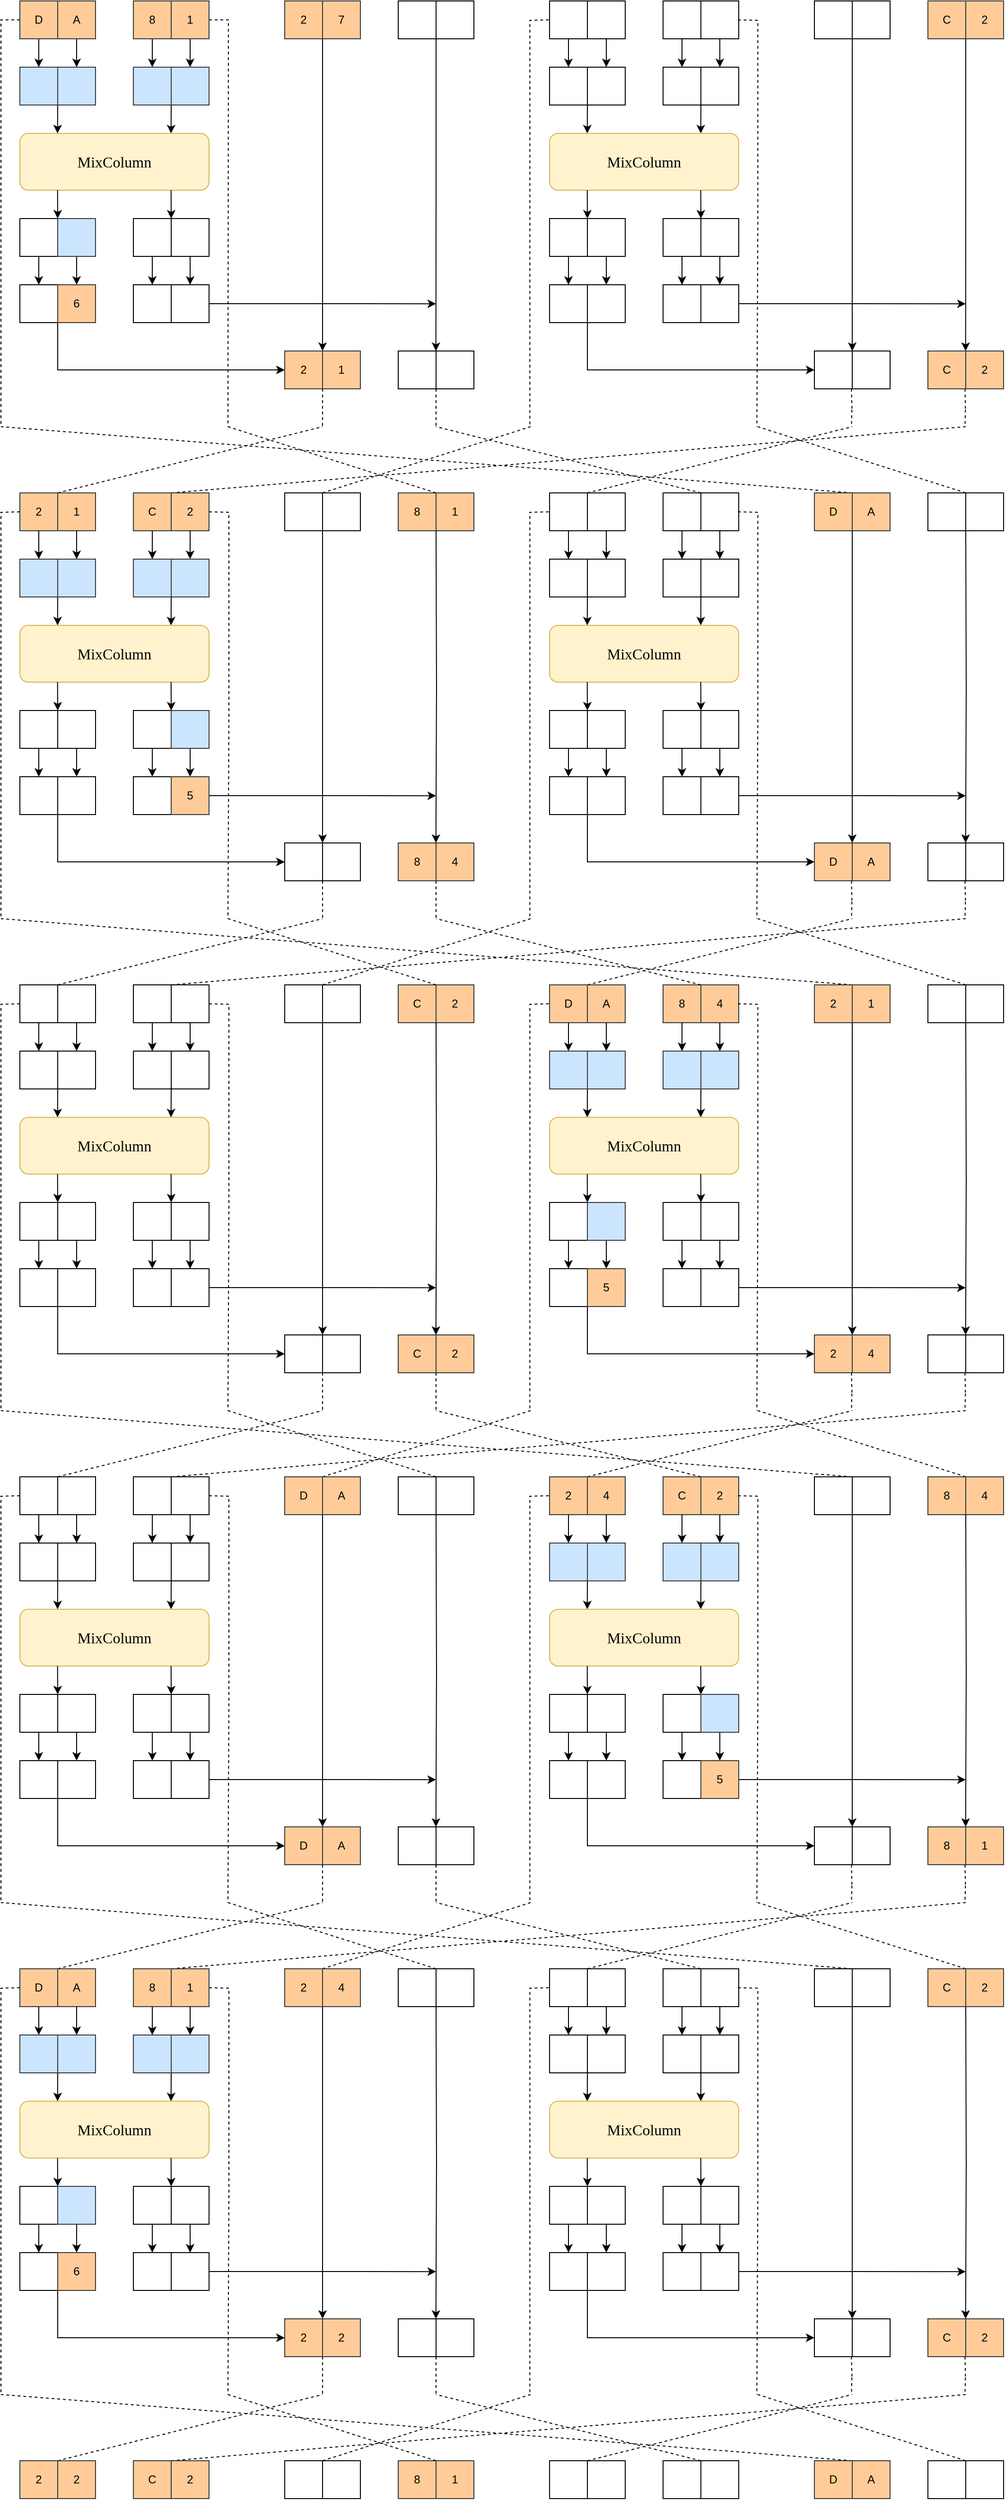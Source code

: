 <mxfile version="24.7.17">
  <diagram name="第 1 页" id="33T3oQKg2jp4dK40noAK">
    <mxGraphModel dx="1562" dy="909" grid="1" gridSize="10" guides="1" tooltips="1" connect="1" arrows="1" fold="1" page="1" pageScale="1" pageWidth="1169" pageHeight="1654" math="0" shadow="0">
      <root>
        <mxCell id="0" />
        <mxCell id="1" parent="0" />
        <mxCell id="D-i1duRZGYbxX3AgBeWL-9" style="edgeStyle=orthogonalEdgeStyle;rounded=0;orthogonalLoop=1;jettySize=auto;html=1;entryX=0.5;entryY=0;entryDx=0;entryDy=0;curved=0;endArrow=classic;endFill=1;strokeWidth=1;" parent="1" source="D-i1duRZGYbxX3AgBeWL-1" target="D-i1duRZGYbxX3AgBeWL-5" edge="1">
          <mxGeometry relative="1" as="geometry" />
        </mxCell>
        <mxCell id="D-i1duRZGYbxX3AgBeWL-118" style="edgeStyle=orthogonalEdgeStyle;rounded=0;orthogonalLoop=1;jettySize=auto;html=1;fontFamily=Times New Roman;fontSize=18;fontColor=default;endArrow=none;endFill=0;dashed=1;" parent="1" source="D-i1duRZGYbxX3AgBeWL-1" edge="1">
          <mxGeometry relative="1" as="geometry">
            <mxPoint x="55" y="480" as="targetPoint" />
          </mxGeometry>
        </mxCell>
        <mxCell id="D-i1duRZGYbxX3AgBeWL-1" value="D" style="rounded=0;whiteSpace=wrap;html=1;fillColor=#ffcc99;strokeColor=#36393d;" parent="1" vertex="1">
          <mxGeometry x="75" y="30" width="40" height="40" as="geometry" />
        </mxCell>
        <mxCell id="D-i1duRZGYbxX3AgBeWL-10" style="edgeStyle=orthogonalEdgeStyle;rounded=0;orthogonalLoop=1;jettySize=auto;html=1;entryX=0.5;entryY=0;entryDx=0;entryDy=0;" parent="1" source="D-i1duRZGYbxX3AgBeWL-2" target="D-i1duRZGYbxX3AgBeWL-6" edge="1">
          <mxGeometry relative="1" as="geometry" />
        </mxCell>
        <mxCell id="D-i1duRZGYbxX3AgBeWL-2" value="A" style="rounded=0;whiteSpace=wrap;html=1;fillColor=#ffcc99;strokeColor=#36393d;" parent="1" vertex="1">
          <mxGeometry x="115" y="30" width="40" height="40" as="geometry" />
        </mxCell>
        <mxCell id="D-i1duRZGYbxX3AgBeWL-11" style="edgeStyle=orthogonalEdgeStyle;rounded=0;orthogonalLoop=1;jettySize=auto;html=1;entryX=0.5;entryY=0;entryDx=0;entryDy=0;" parent="1" source="D-i1duRZGYbxX3AgBeWL-3" target="D-i1duRZGYbxX3AgBeWL-7" edge="1">
          <mxGeometry relative="1" as="geometry" />
        </mxCell>
        <mxCell id="D-i1duRZGYbxX3AgBeWL-3" value="8" style="rounded=0;whiteSpace=wrap;html=1;fillColor=#ffcc99;strokeColor=#36393d;" parent="1" vertex="1">
          <mxGeometry x="195" y="30" width="40" height="40" as="geometry" />
        </mxCell>
        <mxCell id="D-i1duRZGYbxX3AgBeWL-12" style="edgeStyle=orthogonalEdgeStyle;rounded=0;orthogonalLoop=1;jettySize=auto;html=1;entryX=0.5;entryY=0;entryDx=0;entryDy=0;" parent="1" source="D-i1duRZGYbxX3AgBeWL-4" target="D-i1duRZGYbxX3AgBeWL-8" edge="1">
          <mxGeometry relative="1" as="geometry" />
        </mxCell>
        <mxCell id="D-i1duRZGYbxX3AgBeWL-119" style="edgeStyle=orthogonalEdgeStyle;rounded=0;orthogonalLoop=1;jettySize=auto;html=1;fontFamily=Times New Roman;fontSize=18;fontColor=default;dashed=1;strokeColor=default;align=center;verticalAlign=middle;labelBackgroundColor=default;endArrow=none;endFill=0;" parent="1" source="D-i1duRZGYbxX3AgBeWL-4" edge="1">
          <mxGeometry relative="1" as="geometry">
            <mxPoint x="295" y="480" as="targetPoint" />
          </mxGeometry>
        </mxCell>
        <mxCell id="D-i1duRZGYbxX3AgBeWL-4" value="1" style="rounded=0;whiteSpace=wrap;html=1;fillColor=#ffcc99;strokeColor=#36393d;" parent="1" vertex="1">
          <mxGeometry x="235" y="30" width="40" height="40" as="geometry" />
        </mxCell>
        <mxCell id="D-i1duRZGYbxX3AgBeWL-52" style="edgeStyle=orthogonalEdgeStyle;rounded=0;orthogonalLoop=1;jettySize=auto;html=1;exitX=1;exitY=1;exitDx=0;exitDy=0;fontFamily=Times New Roman;fontSize=18;fontColor=default;" parent="1" source="D-i1duRZGYbxX3AgBeWL-5" edge="1">
          <mxGeometry relative="1" as="geometry">
            <mxPoint x="114.857" y="170" as="targetPoint" />
          </mxGeometry>
        </mxCell>
        <mxCell id="D-i1duRZGYbxX3AgBeWL-5" value="" style="rounded=0;whiteSpace=wrap;html=1;fillColor=#cce5ff;strokeColor=#36393d;" parent="1" vertex="1">
          <mxGeometry x="75" y="100" width="40" height="40" as="geometry" />
        </mxCell>
        <mxCell id="D-i1duRZGYbxX3AgBeWL-6" value="" style="rounded=0;whiteSpace=wrap;html=1;fillColor=#cce5ff;strokeColor=#36393d;" parent="1" vertex="1">
          <mxGeometry x="115" y="100" width="40" height="40" as="geometry" />
        </mxCell>
        <mxCell id="D-i1duRZGYbxX3AgBeWL-7" value="" style="rounded=0;whiteSpace=wrap;html=1;fillColor=#cce5ff;strokeColor=#36393d;" parent="1" vertex="1">
          <mxGeometry x="195" y="100" width="40" height="40" as="geometry" />
        </mxCell>
        <mxCell id="D-i1duRZGYbxX3AgBeWL-53" style="edgeStyle=orthogonalEdgeStyle;rounded=0;orthogonalLoop=1;jettySize=auto;html=1;exitX=0;exitY=1;exitDx=0;exitDy=0;fontFamily=Times New Roman;fontSize=18;fontColor=default;" parent="1" source="D-i1duRZGYbxX3AgBeWL-8" edge="1">
          <mxGeometry relative="1" as="geometry">
            <mxPoint x="234.857" y="170" as="targetPoint" />
          </mxGeometry>
        </mxCell>
        <mxCell id="D-i1duRZGYbxX3AgBeWL-8" value="" style="rounded=0;whiteSpace=wrap;html=1;fillColor=#cce5ff;strokeColor=#36393d;" parent="1" vertex="1">
          <mxGeometry x="235" y="100" width="40" height="40" as="geometry" />
        </mxCell>
        <mxCell id="D-i1duRZGYbxX3AgBeWL-13" value="&lt;font style=&quot;font-size: 16px;&quot; face=&quot;Times New Roman&quot;&gt;MixColumn&lt;/font&gt;" style="rounded=1;whiteSpace=wrap;html=1;fillColor=#fff2cc;strokeColor=#d6b656;" parent="1" vertex="1">
          <mxGeometry x="75" y="170" width="200" height="60" as="geometry" />
        </mxCell>
        <mxCell id="D-i1duRZGYbxX3AgBeWL-30" style="edgeStyle=orthogonalEdgeStyle;rounded=0;orthogonalLoop=1;jettySize=auto;html=1;fontFamily=Helvetica;fontSize=12;fontColor=default;" parent="1" source="D-i1duRZGYbxX3AgBeWL-31" edge="1">
          <mxGeometry relative="1" as="geometry">
            <mxPoint x="95" y="330" as="targetPoint" />
          </mxGeometry>
        </mxCell>
        <mxCell id="D-i1duRZGYbxX3AgBeWL-54" style="edgeStyle=orthogonalEdgeStyle;rounded=0;orthogonalLoop=1;jettySize=auto;html=1;exitX=1;exitY=0;exitDx=0;exitDy=0;fontFamily=Times New Roman;fontSize=18;fontColor=default;startArrow=classic;startFill=1;endArrow=none;endFill=0;" parent="1" source="D-i1duRZGYbxX3AgBeWL-31" edge="1">
          <mxGeometry relative="1" as="geometry">
            <mxPoint x="114.857" y="230" as="targetPoint" />
          </mxGeometry>
        </mxCell>
        <mxCell id="D-i1duRZGYbxX3AgBeWL-31" value="" style="rounded=0;whiteSpace=wrap;html=1;" parent="1" vertex="1">
          <mxGeometry x="75" y="260" width="40" height="40" as="geometry" />
        </mxCell>
        <mxCell id="D-i1duRZGYbxX3AgBeWL-32" style="edgeStyle=orthogonalEdgeStyle;rounded=0;orthogonalLoop=1;jettySize=auto;html=1;fontFamily=Helvetica;fontSize=12;fontColor=default;" parent="1" source="D-i1duRZGYbxX3AgBeWL-33" edge="1">
          <mxGeometry relative="1" as="geometry">
            <mxPoint x="135" y="330" as="targetPoint" />
          </mxGeometry>
        </mxCell>
        <mxCell id="D-i1duRZGYbxX3AgBeWL-33" value="" style="rounded=0;whiteSpace=wrap;html=1;fillColor=#cce5ff;strokeColor=#36393d;" parent="1" vertex="1">
          <mxGeometry x="115" y="260" width="40" height="40" as="geometry" />
        </mxCell>
        <mxCell id="D-i1duRZGYbxX3AgBeWL-34" style="edgeStyle=orthogonalEdgeStyle;rounded=0;orthogonalLoop=1;jettySize=auto;html=1;fontFamily=Helvetica;fontSize=12;fontColor=default;" parent="1" source="D-i1duRZGYbxX3AgBeWL-35" edge="1">
          <mxGeometry relative="1" as="geometry">
            <mxPoint x="215" y="330" as="targetPoint" />
          </mxGeometry>
        </mxCell>
        <mxCell id="D-i1duRZGYbxX3AgBeWL-55" style="edgeStyle=orthogonalEdgeStyle;rounded=0;orthogonalLoop=1;jettySize=auto;html=1;exitX=1;exitY=0;exitDx=0;exitDy=0;fontFamily=Times New Roman;fontSize=18;fontColor=default;startArrow=classic;startFill=1;endArrow=none;endFill=0;" parent="1" source="D-i1duRZGYbxX3AgBeWL-35" edge="1">
          <mxGeometry relative="1" as="geometry">
            <mxPoint x="234.857" y="230" as="targetPoint" />
          </mxGeometry>
        </mxCell>
        <mxCell id="D-i1duRZGYbxX3AgBeWL-35" value="" style="rounded=0;whiteSpace=wrap;html=1;" parent="1" vertex="1">
          <mxGeometry x="195" y="260" width="40" height="40" as="geometry" />
        </mxCell>
        <mxCell id="D-i1duRZGYbxX3AgBeWL-36" style="edgeStyle=orthogonalEdgeStyle;rounded=0;orthogonalLoop=1;jettySize=auto;html=1;fontFamily=Helvetica;fontSize=12;fontColor=default;" parent="1" source="D-i1duRZGYbxX3AgBeWL-37" edge="1">
          <mxGeometry relative="1" as="geometry">
            <mxPoint x="255" y="330" as="targetPoint" />
          </mxGeometry>
        </mxCell>
        <mxCell id="D-i1duRZGYbxX3AgBeWL-37" value="" style="rounded=0;whiteSpace=wrap;html=1;" parent="1" vertex="1">
          <mxGeometry x="235" y="260" width="40" height="40" as="geometry" />
        </mxCell>
        <mxCell id="D-i1duRZGYbxX3AgBeWL-57" style="edgeStyle=orthogonalEdgeStyle;rounded=0;orthogonalLoop=1;jettySize=auto;html=1;exitX=1;exitY=1;exitDx=0;exitDy=0;entryX=0;entryY=0.5;entryDx=0;entryDy=0;fontFamily=Times New Roman;fontSize=18;fontColor=default;" parent="1" source="D-i1duRZGYbxX3AgBeWL-38" target="D-i1duRZGYbxX3AgBeWL-47" edge="1">
          <mxGeometry relative="1" as="geometry" />
        </mxCell>
        <mxCell id="D-i1duRZGYbxX3AgBeWL-38" value="" style="rounded=0;whiteSpace=wrap;html=1;" parent="1" vertex="1">
          <mxGeometry x="75" y="330" width="40" height="40" as="geometry" />
        </mxCell>
        <mxCell id="D-i1duRZGYbxX3AgBeWL-39" value="6" style="rounded=0;whiteSpace=wrap;html=1;fillColor=#ffcc99;strokeColor=#36393d;" parent="1" vertex="1">
          <mxGeometry x="115" y="330" width="40" height="40" as="geometry" />
        </mxCell>
        <mxCell id="D-i1duRZGYbxX3AgBeWL-40" value="" style="rounded=0;whiteSpace=wrap;html=1;" parent="1" vertex="1">
          <mxGeometry x="195" y="330" width="40" height="40" as="geometry" />
        </mxCell>
        <mxCell id="D-i1duRZGYbxX3AgBeWL-59" style="edgeStyle=orthogonalEdgeStyle;rounded=0;orthogonalLoop=1;jettySize=auto;html=1;exitX=1;exitY=0.5;exitDx=0;exitDy=0;fontFamily=Times New Roman;fontSize=18;fontColor=default;" parent="1" source="D-i1duRZGYbxX3AgBeWL-41" edge="1">
          <mxGeometry relative="1" as="geometry">
            <mxPoint x="515" y="350.095" as="targetPoint" />
          </mxGeometry>
        </mxCell>
        <mxCell id="D-i1duRZGYbxX3AgBeWL-41" value="" style="rounded=0;whiteSpace=wrap;html=1;" parent="1" vertex="1">
          <mxGeometry x="235" y="330" width="40" height="40" as="geometry" />
        </mxCell>
        <mxCell id="D-i1duRZGYbxX3AgBeWL-43" value="2" style="rounded=0;whiteSpace=wrap;html=1;fillColor=#ffcc99;strokeColor=#36393d;" parent="1" vertex="1">
          <mxGeometry x="355" y="30" width="40" height="40" as="geometry" />
        </mxCell>
        <mxCell id="D-i1duRZGYbxX3AgBeWL-56" style="edgeStyle=orthogonalEdgeStyle;rounded=0;orthogonalLoop=1;jettySize=auto;html=1;exitX=0;exitY=1;exitDx=0;exitDy=0;fontFamily=Times New Roman;fontSize=18;fontColor=default;" parent="1" source="D-i1duRZGYbxX3AgBeWL-44" edge="1">
          <mxGeometry relative="1" as="geometry">
            <mxPoint x="395" y="400" as="targetPoint" />
          </mxGeometry>
        </mxCell>
        <mxCell id="D-i1duRZGYbxX3AgBeWL-44" value="7" style="rounded=0;whiteSpace=wrap;html=1;fillColor=#ffcc99;strokeColor=#36393d;" parent="1" vertex="1">
          <mxGeometry x="395" y="30" width="40" height="40" as="geometry" />
        </mxCell>
        <mxCell id="D-i1duRZGYbxX3AgBeWL-58" style="edgeStyle=orthogonalEdgeStyle;rounded=0;orthogonalLoop=1;jettySize=auto;html=1;exitX=1;exitY=1;exitDx=0;exitDy=0;fontFamily=Times New Roman;fontSize=18;fontColor=default;" parent="1" source="D-i1duRZGYbxX3AgBeWL-45" edge="1">
          <mxGeometry relative="1" as="geometry">
            <mxPoint x="514.857" y="400" as="targetPoint" />
          </mxGeometry>
        </mxCell>
        <mxCell id="D-i1duRZGYbxX3AgBeWL-45" value="" style="rounded=0;whiteSpace=wrap;html=1;" parent="1" vertex="1">
          <mxGeometry x="475" y="30" width="40" height="40" as="geometry" />
        </mxCell>
        <mxCell id="D-i1duRZGYbxX3AgBeWL-46" value="" style="rounded=0;whiteSpace=wrap;html=1;" parent="1" vertex="1">
          <mxGeometry x="515" y="30" width="40" height="40" as="geometry" />
        </mxCell>
        <mxCell id="D-i1duRZGYbxX3AgBeWL-47" value="2" style="rounded=0;whiteSpace=wrap;html=1;fillColor=#ffcc99;strokeColor=#36393d;" parent="1" vertex="1">
          <mxGeometry x="355" y="400" width="40" height="40" as="geometry" />
        </mxCell>
        <mxCell id="D-i1duRZGYbxX3AgBeWL-120" style="edgeStyle=orthogonalEdgeStyle;rounded=0;orthogonalLoop=1;jettySize=auto;html=1;exitX=0;exitY=1;exitDx=0;exitDy=0;fontFamily=Times New Roman;fontSize=18;fontColor=default;dashed=1;strokeColor=default;align=center;verticalAlign=middle;labelBackgroundColor=default;endArrow=none;endFill=0;" parent="1" source="D-i1duRZGYbxX3AgBeWL-48" edge="1">
          <mxGeometry relative="1" as="geometry">
            <mxPoint x="395" y="480" as="targetPoint" />
          </mxGeometry>
        </mxCell>
        <mxCell id="D-i1duRZGYbxX3AgBeWL-48" value="1" style="rounded=0;whiteSpace=wrap;html=1;fillColor=#ffcc99;strokeColor=#36393d;" parent="1" vertex="1">
          <mxGeometry x="395" y="400" width="40" height="40" as="geometry" />
        </mxCell>
        <mxCell id="D-i1duRZGYbxX3AgBeWL-49" value="" style="rounded=0;whiteSpace=wrap;html=1;" parent="1" vertex="1">
          <mxGeometry x="475" y="400" width="40" height="40" as="geometry" />
        </mxCell>
        <mxCell id="D-i1duRZGYbxX3AgBeWL-121" style="edgeStyle=orthogonalEdgeStyle;rounded=0;orthogonalLoop=1;jettySize=auto;html=1;exitX=0;exitY=1;exitDx=0;exitDy=0;fontFamily=Times New Roman;fontSize=18;fontColor=default;dashed=1;strokeColor=default;align=center;verticalAlign=middle;labelBackgroundColor=default;endArrow=none;endFill=0;" parent="1" source="D-i1duRZGYbxX3AgBeWL-50" edge="1">
          <mxGeometry relative="1" as="geometry">
            <mxPoint x="515" y="480" as="targetPoint" />
          </mxGeometry>
        </mxCell>
        <mxCell id="D-i1duRZGYbxX3AgBeWL-50" value="" style="rounded=0;whiteSpace=wrap;html=1;" parent="1" vertex="1">
          <mxGeometry x="515" y="400" width="40" height="40" as="geometry" />
        </mxCell>
        <mxCell id="D-i1duRZGYbxX3AgBeWL-60" style="edgeStyle=orthogonalEdgeStyle;rounded=0;orthogonalLoop=1;jettySize=auto;html=1;entryX=0.5;entryY=0;entryDx=0;entryDy=0;curved=0;endArrow=classic;endFill=1;strokeWidth=1;" parent="1" source="D-i1duRZGYbxX3AgBeWL-61" target="D-i1duRZGYbxX3AgBeWL-69" edge="1">
          <mxGeometry relative="1" as="geometry" />
        </mxCell>
        <mxCell id="D-i1duRZGYbxX3AgBeWL-61" value="" style="rounded=0;whiteSpace=wrap;html=1;" parent="1" vertex="1">
          <mxGeometry x="635" y="30" width="40" height="40" as="geometry" />
        </mxCell>
        <mxCell id="D-i1duRZGYbxX3AgBeWL-62" style="edgeStyle=orthogonalEdgeStyle;rounded=0;orthogonalLoop=1;jettySize=auto;html=1;entryX=0.5;entryY=0;entryDx=0;entryDy=0;" parent="1" source="D-i1duRZGYbxX3AgBeWL-63" target="D-i1duRZGYbxX3AgBeWL-70" edge="1">
          <mxGeometry relative="1" as="geometry" />
        </mxCell>
        <mxCell id="D-i1duRZGYbxX3AgBeWL-63" value="" style="rounded=0;whiteSpace=wrap;html=1;" parent="1" vertex="1">
          <mxGeometry x="675" y="30" width="40" height="40" as="geometry" />
        </mxCell>
        <mxCell id="D-i1duRZGYbxX3AgBeWL-64" style="edgeStyle=orthogonalEdgeStyle;rounded=0;orthogonalLoop=1;jettySize=auto;html=1;entryX=0.5;entryY=0;entryDx=0;entryDy=0;" parent="1" source="D-i1duRZGYbxX3AgBeWL-65" target="D-i1duRZGYbxX3AgBeWL-71" edge="1">
          <mxGeometry relative="1" as="geometry" />
        </mxCell>
        <mxCell id="D-i1duRZGYbxX3AgBeWL-65" value="" style="rounded=0;whiteSpace=wrap;html=1;" parent="1" vertex="1">
          <mxGeometry x="755" y="30" width="40" height="40" as="geometry" />
        </mxCell>
        <mxCell id="D-i1duRZGYbxX3AgBeWL-66" style="edgeStyle=orthogonalEdgeStyle;rounded=0;orthogonalLoop=1;jettySize=auto;html=1;entryX=0.5;entryY=0;entryDx=0;entryDy=0;" parent="1" source="D-i1duRZGYbxX3AgBeWL-67" target="D-i1duRZGYbxX3AgBeWL-73" edge="1">
          <mxGeometry relative="1" as="geometry" />
        </mxCell>
        <mxCell id="D-i1duRZGYbxX3AgBeWL-67" value="" style="rounded=0;whiteSpace=wrap;html=1;" parent="1" vertex="1">
          <mxGeometry x="795" y="30" width="40" height="40" as="geometry" />
        </mxCell>
        <mxCell id="D-i1duRZGYbxX3AgBeWL-68" style="edgeStyle=orthogonalEdgeStyle;rounded=0;orthogonalLoop=1;jettySize=auto;html=1;exitX=1;exitY=1;exitDx=0;exitDy=0;fontFamily=Times New Roman;fontSize=18;fontColor=default;" parent="1" source="D-i1duRZGYbxX3AgBeWL-69" edge="1">
          <mxGeometry relative="1" as="geometry">
            <mxPoint x="674.857" y="170" as="targetPoint" />
          </mxGeometry>
        </mxCell>
        <mxCell id="D-i1duRZGYbxX3AgBeWL-69" value="" style="rounded=0;whiteSpace=wrap;html=1;" parent="1" vertex="1">
          <mxGeometry x="635" y="100" width="40" height="40" as="geometry" />
        </mxCell>
        <mxCell id="D-i1duRZGYbxX3AgBeWL-70" value="" style="rounded=0;whiteSpace=wrap;html=1;" parent="1" vertex="1">
          <mxGeometry x="675" y="100" width="40" height="40" as="geometry" />
        </mxCell>
        <mxCell id="D-i1duRZGYbxX3AgBeWL-71" value="" style="rounded=0;whiteSpace=wrap;html=1;" parent="1" vertex="1">
          <mxGeometry x="755" y="100" width="40" height="40" as="geometry" />
        </mxCell>
        <mxCell id="D-i1duRZGYbxX3AgBeWL-72" style="edgeStyle=orthogonalEdgeStyle;rounded=0;orthogonalLoop=1;jettySize=auto;html=1;exitX=0;exitY=1;exitDx=0;exitDy=0;fontFamily=Times New Roman;fontSize=18;fontColor=default;" parent="1" source="D-i1duRZGYbxX3AgBeWL-73" edge="1">
          <mxGeometry relative="1" as="geometry">
            <mxPoint x="794.857" y="170" as="targetPoint" />
          </mxGeometry>
        </mxCell>
        <mxCell id="D-i1duRZGYbxX3AgBeWL-73" value="" style="rounded=0;whiteSpace=wrap;html=1;" parent="1" vertex="1">
          <mxGeometry x="795" y="100" width="40" height="40" as="geometry" />
        </mxCell>
        <mxCell id="D-i1duRZGYbxX3AgBeWL-74" value="&lt;font style=&quot;font-size: 16px;&quot; face=&quot;Times New Roman&quot;&gt;MixColumn&lt;/font&gt;" style="rounded=1;whiteSpace=wrap;html=1;fillColor=#fff2cc;strokeColor=#d6b656;" parent="1" vertex="1">
          <mxGeometry x="635" y="170" width="200" height="60" as="geometry" />
        </mxCell>
        <mxCell id="D-i1duRZGYbxX3AgBeWL-75" style="edgeStyle=orthogonalEdgeStyle;rounded=0;orthogonalLoop=1;jettySize=auto;html=1;fontFamily=Helvetica;fontSize=12;fontColor=default;" parent="1" source="D-i1duRZGYbxX3AgBeWL-77" edge="1">
          <mxGeometry relative="1" as="geometry">
            <mxPoint x="655" y="330" as="targetPoint" />
          </mxGeometry>
        </mxCell>
        <mxCell id="D-i1duRZGYbxX3AgBeWL-76" style="edgeStyle=orthogonalEdgeStyle;rounded=0;orthogonalLoop=1;jettySize=auto;html=1;exitX=1;exitY=0;exitDx=0;exitDy=0;fontFamily=Times New Roman;fontSize=18;fontColor=default;startArrow=classic;startFill=1;endArrow=none;endFill=0;" parent="1" source="D-i1duRZGYbxX3AgBeWL-77" edge="1">
          <mxGeometry relative="1" as="geometry">
            <mxPoint x="674.857" y="230" as="targetPoint" />
          </mxGeometry>
        </mxCell>
        <mxCell id="D-i1duRZGYbxX3AgBeWL-77" value="" style="rounded=0;whiteSpace=wrap;html=1;" parent="1" vertex="1">
          <mxGeometry x="635" y="260" width="40" height="40" as="geometry" />
        </mxCell>
        <mxCell id="D-i1duRZGYbxX3AgBeWL-78" style="edgeStyle=orthogonalEdgeStyle;rounded=0;orthogonalLoop=1;jettySize=auto;html=1;fontFamily=Helvetica;fontSize=12;fontColor=default;" parent="1" source="D-i1duRZGYbxX3AgBeWL-79" edge="1">
          <mxGeometry relative="1" as="geometry">
            <mxPoint x="695" y="330" as="targetPoint" />
          </mxGeometry>
        </mxCell>
        <mxCell id="D-i1duRZGYbxX3AgBeWL-79" value="" style="rounded=0;whiteSpace=wrap;html=1;" parent="1" vertex="1">
          <mxGeometry x="675" y="260" width="40" height="40" as="geometry" />
        </mxCell>
        <mxCell id="D-i1duRZGYbxX3AgBeWL-80" style="edgeStyle=orthogonalEdgeStyle;rounded=0;orthogonalLoop=1;jettySize=auto;html=1;fontFamily=Helvetica;fontSize=12;fontColor=default;" parent="1" source="D-i1duRZGYbxX3AgBeWL-82" edge="1">
          <mxGeometry relative="1" as="geometry">
            <mxPoint x="775" y="330" as="targetPoint" />
          </mxGeometry>
        </mxCell>
        <mxCell id="D-i1duRZGYbxX3AgBeWL-81" style="edgeStyle=orthogonalEdgeStyle;rounded=0;orthogonalLoop=1;jettySize=auto;html=1;exitX=1;exitY=0;exitDx=0;exitDy=0;fontFamily=Times New Roman;fontSize=18;fontColor=default;startArrow=classic;startFill=1;endArrow=none;endFill=0;" parent="1" source="D-i1duRZGYbxX3AgBeWL-82" edge="1">
          <mxGeometry relative="1" as="geometry">
            <mxPoint x="794.857" y="230" as="targetPoint" />
          </mxGeometry>
        </mxCell>
        <mxCell id="D-i1duRZGYbxX3AgBeWL-82" value="" style="rounded=0;whiteSpace=wrap;html=1;" parent="1" vertex="1">
          <mxGeometry x="755" y="260" width="40" height="40" as="geometry" />
        </mxCell>
        <mxCell id="D-i1duRZGYbxX3AgBeWL-83" style="edgeStyle=orthogonalEdgeStyle;rounded=0;orthogonalLoop=1;jettySize=auto;html=1;fontFamily=Helvetica;fontSize=12;fontColor=default;" parent="1" source="D-i1duRZGYbxX3AgBeWL-84" edge="1">
          <mxGeometry relative="1" as="geometry">
            <mxPoint x="815" y="330" as="targetPoint" />
          </mxGeometry>
        </mxCell>
        <mxCell id="D-i1duRZGYbxX3AgBeWL-84" value="" style="rounded=0;whiteSpace=wrap;html=1;" parent="1" vertex="1">
          <mxGeometry x="795" y="260" width="40" height="40" as="geometry" />
        </mxCell>
        <mxCell id="D-i1duRZGYbxX3AgBeWL-85" style="edgeStyle=orthogonalEdgeStyle;rounded=0;orthogonalLoop=1;jettySize=auto;html=1;exitX=1;exitY=1;exitDx=0;exitDy=0;entryX=0;entryY=0.5;entryDx=0;entryDy=0;fontFamily=Times New Roman;fontSize=18;fontColor=default;" parent="1" source="D-i1duRZGYbxX3AgBeWL-86" target="D-i1duRZGYbxX3AgBeWL-97" edge="1">
          <mxGeometry relative="1" as="geometry" />
        </mxCell>
        <mxCell id="D-i1duRZGYbxX3AgBeWL-86" value="" style="rounded=0;whiteSpace=wrap;html=1;" parent="1" vertex="1">
          <mxGeometry x="635" y="330" width="40" height="40" as="geometry" />
        </mxCell>
        <mxCell id="D-i1duRZGYbxX3AgBeWL-87" value="" style="rounded=0;whiteSpace=wrap;html=1;" parent="1" vertex="1">
          <mxGeometry x="675" y="330" width="40" height="40" as="geometry" />
        </mxCell>
        <mxCell id="D-i1duRZGYbxX3AgBeWL-88" value="" style="rounded=0;whiteSpace=wrap;html=1;" parent="1" vertex="1">
          <mxGeometry x="755" y="330" width="40" height="40" as="geometry" />
        </mxCell>
        <mxCell id="D-i1duRZGYbxX3AgBeWL-89" style="edgeStyle=orthogonalEdgeStyle;rounded=0;orthogonalLoop=1;jettySize=auto;html=1;exitX=1;exitY=0.5;exitDx=0;exitDy=0;fontFamily=Times New Roman;fontSize=18;fontColor=default;" parent="1" source="D-i1duRZGYbxX3AgBeWL-90" edge="1">
          <mxGeometry relative="1" as="geometry">
            <mxPoint x="1075" y="350.095" as="targetPoint" />
          </mxGeometry>
        </mxCell>
        <mxCell id="D-i1duRZGYbxX3AgBeWL-90" value="" style="rounded=0;whiteSpace=wrap;html=1;" parent="1" vertex="1">
          <mxGeometry x="795" y="330" width="40" height="40" as="geometry" />
        </mxCell>
        <mxCell id="D-i1duRZGYbxX3AgBeWL-91" value="" style="rounded=0;whiteSpace=wrap;html=1;" parent="1" vertex="1">
          <mxGeometry x="915" y="30" width="40" height="40" as="geometry" />
        </mxCell>
        <mxCell id="D-i1duRZGYbxX3AgBeWL-92" style="edgeStyle=orthogonalEdgeStyle;rounded=0;orthogonalLoop=1;jettySize=auto;html=1;exitX=0;exitY=1;exitDx=0;exitDy=0;fontFamily=Times New Roman;fontSize=18;fontColor=default;" parent="1" source="D-i1duRZGYbxX3AgBeWL-93" edge="1">
          <mxGeometry relative="1" as="geometry">
            <mxPoint x="955" y="400" as="targetPoint" />
          </mxGeometry>
        </mxCell>
        <mxCell id="D-i1duRZGYbxX3AgBeWL-93" value="" style="rounded=0;whiteSpace=wrap;html=1;" parent="1" vertex="1">
          <mxGeometry x="955" y="30" width="40" height="40" as="geometry" />
        </mxCell>
        <mxCell id="D-i1duRZGYbxX3AgBeWL-94" style="edgeStyle=orthogonalEdgeStyle;rounded=0;orthogonalLoop=1;jettySize=auto;html=1;exitX=1;exitY=1;exitDx=0;exitDy=0;fontFamily=Times New Roman;fontSize=18;fontColor=default;" parent="1" source="D-i1duRZGYbxX3AgBeWL-95" edge="1">
          <mxGeometry relative="1" as="geometry">
            <mxPoint x="1074.857" y="400" as="targetPoint" />
          </mxGeometry>
        </mxCell>
        <mxCell id="D-i1duRZGYbxX3AgBeWL-95" value="C" style="rounded=0;whiteSpace=wrap;html=1;fillColor=#ffcc99;strokeColor=#36393d;" parent="1" vertex="1">
          <mxGeometry x="1035" y="30" width="40" height="40" as="geometry" />
        </mxCell>
        <mxCell id="D-i1duRZGYbxX3AgBeWL-96" value="2" style="rounded=0;whiteSpace=wrap;html=1;fillColor=#ffcc99;strokeColor=#36393d;" parent="1" vertex="1">
          <mxGeometry x="1075" y="30" width="40" height="40" as="geometry" />
        </mxCell>
        <mxCell id="D-i1duRZGYbxX3AgBeWL-97" value="" style="rounded=0;whiteSpace=wrap;html=1;" parent="1" vertex="1">
          <mxGeometry x="915" y="400" width="40" height="40" as="geometry" />
        </mxCell>
        <mxCell id="D-i1duRZGYbxX3AgBeWL-98" value="" style="rounded=0;whiteSpace=wrap;html=1;" parent="1" vertex="1">
          <mxGeometry x="955" y="400" width="40" height="40" as="geometry" />
        </mxCell>
        <mxCell id="D-i1duRZGYbxX3AgBeWL-99" value="C" style="rounded=0;whiteSpace=wrap;html=1;fillColor=#ffcc99;strokeColor=#36393d;" parent="1" vertex="1">
          <mxGeometry x="1035" y="400" width="40" height="40" as="geometry" />
        </mxCell>
        <mxCell id="D-i1duRZGYbxX3AgBeWL-100" value="2" style="rounded=0;whiteSpace=wrap;html=1;fillColor=#ffcc99;strokeColor=#36393d;" parent="1" vertex="1">
          <mxGeometry x="1075" y="400" width="40" height="40" as="geometry" />
        </mxCell>
        <mxCell id="D-i1duRZGYbxX3AgBeWL-126" style="rounded=0;orthogonalLoop=1;jettySize=auto;html=1;exitX=1;exitY=0;exitDx=0;exitDy=0;fontFamily=Times New Roman;fontSize=18;fontColor=default;endArrow=none;endFill=0;dashed=1;" parent="1" source="D-i1duRZGYbxX3AgBeWL-101" edge="1">
          <mxGeometry relative="1" as="geometry">
            <mxPoint x="395" y="480" as="targetPoint" />
          </mxGeometry>
        </mxCell>
        <mxCell id="D-i1duRZGYbxX3AgBeWL-101" value="2" style="rounded=0;whiteSpace=wrap;html=1;fillColor=#ffcc99;strokeColor=#36393d;" parent="1" vertex="1">
          <mxGeometry x="75" y="550" width="40" height="40" as="geometry" />
        </mxCell>
        <mxCell id="D-i1duRZGYbxX3AgBeWL-102" value="1" style="rounded=0;whiteSpace=wrap;html=1;fillColor=#ffcc99;strokeColor=#36393d;" parent="1" vertex="1">
          <mxGeometry x="115" y="550" width="40" height="40" as="geometry" />
        </mxCell>
        <mxCell id="D-i1duRZGYbxX3AgBeWL-103" value="C" style="rounded=0;whiteSpace=wrap;html=1;fillColor=#ffcc99;strokeColor=#36393d;" parent="1" vertex="1">
          <mxGeometry x="195" y="550" width="40" height="40" as="geometry" />
        </mxCell>
        <mxCell id="D-i1duRZGYbxX3AgBeWL-127" style="rounded=0;orthogonalLoop=1;jettySize=auto;html=1;exitX=0;exitY=0;exitDx=0;exitDy=0;fontFamily=Times New Roman;fontSize=18;fontColor=default;dashed=1;strokeColor=default;align=center;verticalAlign=middle;labelBackgroundColor=default;endArrow=none;endFill=0;" parent="1" source="D-i1duRZGYbxX3AgBeWL-104" edge="1">
          <mxGeometry relative="1" as="geometry">
            <mxPoint x="1075" y="480" as="targetPoint" />
          </mxGeometry>
        </mxCell>
        <mxCell id="D-i1duRZGYbxX3AgBeWL-104" value="2" style="rounded=0;whiteSpace=wrap;html=1;fillColor=#ffcc99;strokeColor=#36393d;" parent="1" vertex="1">
          <mxGeometry x="235" y="550" width="40" height="40" as="geometry" />
        </mxCell>
        <mxCell id="D-i1duRZGYbxX3AgBeWL-128" style="rounded=0;orthogonalLoop=1;jettySize=auto;html=1;exitX=1;exitY=0;exitDx=0;exitDy=0;fontFamily=Times New Roman;fontSize=18;fontColor=default;dashed=1;strokeColor=default;align=center;verticalAlign=middle;labelBackgroundColor=default;endArrow=none;endFill=0;" parent="1" source="D-i1duRZGYbxX3AgBeWL-105" edge="1">
          <mxGeometry relative="1" as="geometry">
            <mxPoint x="615" y="480" as="targetPoint" />
          </mxGeometry>
        </mxCell>
        <mxCell id="D-i1duRZGYbxX3AgBeWL-105" value="" style="rounded=0;whiteSpace=wrap;html=1;" parent="1" vertex="1">
          <mxGeometry x="355" y="550" width="40" height="40" as="geometry" />
        </mxCell>
        <mxCell id="D-i1duRZGYbxX3AgBeWL-106" value="" style="rounded=0;whiteSpace=wrap;html=1;" parent="1" vertex="1">
          <mxGeometry x="395" y="550" width="40" height="40" as="geometry" />
        </mxCell>
        <mxCell id="D-i1duRZGYbxX3AgBeWL-107" value="8" style="rounded=0;whiteSpace=wrap;html=1;fillColor=#ffcc99;strokeColor=#36393d;" parent="1" vertex="1">
          <mxGeometry x="475" y="550" width="40" height="40" as="geometry" />
        </mxCell>
        <mxCell id="D-i1duRZGYbxX3AgBeWL-129" style="rounded=0;orthogonalLoop=1;jettySize=auto;html=1;exitX=0;exitY=0;exitDx=0;exitDy=0;fontFamily=Times New Roman;fontSize=18;fontColor=default;dashed=1;strokeColor=default;align=center;verticalAlign=middle;labelBackgroundColor=default;endArrow=none;endFill=0;" parent="1" source="D-i1duRZGYbxX3AgBeWL-108" edge="1">
          <mxGeometry relative="1" as="geometry">
            <mxPoint x="295" y="480" as="targetPoint" />
          </mxGeometry>
        </mxCell>
        <mxCell id="D-i1duRZGYbxX3AgBeWL-108" value="1" style="rounded=0;whiteSpace=wrap;html=1;fillColor=#ffcc99;strokeColor=#36393d;" parent="1" vertex="1">
          <mxGeometry x="515" y="550" width="40" height="40" as="geometry" />
        </mxCell>
        <mxCell id="D-i1duRZGYbxX3AgBeWL-130" style="rounded=0;orthogonalLoop=1;jettySize=auto;html=1;exitX=1;exitY=0;exitDx=0;exitDy=0;fontFamily=Times New Roman;fontSize=18;fontColor=default;dashed=1;strokeColor=default;align=center;verticalAlign=middle;labelBackgroundColor=default;endArrow=none;endFill=0;" parent="1" source="D-i1duRZGYbxX3AgBeWL-109" edge="1">
          <mxGeometry relative="1" as="geometry">
            <mxPoint x="955" y="480" as="targetPoint" />
          </mxGeometry>
        </mxCell>
        <mxCell id="D-i1duRZGYbxX3AgBeWL-109" value="" style="rounded=0;whiteSpace=wrap;html=1;" parent="1" vertex="1">
          <mxGeometry x="635" y="550" width="40" height="40" as="geometry" />
        </mxCell>
        <mxCell id="D-i1duRZGYbxX3AgBeWL-110" value="" style="rounded=0;whiteSpace=wrap;html=1;" parent="1" vertex="1">
          <mxGeometry x="675" y="550" width="40" height="40" as="geometry" />
        </mxCell>
        <mxCell id="D-i1duRZGYbxX3AgBeWL-111" value="" style="rounded=0;whiteSpace=wrap;html=1;" parent="1" vertex="1">
          <mxGeometry x="755" y="550" width="40" height="40" as="geometry" />
        </mxCell>
        <mxCell id="D-i1duRZGYbxX3AgBeWL-131" style="rounded=0;orthogonalLoop=1;jettySize=auto;html=1;exitX=0;exitY=0;exitDx=0;exitDy=0;fontFamily=Times New Roman;fontSize=18;fontColor=default;dashed=1;strokeColor=default;align=center;verticalAlign=middle;labelBackgroundColor=default;endArrow=none;endFill=0;" parent="1" source="D-i1duRZGYbxX3AgBeWL-112" edge="1">
          <mxGeometry relative="1" as="geometry">
            <mxPoint x="515" y="480" as="targetPoint" />
          </mxGeometry>
        </mxCell>
        <mxCell id="D-i1duRZGYbxX3AgBeWL-112" value="" style="rounded=0;whiteSpace=wrap;html=1;" parent="1" vertex="1">
          <mxGeometry x="795" y="550" width="40" height="40" as="geometry" />
        </mxCell>
        <mxCell id="D-i1duRZGYbxX3AgBeWL-132" style="rounded=0;orthogonalLoop=1;jettySize=auto;html=1;exitX=1;exitY=0;exitDx=0;exitDy=0;fontFamily=Times New Roman;fontSize=18;fontColor=default;dashed=1;strokeColor=default;align=center;verticalAlign=middle;labelBackgroundColor=default;endArrow=none;endFill=0;" parent="1" source="D-i1duRZGYbxX3AgBeWL-113" edge="1">
          <mxGeometry relative="1" as="geometry">
            <mxPoint x="55" y="480" as="targetPoint" />
          </mxGeometry>
        </mxCell>
        <mxCell id="D-i1duRZGYbxX3AgBeWL-113" value="D" style="rounded=0;whiteSpace=wrap;html=1;fillColor=#ffcc99;strokeColor=#36393d;" parent="1" vertex="1">
          <mxGeometry x="915" y="550" width="40" height="40" as="geometry" />
        </mxCell>
        <mxCell id="D-i1duRZGYbxX3AgBeWL-114" value="A" style="rounded=0;whiteSpace=wrap;html=1;fillColor=#ffcc99;strokeColor=#36393d;" parent="1" vertex="1">
          <mxGeometry x="955" y="550" width="40" height="40" as="geometry" />
        </mxCell>
        <mxCell id="D-i1duRZGYbxX3AgBeWL-133" style="rounded=0;orthogonalLoop=1;jettySize=auto;html=1;exitX=1;exitY=0;exitDx=0;exitDy=0;fontFamily=Times New Roman;fontSize=18;fontColor=default;dashed=1;strokeColor=default;align=center;verticalAlign=middle;labelBackgroundColor=default;endArrow=none;endFill=0;" parent="1" source="D-i1duRZGYbxX3AgBeWL-115" edge="1">
          <mxGeometry relative="1" as="geometry">
            <mxPoint x="855" y="480" as="targetPoint" />
          </mxGeometry>
        </mxCell>
        <mxCell id="D-i1duRZGYbxX3AgBeWL-115" value="" style="rounded=0;whiteSpace=wrap;html=1;" parent="1" vertex="1">
          <mxGeometry x="1035" y="550" width="40" height="40" as="geometry" />
        </mxCell>
        <mxCell id="D-i1duRZGYbxX3AgBeWL-116" value="" style="rounded=0;whiteSpace=wrap;html=1;" parent="1" vertex="1">
          <mxGeometry x="1075" y="550" width="40" height="40" as="geometry" />
        </mxCell>
        <mxCell id="D-i1duRZGYbxX3AgBeWL-122" style="edgeStyle=orthogonalEdgeStyle;rounded=0;orthogonalLoop=1;jettySize=auto;html=1;fontFamily=Times New Roman;fontSize=18;fontColor=default;endArrow=none;endFill=0;dashed=1;" parent="1" edge="1">
          <mxGeometry relative="1" as="geometry">
            <mxPoint x="614.17" y="480" as="targetPoint" />
            <mxPoint x="634.17" y="50" as="sourcePoint" />
          </mxGeometry>
        </mxCell>
        <mxCell id="D-i1duRZGYbxX3AgBeWL-123" style="edgeStyle=orthogonalEdgeStyle;rounded=0;orthogonalLoop=1;jettySize=auto;html=1;fontFamily=Times New Roman;fontSize=18;fontColor=default;dashed=1;strokeColor=default;align=center;verticalAlign=middle;labelBackgroundColor=default;endArrow=none;endFill=0;" parent="1" edge="1">
          <mxGeometry relative="1" as="geometry">
            <mxPoint x="854.17" y="480" as="targetPoint" />
            <mxPoint x="834.17" y="50" as="sourcePoint" />
          </mxGeometry>
        </mxCell>
        <mxCell id="D-i1duRZGYbxX3AgBeWL-124" style="edgeStyle=orthogonalEdgeStyle;rounded=0;orthogonalLoop=1;jettySize=auto;html=1;exitX=0;exitY=1;exitDx=0;exitDy=0;fontFamily=Times New Roman;fontSize=18;fontColor=default;dashed=1;strokeColor=default;align=center;verticalAlign=middle;labelBackgroundColor=default;endArrow=none;endFill=0;" parent="1" edge="1">
          <mxGeometry relative="1" as="geometry">
            <mxPoint x="954.17" y="480" as="targetPoint" />
            <mxPoint x="954.17" y="440" as="sourcePoint" />
          </mxGeometry>
        </mxCell>
        <mxCell id="D-i1duRZGYbxX3AgBeWL-125" style="edgeStyle=orthogonalEdgeStyle;rounded=0;orthogonalLoop=1;jettySize=auto;html=1;exitX=0;exitY=1;exitDx=0;exitDy=0;fontFamily=Times New Roman;fontSize=18;fontColor=default;dashed=1;strokeColor=default;align=center;verticalAlign=middle;labelBackgroundColor=default;endArrow=none;endFill=0;" parent="1" edge="1">
          <mxGeometry relative="1" as="geometry">
            <mxPoint x="1074.17" y="480" as="targetPoint" />
            <mxPoint x="1074.17" y="440" as="sourcePoint" />
          </mxGeometry>
        </mxCell>
        <mxCell id="c0S4jZd1fql3slPyOwR9-1" style="edgeStyle=orthogonalEdgeStyle;rounded=0;orthogonalLoop=1;jettySize=auto;html=1;entryX=0.5;entryY=0;entryDx=0;entryDy=0;curved=0;endArrow=classic;endFill=1;strokeWidth=1;" parent="1" target="c0S4jZd1fql3slPyOwR9-8" edge="1">
          <mxGeometry relative="1" as="geometry">
            <mxPoint x="95" y="590" as="sourcePoint" />
          </mxGeometry>
        </mxCell>
        <mxCell id="c0S4jZd1fql3slPyOwR9-2" style="edgeStyle=orthogonalEdgeStyle;rounded=0;orthogonalLoop=1;jettySize=auto;html=1;fontFamily=Times New Roman;fontSize=18;fontColor=default;endArrow=none;endFill=0;dashed=1;" parent="1" edge="1">
          <mxGeometry relative="1" as="geometry">
            <mxPoint x="55" y="1000" as="targetPoint" />
            <mxPoint x="75" y="570" as="sourcePoint" />
          </mxGeometry>
        </mxCell>
        <mxCell id="c0S4jZd1fql3slPyOwR9-3" style="edgeStyle=orthogonalEdgeStyle;rounded=0;orthogonalLoop=1;jettySize=auto;html=1;entryX=0.5;entryY=0;entryDx=0;entryDy=0;" parent="1" target="c0S4jZd1fql3slPyOwR9-9" edge="1">
          <mxGeometry relative="1" as="geometry">
            <mxPoint x="135" y="590" as="sourcePoint" />
          </mxGeometry>
        </mxCell>
        <mxCell id="c0S4jZd1fql3slPyOwR9-4" style="edgeStyle=orthogonalEdgeStyle;rounded=0;orthogonalLoop=1;jettySize=auto;html=1;entryX=0.5;entryY=0;entryDx=0;entryDy=0;" parent="1" target="c0S4jZd1fql3slPyOwR9-10" edge="1">
          <mxGeometry relative="1" as="geometry">
            <mxPoint x="215" y="590" as="sourcePoint" />
          </mxGeometry>
        </mxCell>
        <mxCell id="c0S4jZd1fql3slPyOwR9-5" style="edgeStyle=orthogonalEdgeStyle;rounded=0;orthogonalLoop=1;jettySize=auto;html=1;entryX=0.5;entryY=0;entryDx=0;entryDy=0;" parent="1" target="c0S4jZd1fql3slPyOwR9-12" edge="1">
          <mxGeometry relative="1" as="geometry">
            <mxPoint x="255" y="590" as="sourcePoint" />
          </mxGeometry>
        </mxCell>
        <mxCell id="c0S4jZd1fql3slPyOwR9-6" style="edgeStyle=orthogonalEdgeStyle;rounded=0;orthogonalLoop=1;jettySize=auto;html=1;fontFamily=Times New Roman;fontSize=18;fontColor=default;dashed=1;strokeColor=default;align=center;verticalAlign=middle;labelBackgroundColor=default;endArrow=none;endFill=0;" parent="1" edge="1">
          <mxGeometry relative="1" as="geometry">
            <mxPoint x="295" y="1000" as="targetPoint" />
            <mxPoint x="275" y="570" as="sourcePoint" />
          </mxGeometry>
        </mxCell>
        <mxCell id="c0S4jZd1fql3slPyOwR9-7" style="edgeStyle=orthogonalEdgeStyle;rounded=0;orthogonalLoop=1;jettySize=auto;html=1;exitX=1;exitY=1;exitDx=0;exitDy=0;fontFamily=Times New Roman;fontSize=18;fontColor=default;" parent="1" source="c0S4jZd1fql3slPyOwR9-8" edge="1">
          <mxGeometry relative="1" as="geometry">
            <mxPoint x="114.857" y="690" as="targetPoint" />
          </mxGeometry>
        </mxCell>
        <mxCell id="c0S4jZd1fql3slPyOwR9-8" value="" style="rounded=0;whiteSpace=wrap;html=1;fillColor=#cce5ff;strokeColor=#36393d;" parent="1" vertex="1">
          <mxGeometry x="75" y="620" width="40" height="40" as="geometry" />
        </mxCell>
        <mxCell id="c0S4jZd1fql3slPyOwR9-9" value="" style="rounded=0;whiteSpace=wrap;html=1;fillColor=#cce5ff;strokeColor=#36393d;" parent="1" vertex="1">
          <mxGeometry x="115" y="620" width="40" height="40" as="geometry" />
        </mxCell>
        <mxCell id="c0S4jZd1fql3slPyOwR9-10" value="" style="rounded=0;whiteSpace=wrap;html=1;fillColor=#cce5ff;strokeColor=#36393d;" parent="1" vertex="1">
          <mxGeometry x="195" y="620" width="40" height="40" as="geometry" />
        </mxCell>
        <mxCell id="c0S4jZd1fql3slPyOwR9-11" style="edgeStyle=orthogonalEdgeStyle;rounded=0;orthogonalLoop=1;jettySize=auto;html=1;exitX=0;exitY=1;exitDx=0;exitDy=0;fontFamily=Times New Roman;fontSize=18;fontColor=default;" parent="1" source="c0S4jZd1fql3slPyOwR9-12" edge="1">
          <mxGeometry relative="1" as="geometry">
            <mxPoint x="234.857" y="690" as="targetPoint" />
          </mxGeometry>
        </mxCell>
        <mxCell id="c0S4jZd1fql3slPyOwR9-12" value="" style="rounded=0;whiteSpace=wrap;html=1;fillColor=#cce5ff;strokeColor=#36393d;" parent="1" vertex="1">
          <mxGeometry x="235" y="620" width="40" height="40" as="geometry" />
        </mxCell>
        <mxCell id="c0S4jZd1fql3slPyOwR9-13" value="&lt;font style=&quot;font-size: 16px;&quot; face=&quot;Times New Roman&quot;&gt;MixColumn&lt;/font&gt;" style="rounded=1;whiteSpace=wrap;html=1;fillColor=#fff2cc;strokeColor=#d6b656;" parent="1" vertex="1">
          <mxGeometry x="75" y="690" width="200" height="60" as="geometry" />
        </mxCell>
        <mxCell id="c0S4jZd1fql3slPyOwR9-14" style="edgeStyle=orthogonalEdgeStyle;rounded=0;orthogonalLoop=1;jettySize=auto;html=1;fontFamily=Helvetica;fontSize=12;fontColor=default;" parent="1" source="c0S4jZd1fql3slPyOwR9-16" edge="1">
          <mxGeometry relative="1" as="geometry">
            <mxPoint x="95" y="850" as="targetPoint" />
          </mxGeometry>
        </mxCell>
        <mxCell id="c0S4jZd1fql3slPyOwR9-15" style="edgeStyle=orthogonalEdgeStyle;rounded=0;orthogonalLoop=1;jettySize=auto;html=1;exitX=1;exitY=0;exitDx=0;exitDy=0;fontFamily=Times New Roman;fontSize=18;fontColor=default;startArrow=classic;startFill=1;endArrow=none;endFill=0;" parent="1" source="c0S4jZd1fql3slPyOwR9-16" edge="1">
          <mxGeometry relative="1" as="geometry">
            <mxPoint x="114.857" y="750" as="targetPoint" />
          </mxGeometry>
        </mxCell>
        <mxCell id="c0S4jZd1fql3slPyOwR9-16" value="" style="rounded=0;whiteSpace=wrap;html=1;" parent="1" vertex="1">
          <mxGeometry x="75" y="780" width="40" height="40" as="geometry" />
        </mxCell>
        <mxCell id="c0S4jZd1fql3slPyOwR9-17" style="edgeStyle=orthogonalEdgeStyle;rounded=0;orthogonalLoop=1;jettySize=auto;html=1;fontFamily=Helvetica;fontSize=12;fontColor=default;" parent="1" source="c0S4jZd1fql3slPyOwR9-18" edge="1">
          <mxGeometry relative="1" as="geometry">
            <mxPoint x="135" y="850" as="targetPoint" />
          </mxGeometry>
        </mxCell>
        <mxCell id="c0S4jZd1fql3slPyOwR9-18" value="" style="rounded=0;whiteSpace=wrap;html=1;" parent="1" vertex="1">
          <mxGeometry x="115" y="780" width="40" height="40" as="geometry" />
        </mxCell>
        <mxCell id="c0S4jZd1fql3slPyOwR9-19" style="edgeStyle=orthogonalEdgeStyle;rounded=0;orthogonalLoop=1;jettySize=auto;html=1;fontFamily=Helvetica;fontSize=12;fontColor=default;" parent="1" source="c0S4jZd1fql3slPyOwR9-21" edge="1">
          <mxGeometry relative="1" as="geometry">
            <mxPoint x="215" y="850" as="targetPoint" />
          </mxGeometry>
        </mxCell>
        <mxCell id="c0S4jZd1fql3slPyOwR9-20" style="edgeStyle=orthogonalEdgeStyle;rounded=0;orthogonalLoop=1;jettySize=auto;html=1;exitX=1;exitY=0;exitDx=0;exitDy=0;fontFamily=Times New Roman;fontSize=18;fontColor=default;startArrow=classic;startFill=1;endArrow=none;endFill=0;" parent="1" source="c0S4jZd1fql3slPyOwR9-21" edge="1">
          <mxGeometry relative="1" as="geometry">
            <mxPoint x="234.857" y="750" as="targetPoint" />
          </mxGeometry>
        </mxCell>
        <mxCell id="c0S4jZd1fql3slPyOwR9-21" value="" style="rounded=0;whiteSpace=wrap;html=1;" parent="1" vertex="1">
          <mxGeometry x="195" y="780" width="40" height="40" as="geometry" />
        </mxCell>
        <mxCell id="c0S4jZd1fql3slPyOwR9-22" style="edgeStyle=orthogonalEdgeStyle;rounded=0;orthogonalLoop=1;jettySize=auto;html=1;fontFamily=Helvetica;fontSize=12;fontColor=default;" parent="1" source="c0S4jZd1fql3slPyOwR9-23" edge="1">
          <mxGeometry relative="1" as="geometry">
            <mxPoint x="255" y="850" as="targetPoint" />
          </mxGeometry>
        </mxCell>
        <mxCell id="c0S4jZd1fql3slPyOwR9-23" value="" style="rounded=0;whiteSpace=wrap;html=1;fillColor=#cce5ff;strokeColor=#36393d;" parent="1" vertex="1">
          <mxGeometry x="235" y="780" width="40" height="40" as="geometry" />
        </mxCell>
        <mxCell id="c0S4jZd1fql3slPyOwR9-24" style="edgeStyle=orthogonalEdgeStyle;rounded=0;orthogonalLoop=1;jettySize=auto;html=1;exitX=1;exitY=1;exitDx=0;exitDy=0;entryX=0;entryY=0.5;entryDx=0;entryDy=0;fontFamily=Times New Roman;fontSize=18;fontColor=default;" parent="1" source="c0S4jZd1fql3slPyOwR9-25" target="c0S4jZd1fql3slPyOwR9-32" edge="1">
          <mxGeometry relative="1" as="geometry" />
        </mxCell>
        <mxCell id="c0S4jZd1fql3slPyOwR9-25" value="" style="rounded=0;whiteSpace=wrap;html=1;" parent="1" vertex="1">
          <mxGeometry x="75" y="850" width="40" height="40" as="geometry" />
        </mxCell>
        <mxCell id="c0S4jZd1fql3slPyOwR9-26" value="" style="rounded=0;whiteSpace=wrap;html=1;" parent="1" vertex="1">
          <mxGeometry x="115" y="850" width="40" height="40" as="geometry" />
        </mxCell>
        <mxCell id="c0S4jZd1fql3slPyOwR9-27" value="" style="rounded=0;whiteSpace=wrap;html=1;" parent="1" vertex="1">
          <mxGeometry x="195" y="850" width="40" height="40" as="geometry" />
        </mxCell>
        <mxCell id="c0S4jZd1fql3slPyOwR9-28" style="edgeStyle=orthogonalEdgeStyle;rounded=0;orthogonalLoop=1;jettySize=auto;html=1;exitX=1;exitY=0.5;exitDx=0;exitDy=0;fontFamily=Times New Roman;fontSize=18;fontColor=default;" parent="1" source="c0S4jZd1fql3slPyOwR9-29" edge="1">
          <mxGeometry relative="1" as="geometry">
            <mxPoint x="515" y="870.095" as="targetPoint" />
          </mxGeometry>
        </mxCell>
        <mxCell id="c0S4jZd1fql3slPyOwR9-29" value="5" style="rounded=0;whiteSpace=wrap;html=1;fillColor=#ffcc99;strokeColor=#36393d;" parent="1" vertex="1">
          <mxGeometry x="235" y="850" width="40" height="40" as="geometry" />
        </mxCell>
        <mxCell id="c0S4jZd1fql3slPyOwR9-30" style="edgeStyle=orthogonalEdgeStyle;rounded=0;orthogonalLoop=1;jettySize=auto;html=1;exitX=0;exitY=1;exitDx=0;exitDy=0;fontFamily=Times New Roman;fontSize=18;fontColor=default;" parent="1" edge="1">
          <mxGeometry relative="1" as="geometry">
            <mxPoint x="395" y="920" as="targetPoint" />
            <mxPoint x="395" y="590" as="sourcePoint" />
          </mxGeometry>
        </mxCell>
        <mxCell id="c0S4jZd1fql3slPyOwR9-31" style="edgeStyle=orthogonalEdgeStyle;rounded=0;orthogonalLoop=1;jettySize=auto;html=1;exitX=1;exitY=1;exitDx=0;exitDy=0;fontFamily=Times New Roman;fontSize=18;fontColor=default;" parent="1" edge="1">
          <mxGeometry relative="1" as="geometry">
            <mxPoint x="514.857" y="920" as="targetPoint" />
            <mxPoint x="515" y="590" as="sourcePoint" />
          </mxGeometry>
        </mxCell>
        <mxCell id="c0S4jZd1fql3slPyOwR9-32" value="" style="rounded=0;whiteSpace=wrap;html=1;" parent="1" vertex="1">
          <mxGeometry x="355" y="920" width="40" height="40" as="geometry" />
        </mxCell>
        <mxCell id="c0S4jZd1fql3slPyOwR9-33" style="edgeStyle=orthogonalEdgeStyle;rounded=0;orthogonalLoop=1;jettySize=auto;html=1;exitX=0;exitY=1;exitDx=0;exitDy=0;fontFamily=Times New Roman;fontSize=18;fontColor=default;dashed=1;strokeColor=default;align=center;verticalAlign=middle;labelBackgroundColor=default;endArrow=none;endFill=0;" parent="1" source="c0S4jZd1fql3slPyOwR9-34" edge="1">
          <mxGeometry relative="1" as="geometry">
            <mxPoint x="395" y="1000" as="targetPoint" />
          </mxGeometry>
        </mxCell>
        <mxCell id="c0S4jZd1fql3slPyOwR9-34" value="" style="rounded=0;whiteSpace=wrap;html=1;" parent="1" vertex="1">
          <mxGeometry x="395" y="920" width="40" height="40" as="geometry" />
        </mxCell>
        <mxCell id="c0S4jZd1fql3slPyOwR9-35" value="8" style="rounded=0;whiteSpace=wrap;html=1;fillColor=#ffcc99;strokeColor=#36393d;" parent="1" vertex="1">
          <mxGeometry x="475" y="920" width="40" height="40" as="geometry" />
        </mxCell>
        <mxCell id="c0S4jZd1fql3slPyOwR9-36" style="edgeStyle=orthogonalEdgeStyle;rounded=0;orthogonalLoop=1;jettySize=auto;html=1;exitX=0;exitY=1;exitDx=0;exitDy=0;fontFamily=Times New Roman;fontSize=18;fontColor=default;dashed=1;strokeColor=default;align=center;verticalAlign=middle;labelBackgroundColor=default;endArrow=none;endFill=0;" parent="1" source="c0S4jZd1fql3slPyOwR9-37" edge="1">
          <mxGeometry relative="1" as="geometry">
            <mxPoint x="515" y="1000" as="targetPoint" />
          </mxGeometry>
        </mxCell>
        <mxCell id="c0S4jZd1fql3slPyOwR9-37" value="4" style="rounded=0;whiteSpace=wrap;html=1;fillColor=#ffcc99;strokeColor=#36393d;" parent="1" vertex="1">
          <mxGeometry x="515" y="920" width="40" height="40" as="geometry" />
        </mxCell>
        <mxCell id="c0S4jZd1fql3slPyOwR9-38" style="edgeStyle=orthogonalEdgeStyle;rounded=0;orthogonalLoop=1;jettySize=auto;html=1;entryX=0.5;entryY=0;entryDx=0;entryDy=0;curved=0;endArrow=classic;endFill=1;strokeWidth=1;" parent="1" target="c0S4jZd1fql3slPyOwR9-43" edge="1">
          <mxGeometry relative="1" as="geometry">
            <mxPoint x="655" y="590" as="sourcePoint" />
          </mxGeometry>
        </mxCell>
        <mxCell id="c0S4jZd1fql3slPyOwR9-39" style="edgeStyle=orthogonalEdgeStyle;rounded=0;orthogonalLoop=1;jettySize=auto;html=1;entryX=0.5;entryY=0;entryDx=0;entryDy=0;" parent="1" target="c0S4jZd1fql3slPyOwR9-44" edge="1">
          <mxGeometry relative="1" as="geometry">
            <mxPoint x="695" y="590" as="sourcePoint" />
          </mxGeometry>
        </mxCell>
        <mxCell id="c0S4jZd1fql3slPyOwR9-40" style="edgeStyle=orthogonalEdgeStyle;rounded=0;orthogonalLoop=1;jettySize=auto;html=1;entryX=0.5;entryY=0;entryDx=0;entryDy=0;" parent="1" target="c0S4jZd1fql3slPyOwR9-45" edge="1">
          <mxGeometry relative="1" as="geometry">
            <mxPoint x="775" y="590" as="sourcePoint" />
          </mxGeometry>
        </mxCell>
        <mxCell id="c0S4jZd1fql3slPyOwR9-41" style="edgeStyle=orthogonalEdgeStyle;rounded=0;orthogonalLoop=1;jettySize=auto;html=1;entryX=0.5;entryY=0;entryDx=0;entryDy=0;" parent="1" target="c0S4jZd1fql3slPyOwR9-47" edge="1">
          <mxGeometry relative="1" as="geometry">
            <mxPoint x="815" y="590" as="sourcePoint" />
          </mxGeometry>
        </mxCell>
        <mxCell id="c0S4jZd1fql3slPyOwR9-42" style="edgeStyle=orthogonalEdgeStyle;rounded=0;orthogonalLoop=1;jettySize=auto;html=1;exitX=1;exitY=1;exitDx=0;exitDy=0;fontFamily=Times New Roman;fontSize=18;fontColor=default;" parent="1" source="c0S4jZd1fql3slPyOwR9-43" edge="1">
          <mxGeometry relative="1" as="geometry">
            <mxPoint x="674.857" y="690" as="targetPoint" />
          </mxGeometry>
        </mxCell>
        <mxCell id="c0S4jZd1fql3slPyOwR9-43" value="" style="rounded=0;whiteSpace=wrap;html=1;" parent="1" vertex="1">
          <mxGeometry x="635" y="620" width="40" height="40" as="geometry" />
        </mxCell>
        <mxCell id="c0S4jZd1fql3slPyOwR9-44" value="" style="rounded=0;whiteSpace=wrap;html=1;" parent="1" vertex="1">
          <mxGeometry x="675" y="620" width="40" height="40" as="geometry" />
        </mxCell>
        <mxCell id="c0S4jZd1fql3slPyOwR9-45" value="" style="rounded=0;whiteSpace=wrap;html=1;" parent="1" vertex="1">
          <mxGeometry x="755" y="620" width="40" height="40" as="geometry" />
        </mxCell>
        <mxCell id="c0S4jZd1fql3slPyOwR9-46" style="edgeStyle=orthogonalEdgeStyle;rounded=0;orthogonalLoop=1;jettySize=auto;html=1;exitX=0;exitY=1;exitDx=0;exitDy=0;fontFamily=Times New Roman;fontSize=18;fontColor=default;" parent="1" source="c0S4jZd1fql3slPyOwR9-47" edge="1">
          <mxGeometry relative="1" as="geometry">
            <mxPoint x="794.857" y="690" as="targetPoint" />
          </mxGeometry>
        </mxCell>
        <mxCell id="c0S4jZd1fql3slPyOwR9-47" value="" style="rounded=0;whiteSpace=wrap;html=1;" parent="1" vertex="1">
          <mxGeometry x="795" y="620" width="40" height="40" as="geometry" />
        </mxCell>
        <mxCell id="c0S4jZd1fql3slPyOwR9-48" value="&lt;font style=&quot;font-size: 16px;&quot; face=&quot;Times New Roman&quot;&gt;MixColumn&lt;/font&gt;" style="rounded=1;whiteSpace=wrap;html=1;fillColor=#fff2cc;strokeColor=#d6b656;" parent="1" vertex="1">
          <mxGeometry x="635" y="690" width="200" height="60" as="geometry" />
        </mxCell>
        <mxCell id="c0S4jZd1fql3slPyOwR9-49" style="edgeStyle=orthogonalEdgeStyle;rounded=0;orthogonalLoop=1;jettySize=auto;html=1;fontFamily=Helvetica;fontSize=12;fontColor=default;" parent="1" source="c0S4jZd1fql3slPyOwR9-51" edge="1">
          <mxGeometry relative="1" as="geometry">
            <mxPoint x="655" y="850" as="targetPoint" />
          </mxGeometry>
        </mxCell>
        <mxCell id="c0S4jZd1fql3slPyOwR9-50" style="edgeStyle=orthogonalEdgeStyle;rounded=0;orthogonalLoop=1;jettySize=auto;html=1;exitX=1;exitY=0;exitDx=0;exitDy=0;fontFamily=Times New Roman;fontSize=18;fontColor=default;startArrow=classic;startFill=1;endArrow=none;endFill=0;" parent="1" source="c0S4jZd1fql3slPyOwR9-51" edge="1">
          <mxGeometry relative="1" as="geometry">
            <mxPoint x="674.857" y="750" as="targetPoint" />
          </mxGeometry>
        </mxCell>
        <mxCell id="c0S4jZd1fql3slPyOwR9-51" value="" style="rounded=0;whiteSpace=wrap;html=1;" parent="1" vertex="1">
          <mxGeometry x="635" y="780" width="40" height="40" as="geometry" />
        </mxCell>
        <mxCell id="c0S4jZd1fql3slPyOwR9-52" style="edgeStyle=orthogonalEdgeStyle;rounded=0;orthogonalLoop=1;jettySize=auto;html=1;fontFamily=Helvetica;fontSize=12;fontColor=default;" parent="1" source="c0S4jZd1fql3slPyOwR9-53" edge="1">
          <mxGeometry relative="1" as="geometry">
            <mxPoint x="695" y="850" as="targetPoint" />
          </mxGeometry>
        </mxCell>
        <mxCell id="c0S4jZd1fql3slPyOwR9-53" value="" style="rounded=0;whiteSpace=wrap;html=1;" parent="1" vertex="1">
          <mxGeometry x="675" y="780" width="40" height="40" as="geometry" />
        </mxCell>
        <mxCell id="c0S4jZd1fql3slPyOwR9-54" style="edgeStyle=orthogonalEdgeStyle;rounded=0;orthogonalLoop=1;jettySize=auto;html=1;fontFamily=Helvetica;fontSize=12;fontColor=default;" parent="1" source="c0S4jZd1fql3slPyOwR9-56" edge="1">
          <mxGeometry relative="1" as="geometry">
            <mxPoint x="775" y="850" as="targetPoint" />
          </mxGeometry>
        </mxCell>
        <mxCell id="c0S4jZd1fql3slPyOwR9-55" style="edgeStyle=orthogonalEdgeStyle;rounded=0;orthogonalLoop=1;jettySize=auto;html=1;exitX=1;exitY=0;exitDx=0;exitDy=0;fontFamily=Times New Roman;fontSize=18;fontColor=default;startArrow=classic;startFill=1;endArrow=none;endFill=0;" parent="1" source="c0S4jZd1fql3slPyOwR9-56" edge="1">
          <mxGeometry relative="1" as="geometry">
            <mxPoint x="794.857" y="750" as="targetPoint" />
          </mxGeometry>
        </mxCell>
        <mxCell id="c0S4jZd1fql3slPyOwR9-56" value="" style="rounded=0;whiteSpace=wrap;html=1;" parent="1" vertex="1">
          <mxGeometry x="755" y="780" width="40" height="40" as="geometry" />
        </mxCell>
        <mxCell id="c0S4jZd1fql3slPyOwR9-57" style="edgeStyle=orthogonalEdgeStyle;rounded=0;orthogonalLoop=1;jettySize=auto;html=1;fontFamily=Helvetica;fontSize=12;fontColor=default;" parent="1" source="c0S4jZd1fql3slPyOwR9-58" edge="1">
          <mxGeometry relative="1" as="geometry">
            <mxPoint x="815" y="850" as="targetPoint" />
          </mxGeometry>
        </mxCell>
        <mxCell id="c0S4jZd1fql3slPyOwR9-58" value="" style="rounded=0;whiteSpace=wrap;html=1;" parent="1" vertex="1">
          <mxGeometry x="795" y="780" width="40" height="40" as="geometry" />
        </mxCell>
        <mxCell id="c0S4jZd1fql3slPyOwR9-59" style="edgeStyle=orthogonalEdgeStyle;rounded=0;orthogonalLoop=1;jettySize=auto;html=1;exitX=1;exitY=1;exitDx=0;exitDy=0;entryX=0;entryY=0.5;entryDx=0;entryDy=0;fontFamily=Times New Roman;fontSize=18;fontColor=default;" parent="1" source="c0S4jZd1fql3slPyOwR9-60" target="c0S4jZd1fql3slPyOwR9-67" edge="1">
          <mxGeometry relative="1" as="geometry" />
        </mxCell>
        <mxCell id="c0S4jZd1fql3slPyOwR9-60" value="" style="rounded=0;whiteSpace=wrap;html=1;" parent="1" vertex="1">
          <mxGeometry x="635" y="850" width="40" height="40" as="geometry" />
        </mxCell>
        <mxCell id="c0S4jZd1fql3slPyOwR9-61" value="" style="rounded=0;whiteSpace=wrap;html=1;" parent="1" vertex="1">
          <mxGeometry x="675" y="850" width="40" height="40" as="geometry" />
        </mxCell>
        <mxCell id="c0S4jZd1fql3slPyOwR9-62" value="" style="rounded=0;whiteSpace=wrap;html=1;" parent="1" vertex="1">
          <mxGeometry x="755" y="850" width="40" height="40" as="geometry" />
        </mxCell>
        <mxCell id="c0S4jZd1fql3slPyOwR9-63" style="edgeStyle=orthogonalEdgeStyle;rounded=0;orthogonalLoop=1;jettySize=auto;html=1;exitX=1;exitY=0.5;exitDx=0;exitDy=0;fontFamily=Times New Roman;fontSize=18;fontColor=default;" parent="1" source="c0S4jZd1fql3slPyOwR9-64" edge="1">
          <mxGeometry relative="1" as="geometry">
            <mxPoint x="1075" y="870.095" as="targetPoint" />
          </mxGeometry>
        </mxCell>
        <mxCell id="c0S4jZd1fql3slPyOwR9-64" value="" style="rounded=0;whiteSpace=wrap;html=1;" parent="1" vertex="1">
          <mxGeometry x="795" y="850" width="40" height="40" as="geometry" />
        </mxCell>
        <mxCell id="c0S4jZd1fql3slPyOwR9-65" style="edgeStyle=orthogonalEdgeStyle;rounded=0;orthogonalLoop=1;jettySize=auto;html=1;exitX=0;exitY=1;exitDx=0;exitDy=0;fontFamily=Times New Roman;fontSize=18;fontColor=default;" parent="1" edge="1">
          <mxGeometry relative="1" as="geometry">
            <mxPoint x="955" y="920" as="targetPoint" />
            <mxPoint x="955" y="590" as="sourcePoint" />
          </mxGeometry>
        </mxCell>
        <mxCell id="c0S4jZd1fql3slPyOwR9-66" style="edgeStyle=orthogonalEdgeStyle;rounded=0;orthogonalLoop=1;jettySize=auto;html=1;exitX=1;exitY=1;exitDx=0;exitDy=0;fontFamily=Times New Roman;fontSize=18;fontColor=default;" parent="1" edge="1">
          <mxGeometry relative="1" as="geometry">
            <mxPoint x="1074.857" y="920" as="targetPoint" />
            <mxPoint x="1075" y="590" as="sourcePoint" />
          </mxGeometry>
        </mxCell>
        <mxCell id="c0S4jZd1fql3slPyOwR9-67" value="D" style="rounded=0;whiteSpace=wrap;html=1;fillColor=#ffcc99;strokeColor=#36393d;" parent="1" vertex="1">
          <mxGeometry x="915" y="920" width="40" height="40" as="geometry" />
        </mxCell>
        <mxCell id="c0S4jZd1fql3slPyOwR9-68" value="A" style="rounded=0;whiteSpace=wrap;html=1;fillColor=#ffcc99;strokeColor=#36393d;" parent="1" vertex="1">
          <mxGeometry x="955" y="920" width="40" height="40" as="geometry" />
        </mxCell>
        <mxCell id="c0S4jZd1fql3slPyOwR9-69" value="" style="rounded=0;whiteSpace=wrap;html=1;" parent="1" vertex="1">
          <mxGeometry x="1035" y="920" width="40" height="40" as="geometry" />
        </mxCell>
        <mxCell id="c0S4jZd1fql3slPyOwR9-70" value="" style="rounded=0;whiteSpace=wrap;html=1;" parent="1" vertex="1">
          <mxGeometry x="1075" y="920" width="40" height="40" as="geometry" />
        </mxCell>
        <mxCell id="c0S4jZd1fql3slPyOwR9-71" style="rounded=0;orthogonalLoop=1;jettySize=auto;html=1;exitX=1;exitY=0;exitDx=0;exitDy=0;fontFamily=Times New Roman;fontSize=18;fontColor=default;endArrow=none;endFill=0;dashed=1;" parent="1" source="c0S4jZd1fql3slPyOwR9-72" edge="1">
          <mxGeometry relative="1" as="geometry">
            <mxPoint x="395" y="1000" as="targetPoint" />
          </mxGeometry>
        </mxCell>
        <mxCell id="c0S4jZd1fql3slPyOwR9-72" value="" style="rounded=0;whiteSpace=wrap;html=1;" parent="1" vertex="1">
          <mxGeometry x="75" y="1070" width="40" height="40" as="geometry" />
        </mxCell>
        <mxCell id="c0S4jZd1fql3slPyOwR9-73" value="" style="rounded=0;whiteSpace=wrap;html=1;" parent="1" vertex="1">
          <mxGeometry x="115" y="1070" width="40" height="40" as="geometry" />
        </mxCell>
        <mxCell id="c0S4jZd1fql3slPyOwR9-74" value="" style="rounded=0;whiteSpace=wrap;html=1;" parent="1" vertex="1">
          <mxGeometry x="195" y="1070" width="40" height="40" as="geometry" />
        </mxCell>
        <mxCell id="c0S4jZd1fql3slPyOwR9-75" style="rounded=0;orthogonalLoop=1;jettySize=auto;html=1;exitX=0;exitY=0;exitDx=0;exitDy=0;fontFamily=Times New Roman;fontSize=18;fontColor=default;dashed=1;strokeColor=default;align=center;verticalAlign=middle;labelBackgroundColor=default;endArrow=none;endFill=0;" parent="1" source="c0S4jZd1fql3slPyOwR9-76" edge="1">
          <mxGeometry relative="1" as="geometry">
            <mxPoint x="1075" y="1000" as="targetPoint" />
          </mxGeometry>
        </mxCell>
        <mxCell id="c0S4jZd1fql3slPyOwR9-76" value="" style="rounded=0;whiteSpace=wrap;html=1;" parent="1" vertex="1">
          <mxGeometry x="235" y="1070" width="40" height="40" as="geometry" />
        </mxCell>
        <mxCell id="c0S4jZd1fql3slPyOwR9-77" style="rounded=0;orthogonalLoop=1;jettySize=auto;html=1;exitX=1;exitY=0;exitDx=0;exitDy=0;fontFamily=Times New Roman;fontSize=18;fontColor=default;dashed=1;strokeColor=default;align=center;verticalAlign=middle;labelBackgroundColor=default;endArrow=none;endFill=0;" parent="1" source="c0S4jZd1fql3slPyOwR9-78" edge="1">
          <mxGeometry relative="1" as="geometry">
            <mxPoint x="615" y="1000" as="targetPoint" />
          </mxGeometry>
        </mxCell>
        <mxCell id="c0S4jZd1fql3slPyOwR9-78" value="" style="rounded=0;whiteSpace=wrap;html=1;" parent="1" vertex="1">
          <mxGeometry x="355" y="1070" width="40" height="40" as="geometry" />
        </mxCell>
        <mxCell id="c0S4jZd1fql3slPyOwR9-79" value="" style="rounded=0;whiteSpace=wrap;html=1;" parent="1" vertex="1">
          <mxGeometry x="395" y="1070" width="40" height="40" as="geometry" />
        </mxCell>
        <mxCell id="c0S4jZd1fql3slPyOwR9-80" value="C" style="rounded=0;whiteSpace=wrap;html=1;fillColor=#ffcc99;strokeColor=#36393d;" parent="1" vertex="1">
          <mxGeometry x="475" y="1070" width="40" height="40" as="geometry" />
        </mxCell>
        <mxCell id="c0S4jZd1fql3slPyOwR9-81" style="rounded=0;orthogonalLoop=1;jettySize=auto;html=1;exitX=0;exitY=0;exitDx=0;exitDy=0;fontFamily=Times New Roman;fontSize=18;fontColor=default;dashed=1;strokeColor=default;align=center;verticalAlign=middle;labelBackgroundColor=default;endArrow=none;endFill=0;" parent="1" source="c0S4jZd1fql3slPyOwR9-82" edge="1">
          <mxGeometry relative="1" as="geometry">
            <mxPoint x="295" y="1000" as="targetPoint" />
          </mxGeometry>
        </mxCell>
        <mxCell id="c0S4jZd1fql3slPyOwR9-82" value="2" style="rounded=0;whiteSpace=wrap;html=1;fillColor=#ffcc99;strokeColor=#36393d;" parent="1" vertex="1">
          <mxGeometry x="515" y="1070" width="40" height="40" as="geometry" />
        </mxCell>
        <mxCell id="c0S4jZd1fql3slPyOwR9-83" style="rounded=0;orthogonalLoop=1;jettySize=auto;html=1;exitX=1;exitY=0;exitDx=0;exitDy=0;fontFamily=Times New Roman;fontSize=18;fontColor=default;dashed=1;strokeColor=default;align=center;verticalAlign=middle;labelBackgroundColor=default;endArrow=none;endFill=0;" parent="1" source="c0S4jZd1fql3slPyOwR9-84" edge="1">
          <mxGeometry relative="1" as="geometry">
            <mxPoint x="955" y="1000" as="targetPoint" />
          </mxGeometry>
        </mxCell>
        <mxCell id="c0S4jZd1fql3slPyOwR9-84" value="D" style="rounded=0;whiteSpace=wrap;html=1;fillColor=#ffcc99;strokeColor=#36393d;" parent="1" vertex="1">
          <mxGeometry x="635" y="1070" width="40" height="40" as="geometry" />
        </mxCell>
        <mxCell id="c0S4jZd1fql3slPyOwR9-85" value="A" style="rounded=0;whiteSpace=wrap;html=1;fillColor=#ffcc99;strokeColor=#36393d;" parent="1" vertex="1">
          <mxGeometry x="675" y="1070" width="40" height="40" as="geometry" />
        </mxCell>
        <mxCell id="c0S4jZd1fql3slPyOwR9-86" value="8" style="rounded=0;whiteSpace=wrap;html=1;fillColor=#ffcc99;strokeColor=#36393d;" parent="1" vertex="1">
          <mxGeometry x="755" y="1070" width="40" height="40" as="geometry" />
        </mxCell>
        <mxCell id="c0S4jZd1fql3slPyOwR9-87" style="rounded=0;orthogonalLoop=1;jettySize=auto;html=1;exitX=0;exitY=0;exitDx=0;exitDy=0;fontFamily=Times New Roman;fontSize=18;fontColor=default;dashed=1;strokeColor=default;align=center;verticalAlign=middle;labelBackgroundColor=default;endArrow=none;endFill=0;" parent="1" source="c0S4jZd1fql3slPyOwR9-88" edge="1">
          <mxGeometry relative="1" as="geometry">
            <mxPoint x="515" y="1000" as="targetPoint" />
          </mxGeometry>
        </mxCell>
        <mxCell id="c0S4jZd1fql3slPyOwR9-88" value="4" style="rounded=0;whiteSpace=wrap;html=1;fillColor=#ffcc99;strokeColor=#36393d;" parent="1" vertex="1">
          <mxGeometry x="795" y="1070" width="40" height="40" as="geometry" />
        </mxCell>
        <mxCell id="c0S4jZd1fql3slPyOwR9-89" style="rounded=0;orthogonalLoop=1;jettySize=auto;html=1;exitX=1;exitY=0;exitDx=0;exitDy=0;fontFamily=Times New Roman;fontSize=18;fontColor=default;dashed=1;strokeColor=default;align=center;verticalAlign=middle;labelBackgroundColor=default;endArrow=none;endFill=0;" parent="1" source="c0S4jZd1fql3slPyOwR9-90" edge="1">
          <mxGeometry relative="1" as="geometry">
            <mxPoint x="55" y="1000" as="targetPoint" />
          </mxGeometry>
        </mxCell>
        <mxCell id="c0S4jZd1fql3slPyOwR9-90" value="2" style="rounded=0;whiteSpace=wrap;html=1;fillColor=#ffcc99;strokeColor=#36393d;" parent="1" vertex="1">
          <mxGeometry x="915" y="1070" width="40" height="40" as="geometry" />
        </mxCell>
        <mxCell id="c0S4jZd1fql3slPyOwR9-91" value="1" style="rounded=0;whiteSpace=wrap;html=1;fillColor=#ffcc99;strokeColor=#36393d;" parent="1" vertex="1">
          <mxGeometry x="955" y="1070" width="40" height="40" as="geometry" />
        </mxCell>
        <mxCell id="c0S4jZd1fql3slPyOwR9-92" style="rounded=0;orthogonalLoop=1;jettySize=auto;html=1;exitX=1;exitY=0;exitDx=0;exitDy=0;fontFamily=Times New Roman;fontSize=18;fontColor=default;dashed=1;strokeColor=default;align=center;verticalAlign=middle;labelBackgroundColor=default;endArrow=none;endFill=0;" parent="1" source="c0S4jZd1fql3slPyOwR9-93" edge="1">
          <mxGeometry relative="1" as="geometry">
            <mxPoint x="855" y="1000" as="targetPoint" />
          </mxGeometry>
        </mxCell>
        <mxCell id="c0S4jZd1fql3slPyOwR9-93" value="" style="rounded=0;whiteSpace=wrap;html=1;" parent="1" vertex="1">
          <mxGeometry x="1035" y="1070" width="40" height="40" as="geometry" />
        </mxCell>
        <mxCell id="c0S4jZd1fql3slPyOwR9-94" value="" style="rounded=0;whiteSpace=wrap;html=1;" parent="1" vertex="1">
          <mxGeometry x="1075" y="1070" width="40" height="40" as="geometry" />
        </mxCell>
        <mxCell id="c0S4jZd1fql3slPyOwR9-95" style="edgeStyle=orthogonalEdgeStyle;rounded=0;orthogonalLoop=1;jettySize=auto;html=1;fontFamily=Times New Roman;fontSize=18;fontColor=default;endArrow=none;endFill=0;dashed=1;" parent="1" edge="1">
          <mxGeometry relative="1" as="geometry">
            <mxPoint x="614.17" y="1000" as="targetPoint" />
            <mxPoint x="634.17" y="570" as="sourcePoint" />
          </mxGeometry>
        </mxCell>
        <mxCell id="c0S4jZd1fql3slPyOwR9-96" style="edgeStyle=orthogonalEdgeStyle;rounded=0;orthogonalLoop=1;jettySize=auto;html=1;fontFamily=Times New Roman;fontSize=18;fontColor=default;dashed=1;strokeColor=default;align=center;verticalAlign=middle;labelBackgroundColor=default;endArrow=none;endFill=0;" parent="1" edge="1">
          <mxGeometry relative="1" as="geometry">
            <mxPoint x="854.17" y="1000" as="targetPoint" />
            <mxPoint x="834.17" y="570" as="sourcePoint" />
          </mxGeometry>
        </mxCell>
        <mxCell id="c0S4jZd1fql3slPyOwR9-97" style="edgeStyle=orthogonalEdgeStyle;rounded=0;orthogonalLoop=1;jettySize=auto;html=1;exitX=0;exitY=1;exitDx=0;exitDy=0;fontFamily=Times New Roman;fontSize=18;fontColor=default;dashed=1;strokeColor=default;align=center;verticalAlign=middle;labelBackgroundColor=default;endArrow=none;endFill=0;" parent="1" edge="1">
          <mxGeometry relative="1" as="geometry">
            <mxPoint x="954.17" y="1000" as="targetPoint" />
            <mxPoint x="954.17" y="960" as="sourcePoint" />
          </mxGeometry>
        </mxCell>
        <mxCell id="c0S4jZd1fql3slPyOwR9-98" style="edgeStyle=orthogonalEdgeStyle;rounded=0;orthogonalLoop=1;jettySize=auto;html=1;exitX=0;exitY=1;exitDx=0;exitDy=0;fontFamily=Times New Roman;fontSize=18;fontColor=default;dashed=1;strokeColor=default;align=center;verticalAlign=middle;labelBackgroundColor=default;endArrow=none;endFill=0;" parent="1" edge="1">
          <mxGeometry relative="1" as="geometry">
            <mxPoint x="1074.17" y="1000" as="targetPoint" />
            <mxPoint x="1074.17" y="960" as="sourcePoint" />
          </mxGeometry>
        </mxCell>
        <mxCell id="c0S4jZd1fql3slPyOwR9-99" style="edgeStyle=orthogonalEdgeStyle;rounded=0;orthogonalLoop=1;jettySize=auto;html=1;entryX=0.5;entryY=0;entryDx=0;entryDy=0;curved=0;endArrow=classic;endFill=1;strokeWidth=1;" parent="1" target="c0S4jZd1fql3slPyOwR9-106" edge="1">
          <mxGeometry relative="1" as="geometry">
            <mxPoint x="95" y="1110" as="sourcePoint" />
          </mxGeometry>
        </mxCell>
        <mxCell id="c0S4jZd1fql3slPyOwR9-100" style="edgeStyle=orthogonalEdgeStyle;rounded=0;orthogonalLoop=1;jettySize=auto;html=1;fontFamily=Times New Roman;fontSize=18;fontColor=default;endArrow=none;endFill=0;dashed=1;" parent="1" edge="1">
          <mxGeometry relative="1" as="geometry">
            <mxPoint x="55" y="1520" as="targetPoint" />
            <mxPoint x="75" y="1090" as="sourcePoint" />
          </mxGeometry>
        </mxCell>
        <mxCell id="c0S4jZd1fql3slPyOwR9-101" style="edgeStyle=orthogonalEdgeStyle;rounded=0;orthogonalLoop=1;jettySize=auto;html=1;entryX=0.5;entryY=0;entryDx=0;entryDy=0;" parent="1" target="c0S4jZd1fql3slPyOwR9-107" edge="1">
          <mxGeometry relative="1" as="geometry">
            <mxPoint x="135" y="1110" as="sourcePoint" />
          </mxGeometry>
        </mxCell>
        <mxCell id="c0S4jZd1fql3slPyOwR9-102" style="edgeStyle=orthogonalEdgeStyle;rounded=0;orthogonalLoop=1;jettySize=auto;html=1;entryX=0.5;entryY=0;entryDx=0;entryDy=0;" parent="1" target="c0S4jZd1fql3slPyOwR9-108" edge="1">
          <mxGeometry relative="1" as="geometry">
            <mxPoint x="215" y="1110" as="sourcePoint" />
          </mxGeometry>
        </mxCell>
        <mxCell id="c0S4jZd1fql3slPyOwR9-103" style="edgeStyle=orthogonalEdgeStyle;rounded=0;orthogonalLoop=1;jettySize=auto;html=1;entryX=0.5;entryY=0;entryDx=0;entryDy=0;" parent="1" target="c0S4jZd1fql3slPyOwR9-110" edge="1">
          <mxGeometry relative="1" as="geometry">
            <mxPoint x="255" y="1110" as="sourcePoint" />
          </mxGeometry>
        </mxCell>
        <mxCell id="c0S4jZd1fql3slPyOwR9-104" style="edgeStyle=orthogonalEdgeStyle;rounded=0;orthogonalLoop=1;jettySize=auto;html=1;fontFamily=Times New Roman;fontSize=18;fontColor=default;dashed=1;strokeColor=default;align=center;verticalAlign=middle;labelBackgroundColor=default;endArrow=none;endFill=0;" parent="1" edge="1">
          <mxGeometry relative="1" as="geometry">
            <mxPoint x="295" y="1520" as="targetPoint" />
            <mxPoint x="275" y="1090" as="sourcePoint" />
          </mxGeometry>
        </mxCell>
        <mxCell id="c0S4jZd1fql3slPyOwR9-105" style="edgeStyle=orthogonalEdgeStyle;rounded=0;orthogonalLoop=1;jettySize=auto;html=1;exitX=1;exitY=1;exitDx=0;exitDy=0;fontFamily=Times New Roman;fontSize=18;fontColor=default;" parent="1" source="c0S4jZd1fql3slPyOwR9-106" edge="1">
          <mxGeometry relative="1" as="geometry">
            <mxPoint x="114.857" y="1210" as="targetPoint" />
          </mxGeometry>
        </mxCell>
        <mxCell id="c0S4jZd1fql3slPyOwR9-106" value="" style="rounded=0;whiteSpace=wrap;html=1;" parent="1" vertex="1">
          <mxGeometry x="75" y="1140" width="40" height="40" as="geometry" />
        </mxCell>
        <mxCell id="c0S4jZd1fql3slPyOwR9-107" value="" style="rounded=0;whiteSpace=wrap;html=1;" parent="1" vertex="1">
          <mxGeometry x="115" y="1140" width="40" height="40" as="geometry" />
        </mxCell>
        <mxCell id="c0S4jZd1fql3slPyOwR9-108" value="" style="rounded=0;whiteSpace=wrap;html=1;" parent="1" vertex="1">
          <mxGeometry x="195" y="1140" width="40" height="40" as="geometry" />
        </mxCell>
        <mxCell id="c0S4jZd1fql3slPyOwR9-109" style="edgeStyle=orthogonalEdgeStyle;rounded=0;orthogonalLoop=1;jettySize=auto;html=1;exitX=0;exitY=1;exitDx=0;exitDy=0;fontFamily=Times New Roman;fontSize=18;fontColor=default;" parent="1" source="c0S4jZd1fql3slPyOwR9-110" edge="1">
          <mxGeometry relative="1" as="geometry">
            <mxPoint x="234.857" y="1210" as="targetPoint" />
          </mxGeometry>
        </mxCell>
        <mxCell id="c0S4jZd1fql3slPyOwR9-110" value="" style="rounded=0;whiteSpace=wrap;html=1;" parent="1" vertex="1">
          <mxGeometry x="235" y="1140" width="40" height="40" as="geometry" />
        </mxCell>
        <mxCell id="c0S4jZd1fql3slPyOwR9-111" value="&lt;font style=&quot;font-size: 16px;&quot; face=&quot;Times New Roman&quot;&gt;MixColumn&lt;/font&gt;" style="rounded=1;whiteSpace=wrap;html=1;fillColor=#fff2cc;strokeColor=#d6b656;" parent="1" vertex="1">
          <mxGeometry x="75" y="1210" width="200" height="60" as="geometry" />
        </mxCell>
        <mxCell id="c0S4jZd1fql3slPyOwR9-112" style="edgeStyle=orthogonalEdgeStyle;rounded=0;orthogonalLoop=1;jettySize=auto;html=1;fontFamily=Helvetica;fontSize=12;fontColor=default;" parent="1" source="c0S4jZd1fql3slPyOwR9-114" edge="1">
          <mxGeometry relative="1" as="geometry">
            <mxPoint x="95" y="1370" as="targetPoint" />
          </mxGeometry>
        </mxCell>
        <mxCell id="c0S4jZd1fql3slPyOwR9-113" style="edgeStyle=orthogonalEdgeStyle;rounded=0;orthogonalLoop=1;jettySize=auto;html=1;exitX=1;exitY=0;exitDx=0;exitDy=0;fontFamily=Times New Roman;fontSize=18;fontColor=default;startArrow=classic;startFill=1;endArrow=none;endFill=0;" parent="1" source="c0S4jZd1fql3slPyOwR9-114" edge="1">
          <mxGeometry relative="1" as="geometry">
            <mxPoint x="114.857" y="1270" as="targetPoint" />
          </mxGeometry>
        </mxCell>
        <mxCell id="c0S4jZd1fql3slPyOwR9-114" value="" style="rounded=0;whiteSpace=wrap;html=1;" parent="1" vertex="1">
          <mxGeometry x="75" y="1300" width="40" height="40" as="geometry" />
        </mxCell>
        <mxCell id="c0S4jZd1fql3slPyOwR9-115" style="edgeStyle=orthogonalEdgeStyle;rounded=0;orthogonalLoop=1;jettySize=auto;html=1;fontFamily=Helvetica;fontSize=12;fontColor=default;" parent="1" source="c0S4jZd1fql3slPyOwR9-116" edge="1">
          <mxGeometry relative="1" as="geometry">
            <mxPoint x="135" y="1370" as="targetPoint" />
          </mxGeometry>
        </mxCell>
        <mxCell id="c0S4jZd1fql3slPyOwR9-116" value="" style="rounded=0;whiteSpace=wrap;html=1;" parent="1" vertex="1">
          <mxGeometry x="115" y="1300" width="40" height="40" as="geometry" />
        </mxCell>
        <mxCell id="c0S4jZd1fql3slPyOwR9-117" style="edgeStyle=orthogonalEdgeStyle;rounded=0;orthogonalLoop=1;jettySize=auto;html=1;fontFamily=Helvetica;fontSize=12;fontColor=default;" parent="1" source="c0S4jZd1fql3slPyOwR9-119" edge="1">
          <mxGeometry relative="1" as="geometry">
            <mxPoint x="215" y="1370" as="targetPoint" />
          </mxGeometry>
        </mxCell>
        <mxCell id="c0S4jZd1fql3slPyOwR9-118" style="edgeStyle=orthogonalEdgeStyle;rounded=0;orthogonalLoop=1;jettySize=auto;html=1;exitX=1;exitY=0;exitDx=0;exitDy=0;fontFamily=Times New Roman;fontSize=18;fontColor=default;startArrow=classic;startFill=1;endArrow=none;endFill=0;" parent="1" source="c0S4jZd1fql3slPyOwR9-119" edge="1">
          <mxGeometry relative="1" as="geometry">
            <mxPoint x="234.857" y="1270" as="targetPoint" />
          </mxGeometry>
        </mxCell>
        <mxCell id="c0S4jZd1fql3slPyOwR9-119" value="" style="rounded=0;whiteSpace=wrap;html=1;" parent="1" vertex="1">
          <mxGeometry x="195" y="1300" width="40" height="40" as="geometry" />
        </mxCell>
        <mxCell id="c0S4jZd1fql3slPyOwR9-120" style="edgeStyle=orthogonalEdgeStyle;rounded=0;orthogonalLoop=1;jettySize=auto;html=1;fontFamily=Helvetica;fontSize=12;fontColor=default;" parent="1" source="c0S4jZd1fql3slPyOwR9-121" edge="1">
          <mxGeometry relative="1" as="geometry">
            <mxPoint x="255" y="1370" as="targetPoint" />
          </mxGeometry>
        </mxCell>
        <mxCell id="c0S4jZd1fql3slPyOwR9-121" value="" style="rounded=0;whiteSpace=wrap;html=1;" parent="1" vertex="1">
          <mxGeometry x="235" y="1300" width="40" height="40" as="geometry" />
        </mxCell>
        <mxCell id="c0S4jZd1fql3slPyOwR9-122" style="edgeStyle=orthogonalEdgeStyle;rounded=0;orthogonalLoop=1;jettySize=auto;html=1;exitX=1;exitY=1;exitDx=0;exitDy=0;entryX=0;entryY=0.5;entryDx=0;entryDy=0;fontFamily=Times New Roman;fontSize=18;fontColor=default;" parent="1" source="c0S4jZd1fql3slPyOwR9-123" target="c0S4jZd1fql3slPyOwR9-130" edge="1">
          <mxGeometry relative="1" as="geometry" />
        </mxCell>
        <mxCell id="c0S4jZd1fql3slPyOwR9-123" value="" style="rounded=0;whiteSpace=wrap;html=1;" parent="1" vertex="1">
          <mxGeometry x="75" y="1370" width="40" height="40" as="geometry" />
        </mxCell>
        <mxCell id="c0S4jZd1fql3slPyOwR9-124" value="" style="rounded=0;whiteSpace=wrap;html=1;" parent="1" vertex="1">
          <mxGeometry x="115" y="1370" width="40" height="40" as="geometry" />
        </mxCell>
        <mxCell id="c0S4jZd1fql3slPyOwR9-125" value="" style="rounded=0;whiteSpace=wrap;html=1;" parent="1" vertex="1">
          <mxGeometry x="195" y="1370" width="40" height="40" as="geometry" />
        </mxCell>
        <mxCell id="c0S4jZd1fql3slPyOwR9-126" style="edgeStyle=orthogonalEdgeStyle;rounded=0;orthogonalLoop=1;jettySize=auto;html=1;exitX=1;exitY=0.5;exitDx=0;exitDy=0;fontFamily=Times New Roman;fontSize=18;fontColor=default;" parent="1" source="c0S4jZd1fql3slPyOwR9-127" edge="1">
          <mxGeometry relative="1" as="geometry">
            <mxPoint x="515" y="1390.095" as="targetPoint" />
          </mxGeometry>
        </mxCell>
        <mxCell id="c0S4jZd1fql3slPyOwR9-127" value="" style="rounded=0;whiteSpace=wrap;html=1;" parent="1" vertex="1">
          <mxGeometry x="235" y="1370" width="40" height="40" as="geometry" />
        </mxCell>
        <mxCell id="c0S4jZd1fql3slPyOwR9-128" style="edgeStyle=orthogonalEdgeStyle;rounded=0;orthogonalLoop=1;jettySize=auto;html=1;exitX=0;exitY=1;exitDx=0;exitDy=0;fontFamily=Times New Roman;fontSize=18;fontColor=default;" parent="1" edge="1">
          <mxGeometry relative="1" as="geometry">
            <mxPoint x="395" y="1440" as="targetPoint" />
            <mxPoint x="395" y="1110" as="sourcePoint" />
          </mxGeometry>
        </mxCell>
        <mxCell id="c0S4jZd1fql3slPyOwR9-129" style="edgeStyle=orthogonalEdgeStyle;rounded=0;orthogonalLoop=1;jettySize=auto;html=1;exitX=1;exitY=1;exitDx=0;exitDy=0;fontFamily=Times New Roman;fontSize=18;fontColor=default;" parent="1" edge="1">
          <mxGeometry relative="1" as="geometry">
            <mxPoint x="514.857" y="1440" as="targetPoint" />
            <mxPoint x="515" y="1110" as="sourcePoint" />
          </mxGeometry>
        </mxCell>
        <mxCell id="c0S4jZd1fql3slPyOwR9-130" value="" style="rounded=0;whiteSpace=wrap;html=1;" parent="1" vertex="1">
          <mxGeometry x="355" y="1440" width="40" height="40" as="geometry" />
        </mxCell>
        <mxCell id="c0S4jZd1fql3slPyOwR9-131" style="edgeStyle=orthogonalEdgeStyle;rounded=0;orthogonalLoop=1;jettySize=auto;html=1;exitX=0;exitY=1;exitDx=0;exitDy=0;fontFamily=Times New Roman;fontSize=18;fontColor=default;dashed=1;strokeColor=default;align=center;verticalAlign=middle;labelBackgroundColor=default;endArrow=none;endFill=0;" parent="1" source="c0S4jZd1fql3slPyOwR9-132" edge="1">
          <mxGeometry relative="1" as="geometry">
            <mxPoint x="395" y="1520" as="targetPoint" />
          </mxGeometry>
        </mxCell>
        <mxCell id="c0S4jZd1fql3slPyOwR9-132" value="" style="rounded=0;whiteSpace=wrap;html=1;" parent="1" vertex="1">
          <mxGeometry x="395" y="1440" width="40" height="40" as="geometry" />
        </mxCell>
        <mxCell id="c0S4jZd1fql3slPyOwR9-133" value="C" style="rounded=0;whiteSpace=wrap;html=1;fillColor=#ffcc99;strokeColor=#36393d;" parent="1" vertex="1">
          <mxGeometry x="475" y="1440" width="40" height="40" as="geometry" />
        </mxCell>
        <mxCell id="c0S4jZd1fql3slPyOwR9-134" style="edgeStyle=orthogonalEdgeStyle;rounded=0;orthogonalLoop=1;jettySize=auto;html=1;exitX=0;exitY=1;exitDx=0;exitDy=0;fontFamily=Times New Roman;fontSize=18;fontColor=default;dashed=1;strokeColor=default;align=center;verticalAlign=middle;labelBackgroundColor=default;endArrow=none;endFill=0;" parent="1" source="c0S4jZd1fql3slPyOwR9-135" edge="1">
          <mxGeometry relative="1" as="geometry">
            <mxPoint x="515" y="1520" as="targetPoint" />
          </mxGeometry>
        </mxCell>
        <mxCell id="c0S4jZd1fql3slPyOwR9-135" value="2" style="rounded=0;whiteSpace=wrap;html=1;fillColor=#ffcc99;strokeColor=#36393d;" parent="1" vertex="1">
          <mxGeometry x="515" y="1440" width="40" height="40" as="geometry" />
        </mxCell>
        <mxCell id="c0S4jZd1fql3slPyOwR9-136" style="edgeStyle=orthogonalEdgeStyle;rounded=0;orthogonalLoop=1;jettySize=auto;html=1;entryX=0.5;entryY=0;entryDx=0;entryDy=0;curved=0;endArrow=classic;endFill=1;strokeWidth=1;" parent="1" target="c0S4jZd1fql3slPyOwR9-141" edge="1">
          <mxGeometry relative="1" as="geometry">
            <mxPoint x="655" y="1110" as="sourcePoint" />
          </mxGeometry>
        </mxCell>
        <mxCell id="c0S4jZd1fql3slPyOwR9-137" style="edgeStyle=orthogonalEdgeStyle;rounded=0;orthogonalLoop=1;jettySize=auto;html=1;entryX=0.5;entryY=0;entryDx=0;entryDy=0;" parent="1" target="c0S4jZd1fql3slPyOwR9-142" edge="1">
          <mxGeometry relative="1" as="geometry">
            <mxPoint x="695" y="1110" as="sourcePoint" />
          </mxGeometry>
        </mxCell>
        <mxCell id="c0S4jZd1fql3slPyOwR9-138" style="edgeStyle=orthogonalEdgeStyle;rounded=0;orthogonalLoop=1;jettySize=auto;html=1;entryX=0.5;entryY=0;entryDx=0;entryDy=0;" parent="1" target="c0S4jZd1fql3slPyOwR9-143" edge="1">
          <mxGeometry relative="1" as="geometry">
            <mxPoint x="775" y="1110" as="sourcePoint" />
          </mxGeometry>
        </mxCell>
        <mxCell id="c0S4jZd1fql3slPyOwR9-139" style="edgeStyle=orthogonalEdgeStyle;rounded=0;orthogonalLoop=1;jettySize=auto;html=1;entryX=0.5;entryY=0;entryDx=0;entryDy=0;" parent="1" target="c0S4jZd1fql3slPyOwR9-145" edge="1">
          <mxGeometry relative="1" as="geometry">
            <mxPoint x="815" y="1110" as="sourcePoint" />
          </mxGeometry>
        </mxCell>
        <mxCell id="c0S4jZd1fql3slPyOwR9-140" style="edgeStyle=orthogonalEdgeStyle;rounded=0;orthogonalLoop=1;jettySize=auto;html=1;exitX=1;exitY=1;exitDx=0;exitDy=0;fontFamily=Times New Roman;fontSize=18;fontColor=default;" parent="1" source="c0S4jZd1fql3slPyOwR9-141" edge="1">
          <mxGeometry relative="1" as="geometry">
            <mxPoint x="674.857" y="1210" as="targetPoint" />
          </mxGeometry>
        </mxCell>
        <mxCell id="c0S4jZd1fql3slPyOwR9-141" value="" style="rounded=0;whiteSpace=wrap;html=1;fillColor=#cce5ff;strokeColor=#36393d;" parent="1" vertex="1">
          <mxGeometry x="635" y="1140" width="40" height="40" as="geometry" />
        </mxCell>
        <mxCell id="c0S4jZd1fql3slPyOwR9-142" value="" style="rounded=0;whiteSpace=wrap;html=1;fillColor=#cce5ff;strokeColor=#36393d;" parent="1" vertex="1">
          <mxGeometry x="675" y="1140" width="40" height="40" as="geometry" />
        </mxCell>
        <mxCell id="c0S4jZd1fql3slPyOwR9-143" value="" style="rounded=0;whiteSpace=wrap;html=1;fillColor=#cce5ff;strokeColor=#36393d;" parent="1" vertex="1">
          <mxGeometry x="755" y="1140" width="40" height="40" as="geometry" />
        </mxCell>
        <mxCell id="c0S4jZd1fql3slPyOwR9-144" style="edgeStyle=orthogonalEdgeStyle;rounded=0;orthogonalLoop=1;jettySize=auto;html=1;exitX=0;exitY=1;exitDx=0;exitDy=0;fontFamily=Times New Roman;fontSize=18;fontColor=default;" parent="1" source="c0S4jZd1fql3slPyOwR9-145" edge="1">
          <mxGeometry relative="1" as="geometry">
            <mxPoint x="794.857" y="1210" as="targetPoint" />
          </mxGeometry>
        </mxCell>
        <mxCell id="c0S4jZd1fql3slPyOwR9-145" value="" style="rounded=0;whiteSpace=wrap;html=1;fillColor=#cce5ff;strokeColor=#36393d;" parent="1" vertex="1">
          <mxGeometry x="795" y="1140" width="40" height="40" as="geometry" />
        </mxCell>
        <mxCell id="c0S4jZd1fql3slPyOwR9-146" value="&lt;font style=&quot;font-size: 16px;&quot; face=&quot;Times New Roman&quot;&gt;MixColumn&lt;/font&gt;" style="rounded=1;whiteSpace=wrap;html=1;fillColor=#fff2cc;strokeColor=#d6b656;" parent="1" vertex="1">
          <mxGeometry x="635" y="1210" width="200" height="60" as="geometry" />
        </mxCell>
        <mxCell id="c0S4jZd1fql3slPyOwR9-147" style="edgeStyle=orthogonalEdgeStyle;rounded=0;orthogonalLoop=1;jettySize=auto;html=1;fontFamily=Helvetica;fontSize=12;fontColor=default;" parent="1" source="c0S4jZd1fql3slPyOwR9-149" edge="1">
          <mxGeometry relative="1" as="geometry">
            <mxPoint x="655" y="1370" as="targetPoint" />
          </mxGeometry>
        </mxCell>
        <mxCell id="c0S4jZd1fql3slPyOwR9-148" style="edgeStyle=orthogonalEdgeStyle;rounded=0;orthogonalLoop=1;jettySize=auto;html=1;exitX=1;exitY=0;exitDx=0;exitDy=0;fontFamily=Times New Roman;fontSize=18;fontColor=default;startArrow=classic;startFill=1;endArrow=none;endFill=0;" parent="1" source="c0S4jZd1fql3slPyOwR9-149" edge="1">
          <mxGeometry relative="1" as="geometry">
            <mxPoint x="674.857" y="1270" as="targetPoint" />
          </mxGeometry>
        </mxCell>
        <mxCell id="c0S4jZd1fql3slPyOwR9-149" value="" style="rounded=0;whiteSpace=wrap;html=1;" parent="1" vertex="1">
          <mxGeometry x="635" y="1300" width="40" height="40" as="geometry" />
        </mxCell>
        <mxCell id="c0S4jZd1fql3slPyOwR9-150" style="edgeStyle=orthogonalEdgeStyle;rounded=0;orthogonalLoop=1;jettySize=auto;html=1;fontFamily=Helvetica;fontSize=12;fontColor=default;" parent="1" source="c0S4jZd1fql3slPyOwR9-151" edge="1">
          <mxGeometry relative="1" as="geometry">
            <mxPoint x="695" y="1370" as="targetPoint" />
          </mxGeometry>
        </mxCell>
        <mxCell id="c0S4jZd1fql3slPyOwR9-151" value="" style="rounded=0;whiteSpace=wrap;html=1;fillColor=#cce5ff;strokeColor=#36393d;" parent="1" vertex="1">
          <mxGeometry x="675" y="1300" width="40" height="40" as="geometry" />
        </mxCell>
        <mxCell id="c0S4jZd1fql3slPyOwR9-152" style="edgeStyle=orthogonalEdgeStyle;rounded=0;orthogonalLoop=1;jettySize=auto;html=1;fontFamily=Helvetica;fontSize=12;fontColor=default;" parent="1" source="c0S4jZd1fql3slPyOwR9-154" edge="1">
          <mxGeometry relative="1" as="geometry">
            <mxPoint x="775" y="1370" as="targetPoint" />
          </mxGeometry>
        </mxCell>
        <mxCell id="c0S4jZd1fql3slPyOwR9-153" style="edgeStyle=orthogonalEdgeStyle;rounded=0;orthogonalLoop=1;jettySize=auto;html=1;exitX=1;exitY=0;exitDx=0;exitDy=0;fontFamily=Times New Roman;fontSize=18;fontColor=default;startArrow=classic;startFill=1;endArrow=none;endFill=0;" parent="1" source="c0S4jZd1fql3slPyOwR9-154" edge="1">
          <mxGeometry relative="1" as="geometry">
            <mxPoint x="794.857" y="1270" as="targetPoint" />
          </mxGeometry>
        </mxCell>
        <mxCell id="c0S4jZd1fql3slPyOwR9-154" value="" style="rounded=0;whiteSpace=wrap;html=1;" parent="1" vertex="1">
          <mxGeometry x="755" y="1300" width="40" height="40" as="geometry" />
        </mxCell>
        <mxCell id="c0S4jZd1fql3slPyOwR9-155" style="edgeStyle=orthogonalEdgeStyle;rounded=0;orthogonalLoop=1;jettySize=auto;html=1;fontFamily=Helvetica;fontSize=12;fontColor=default;" parent="1" source="c0S4jZd1fql3slPyOwR9-156" edge="1">
          <mxGeometry relative="1" as="geometry">
            <mxPoint x="815" y="1370" as="targetPoint" />
          </mxGeometry>
        </mxCell>
        <mxCell id="c0S4jZd1fql3slPyOwR9-156" value="" style="rounded=0;whiteSpace=wrap;html=1;" parent="1" vertex="1">
          <mxGeometry x="795" y="1300" width="40" height="40" as="geometry" />
        </mxCell>
        <mxCell id="c0S4jZd1fql3slPyOwR9-157" style="edgeStyle=orthogonalEdgeStyle;rounded=0;orthogonalLoop=1;jettySize=auto;html=1;exitX=1;exitY=1;exitDx=0;exitDy=0;entryX=0;entryY=0.5;entryDx=0;entryDy=0;fontFamily=Times New Roman;fontSize=18;fontColor=default;" parent="1" source="c0S4jZd1fql3slPyOwR9-158" target="c0S4jZd1fql3slPyOwR9-165" edge="1">
          <mxGeometry relative="1" as="geometry" />
        </mxCell>
        <mxCell id="c0S4jZd1fql3slPyOwR9-158" value="" style="rounded=0;whiteSpace=wrap;html=1;" parent="1" vertex="1">
          <mxGeometry x="635" y="1370" width="40" height="40" as="geometry" />
        </mxCell>
        <mxCell id="c0S4jZd1fql3slPyOwR9-159" value="5" style="rounded=0;whiteSpace=wrap;html=1;fillColor=#ffcc99;strokeColor=#36393d;" parent="1" vertex="1">
          <mxGeometry x="675" y="1370" width="40" height="40" as="geometry" />
        </mxCell>
        <mxCell id="c0S4jZd1fql3slPyOwR9-160" value="" style="rounded=0;whiteSpace=wrap;html=1;" parent="1" vertex="1">
          <mxGeometry x="755" y="1370" width="40" height="40" as="geometry" />
        </mxCell>
        <mxCell id="c0S4jZd1fql3slPyOwR9-161" style="edgeStyle=orthogonalEdgeStyle;rounded=0;orthogonalLoop=1;jettySize=auto;html=1;exitX=1;exitY=0.5;exitDx=0;exitDy=0;fontFamily=Times New Roman;fontSize=18;fontColor=default;" parent="1" source="c0S4jZd1fql3slPyOwR9-162" edge="1">
          <mxGeometry relative="1" as="geometry">
            <mxPoint x="1075" y="1390.095" as="targetPoint" />
          </mxGeometry>
        </mxCell>
        <mxCell id="c0S4jZd1fql3slPyOwR9-162" value="" style="rounded=0;whiteSpace=wrap;html=1;" parent="1" vertex="1">
          <mxGeometry x="795" y="1370" width="40" height="40" as="geometry" />
        </mxCell>
        <mxCell id="c0S4jZd1fql3slPyOwR9-163" style="edgeStyle=orthogonalEdgeStyle;rounded=0;orthogonalLoop=1;jettySize=auto;html=1;exitX=0;exitY=1;exitDx=0;exitDy=0;fontFamily=Times New Roman;fontSize=18;fontColor=default;" parent="1" edge="1">
          <mxGeometry relative="1" as="geometry">
            <mxPoint x="955" y="1440" as="targetPoint" />
            <mxPoint x="955" y="1110" as="sourcePoint" />
          </mxGeometry>
        </mxCell>
        <mxCell id="c0S4jZd1fql3slPyOwR9-164" style="edgeStyle=orthogonalEdgeStyle;rounded=0;orthogonalLoop=1;jettySize=auto;html=1;exitX=1;exitY=1;exitDx=0;exitDy=0;fontFamily=Times New Roman;fontSize=18;fontColor=default;" parent="1" edge="1">
          <mxGeometry relative="1" as="geometry">
            <mxPoint x="1074.857" y="1440" as="targetPoint" />
            <mxPoint x="1075" y="1110" as="sourcePoint" />
          </mxGeometry>
        </mxCell>
        <mxCell id="c0S4jZd1fql3slPyOwR9-165" value="2" style="rounded=0;whiteSpace=wrap;html=1;fillColor=#ffcc99;strokeColor=#36393d;" parent="1" vertex="1">
          <mxGeometry x="915" y="1440" width="40" height="40" as="geometry" />
        </mxCell>
        <mxCell id="c0S4jZd1fql3slPyOwR9-166" value="4" style="rounded=0;whiteSpace=wrap;html=1;fillColor=#ffcc99;strokeColor=#36393d;" parent="1" vertex="1">
          <mxGeometry x="955" y="1440" width="40" height="40" as="geometry" />
        </mxCell>
        <mxCell id="c0S4jZd1fql3slPyOwR9-167" value="" style="rounded=0;whiteSpace=wrap;html=1;" parent="1" vertex="1">
          <mxGeometry x="1035" y="1440" width="40" height="40" as="geometry" />
        </mxCell>
        <mxCell id="c0S4jZd1fql3slPyOwR9-168" value="" style="rounded=0;whiteSpace=wrap;html=1;" parent="1" vertex="1">
          <mxGeometry x="1075" y="1440" width="40" height="40" as="geometry" />
        </mxCell>
        <mxCell id="c0S4jZd1fql3slPyOwR9-169" style="rounded=0;orthogonalLoop=1;jettySize=auto;html=1;exitX=1;exitY=0;exitDx=0;exitDy=0;fontFamily=Times New Roman;fontSize=18;fontColor=default;endArrow=none;endFill=0;dashed=1;" parent="1" source="c0S4jZd1fql3slPyOwR9-170" edge="1">
          <mxGeometry relative="1" as="geometry">
            <mxPoint x="395" y="1520" as="targetPoint" />
          </mxGeometry>
        </mxCell>
        <mxCell id="c0S4jZd1fql3slPyOwR9-170" value="" style="rounded=0;whiteSpace=wrap;html=1;" parent="1" vertex="1">
          <mxGeometry x="75" y="1590" width="40" height="40" as="geometry" />
        </mxCell>
        <mxCell id="c0S4jZd1fql3slPyOwR9-171" value="" style="rounded=0;whiteSpace=wrap;html=1;" parent="1" vertex="1">
          <mxGeometry x="115" y="1590" width="40" height="40" as="geometry" />
        </mxCell>
        <mxCell id="c0S4jZd1fql3slPyOwR9-172" value="" style="rounded=0;whiteSpace=wrap;html=1;" parent="1" vertex="1">
          <mxGeometry x="195" y="1590" width="40" height="40" as="geometry" />
        </mxCell>
        <mxCell id="c0S4jZd1fql3slPyOwR9-173" style="rounded=0;orthogonalLoop=1;jettySize=auto;html=1;exitX=0;exitY=0;exitDx=0;exitDy=0;fontFamily=Times New Roman;fontSize=18;fontColor=default;dashed=1;strokeColor=default;align=center;verticalAlign=middle;labelBackgroundColor=default;endArrow=none;endFill=0;" parent="1" source="c0S4jZd1fql3slPyOwR9-174" edge="1">
          <mxGeometry relative="1" as="geometry">
            <mxPoint x="1075" y="1520" as="targetPoint" />
          </mxGeometry>
        </mxCell>
        <mxCell id="c0S4jZd1fql3slPyOwR9-174" value="" style="rounded=0;whiteSpace=wrap;html=1;" parent="1" vertex="1">
          <mxGeometry x="235" y="1590" width="40" height="40" as="geometry" />
        </mxCell>
        <mxCell id="c0S4jZd1fql3slPyOwR9-175" style="rounded=0;orthogonalLoop=1;jettySize=auto;html=1;exitX=1;exitY=0;exitDx=0;exitDy=0;fontFamily=Times New Roman;fontSize=18;fontColor=default;dashed=1;strokeColor=default;align=center;verticalAlign=middle;labelBackgroundColor=default;endArrow=none;endFill=0;" parent="1" source="c0S4jZd1fql3slPyOwR9-176" edge="1">
          <mxGeometry relative="1" as="geometry">
            <mxPoint x="615" y="1520" as="targetPoint" />
          </mxGeometry>
        </mxCell>
        <mxCell id="c0S4jZd1fql3slPyOwR9-176" value="D" style="rounded=0;whiteSpace=wrap;html=1;fillColor=#ffcc99;strokeColor=#36393d;" parent="1" vertex="1">
          <mxGeometry x="355" y="1590" width="40" height="40" as="geometry" />
        </mxCell>
        <mxCell id="c0S4jZd1fql3slPyOwR9-177" value="A" style="rounded=0;whiteSpace=wrap;html=1;fillColor=#ffcc99;strokeColor=#36393d;" parent="1" vertex="1">
          <mxGeometry x="395" y="1590" width="40" height="40" as="geometry" />
        </mxCell>
        <mxCell id="c0S4jZd1fql3slPyOwR9-178" value="" style="rounded=0;whiteSpace=wrap;html=1;" parent="1" vertex="1">
          <mxGeometry x="475" y="1590" width="40" height="40" as="geometry" />
        </mxCell>
        <mxCell id="c0S4jZd1fql3slPyOwR9-179" style="rounded=0;orthogonalLoop=1;jettySize=auto;html=1;exitX=0;exitY=0;exitDx=0;exitDy=0;fontFamily=Times New Roman;fontSize=18;fontColor=default;dashed=1;strokeColor=default;align=center;verticalAlign=middle;labelBackgroundColor=default;endArrow=none;endFill=0;" parent="1" source="c0S4jZd1fql3slPyOwR9-180" edge="1">
          <mxGeometry relative="1" as="geometry">
            <mxPoint x="295" y="1520" as="targetPoint" />
          </mxGeometry>
        </mxCell>
        <mxCell id="c0S4jZd1fql3slPyOwR9-180" value="" style="rounded=0;whiteSpace=wrap;html=1;" parent="1" vertex="1">
          <mxGeometry x="515" y="1590" width="40" height="40" as="geometry" />
        </mxCell>
        <mxCell id="c0S4jZd1fql3slPyOwR9-181" style="rounded=0;orthogonalLoop=1;jettySize=auto;html=1;exitX=1;exitY=0;exitDx=0;exitDy=0;fontFamily=Times New Roman;fontSize=18;fontColor=default;dashed=1;strokeColor=default;align=center;verticalAlign=middle;labelBackgroundColor=default;endArrow=none;endFill=0;" parent="1" source="c0S4jZd1fql3slPyOwR9-182" edge="1">
          <mxGeometry relative="1" as="geometry">
            <mxPoint x="955" y="1520" as="targetPoint" />
          </mxGeometry>
        </mxCell>
        <mxCell id="c0S4jZd1fql3slPyOwR9-182" value="2" style="rounded=0;whiteSpace=wrap;html=1;fillColor=#ffcc99;strokeColor=#36393d;" parent="1" vertex="1">
          <mxGeometry x="635" y="1590" width="40" height="40" as="geometry" />
        </mxCell>
        <mxCell id="c0S4jZd1fql3slPyOwR9-183" value="4" style="rounded=0;whiteSpace=wrap;html=1;fillColor=#ffcc99;strokeColor=#36393d;" parent="1" vertex="1">
          <mxGeometry x="675" y="1590" width="40" height="40" as="geometry" />
        </mxCell>
        <mxCell id="c0S4jZd1fql3slPyOwR9-184" value="C" style="rounded=0;whiteSpace=wrap;html=1;fillColor=#ffcc99;strokeColor=#36393d;" parent="1" vertex="1">
          <mxGeometry x="755" y="1590" width="40" height="40" as="geometry" />
        </mxCell>
        <mxCell id="c0S4jZd1fql3slPyOwR9-185" style="rounded=0;orthogonalLoop=1;jettySize=auto;html=1;exitX=0;exitY=0;exitDx=0;exitDy=0;fontFamily=Times New Roman;fontSize=18;fontColor=default;dashed=1;strokeColor=default;align=center;verticalAlign=middle;labelBackgroundColor=default;endArrow=none;endFill=0;" parent="1" source="c0S4jZd1fql3slPyOwR9-186" edge="1">
          <mxGeometry relative="1" as="geometry">
            <mxPoint x="515" y="1520" as="targetPoint" />
          </mxGeometry>
        </mxCell>
        <mxCell id="c0S4jZd1fql3slPyOwR9-186" value="2" style="rounded=0;whiteSpace=wrap;html=1;fillColor=#ffcc99;strokeColor=#36393d;" parent="1" vertex="1">
          <mxGeometry x="795" y="1590" width="40" height="40" as="geometry" />
        </mxCell>
        <mxCell id="c0S4jZd1fql3slPyOwR9-187" style="rounded=0;orthogonalLoop=1;jettySize=auto;html=1;exitX=1;exitY=0;exitDx=0;exitDy=0;fontFamily=Times New Roman;fontSize=18;fontColor=default;dashed=1;strokeColor=default;align=center;verticalAlign=middle;labelBackgroundColor=default;endArrow=none;endFill=0;" parent="1" source="c0S4jZd1fql3slPyOwR9-188" edge="1">
          <mxGeometry relative="1" as="geometry">
            <mxPoint x="55" y="1520" as="targetPoint" />
          </mxGeometry>
        </mxCell>
        <mxCell id="c0S4jZd1fql3slPyOwR9-188" value="" style="rounded=0;whiteSpace=wrap;html=1;" parent="1" vertex="1">
          <mxGeometry x="915" y="1590" width="40" height="40" as="geometry" />
        </mxCell>
        <mxCell id="c0S4jZd1fql3slPyOwR9-189" value="" style="rounded=0;whiteSpace=wrap;html=1;" parent="1" vertex="1">
          <mxGeometry x="955" y="1590" width="40" height="40" as="geometry" />
        </mxCell>
        <mxCell id="c0S4jZd1fql3slPyOwR9-190" style="rounded=0;orthogonalLoop=1;jettySize=auto;html=1;exitX=1;exitY=0;exitDx=0;exitDy=0;fontFamily=Times New Roman;fontSize=18;fontColor=default;dashed=1;strokeColor=default;align=center;verticalAlign=middle;labelBackgroundColor=default;endArrow=none;endFill=0;" parent="1" source="c0S4jZd1fql3slPyOwR9-191" edge="1">
          <mxGeometry relative="1" as="geometry">
            <mxPoint x="855" y="1520" as="targetPoint" />
          </mxGeometry>
        </mxCell>
        <mxCell id="c0S4jZd1fql3slPyOwR9-191" value="8" style="rounded=0;whiteSpace=wrap;html=1;fillColor=#ffcc99;strokeColor=#36393d;" parent="1" vertex="1">
          <mxGeometry x="1035" y="1590" width="40" height="40" as="geometry" />
        </mxCell>
        <mxCell id="c0S4jZd1fql3slPyOwR9-192" value="4" style="rounded=0;whiteSpace=wrap;html=1;fillColor=#ffcc99;strokeColor=#36393d;" parent="1" vertex="1">
          <mxGeometry x="1075" y="1590" width="40" height="40" as="geometry" />
        </mxCell>
        <mxCell id="c0S4jZd1fql3slPyOwR9-193" style="edgeStyle=orthogonalEdgeStyle;rounded=0;orthogonalLoop=1;jettySize=auto;html=1;fontFamily=Times New Roman;fontSize=18;fontColor=default;endArrow=none;endFill=0;dashed=1;" parent="1" edge="1">
          <mxGeometry relative="1" as="geometry">
            <mxPoint x="614.17" y="1520" as="targetPoint" />
            <mxPoint x="634.17" y="1090" as="sourcePoint" />
          </mxGeometry>
        </mxCell>
        <mxCell id="c0S4jZd1fql3slPyOwR9-194" style="edgeStyle=orthogonalEdgeStyle;rounded=0;orthogonalLoop=1;jettySize=auto;html=1;fontFamily=Times New Roman;fontSize=18;fontColor=default;dashed=1;strokeColor=default;align=center;verticalAlign=middle;labelBackgroundColor=default;endArrow=none;endFill=0;" parent="1" edge="1">
          <mxGeometry relative="1" as="geometry">
            <mxPoint x="854.17" y="1520" as="targetPoint" />
            <mxPoint x="834.17" y="1090" as="sourcePoint" />
          </mxGeometry>
        </mxCell>
        <mxCell id="c0S4jZd1fql3slPyOwR9-195" style="edgeStyle=orthogonalEdgeStyle;rounded=0;orthogonalLoop=1;jettySize=auto;html=1;exitX=0;exitY=1;exitDx=0;exitDy=0;fontFamily=Times New Roman;fontSize=18;fontColor=default;dashed=1;strokeColor=default;align=center;verticalAlign=middle;labelBackgroundColor=default;endArrow=none;endFill=0;" parent="1" edge="1">
          <mxGeometry relative="1" as="geometry">
            <mxPoint x="954.17" y="1520" as="targetPoint" />
            <mxPoint x="954.17" y="1480" as="sourcePoint" />
          </mxGeometry>
        </mxCell>
        <mxCell id="c0S4jZd1fql3slPyOwR9-196" style="edgeStyle=orthogonalEdgeStyle;rounded=0;orthogonalLoop=1;jettySize=auto;html=1;exitX=0;exitY=1;exitDx=0;exitDy=0;fontFamily=Times New Roman;fontSize=18;fontColor=default;dashed=1;strokeColor=default;align=center;verticalAlign=middle;labelBackgroundColor=default;endArrow=none;endFill=0;" parent="1" edge="1">
          <mxGeometry relative="1" as="geometry">
            <mxPoint x="1074.17" y="1520" as="targetPoint" />
            <mxPoint x="1074.17" y="1480" as="sourcePoint" />
          </mxGeometry>
        </mxCell>
        <mxCell id="c0S4jZd1fql3slPyOwR9-197" style="edgeStyle=orthogonalEdgeStyle;rounded=0;orthogonalLoop=1;jettySize=auto;html=1;entryX=0.5;entryY=0;entryDx=0;entryDy=0;curved=0;endArrow=classic;endFill=1;strokeWidth=1;" parent="1" target="c0S4jZd1fql3slPyOwR9-204" edge="1">
          <mxGeometry relative="1" as="geometry">
            <mxPoint x="95" y="1630" as="sourcePoint" />
          </mxGeometry>
        </mxCell>
        <mxCell id="c0S4jZd1fql3slPyOwR9-198" style="edgeStyle=orthogonalEdgeStyle;rounded=0;orthogonalLoop=1;jettySize=auto;html=1;fontFamily=Times New Roman;fontSize=18;fontColor=default;endArrow=none;endFill=0;dashed=1;" parent="1" edge="1">
          <mxGeometry relative="1" as="geometry">
            <mxPoint x="55" y="2040" as="targetPoint" />
            <mxPoint x="75" y="1610" as="sourcePoint" />
          </mxGeometry>
        </mxCell>
        <mxCell id="c0S4jZd1fql3slPyOwR9-199" style="edgeStyle=orthogonalEdgeStyle;rounded=0;orthogonalLoop=1;jettySize=auto;html=1;entryX=0.5;entryY=0;entryDx=0;entryDy=0;" parent="1" target="c0S4jZd1fql3slPyOwR9-205" edge="1">
          <mxGeometry relative="1" as="geometry">
            <mxPoint x="135" y="1630" as="sourcePoint" />
          </mxGeometry>
        </mxCell>
        <mxCell id="c0S4jZd1fql3slPyOwR9-200" style="edgeStyle=orthogonalEdgeStyle;rounded=0;orthogonalLoop=1;jettySize=auto;html=1;entryX=0.5;entryY=0;entryDx=0;entryDy=0;" parent="1" target="c0S4jZd1fql3slPyOwR9-206" edge="1">
          <mxGeometry relative="1" as="geometry">
            <mxPoint x="215" y="1630" as="sourcePoint" />
          </mxGeometry>
        </mxCell>
        <mxCell id="c0S4jZd1fql3slPyOwR9-201" style="edgeStyle=orthogonalEdgeStyle;rounded=0;orthogonalLoop=1;jettySize=auto;html=1;entryX=0.5;entryY=0;entryDx=0;entryDy=0;" parent="1" target="c0S4jZd1fql3slPyOwR9-208" edge="1">
          <mxGeometry relative="1" as="geometry">
            <mxPoint x="255" y="1630" as="sourcePoint" />
          </mxGeometry>
        </mxCell>
        <mxCell id="c0S4jZd1fql3slPyOwR9-202" style="edgeStyle=orthogonalEdgeStyle;rounded=0;orthogonalLoop=1;jettySize=auto;html=1;fontFamily=Times New Roman;fontSize=18;fontColor=default;dashed=1;strokeColor=default;align=center;verticalAlign=middle;labelBackgroundColor=default;endArrow=none;endFill=0;" parent="1" edge="1">
          <mxGeometry relative="1" as="geometry">
            <mxPoint x="295" y="2040" as="targetPoint" />
            <mxPoint x="275" y="1610" as="sourcePoint" />
          </mxGeometry>
        </mxCell>
        <mxCell id="c0S4jZd1fql3slPyOwR9-203" style="edgeStyle=orthogonalEdgeStyle;rounded=0;orthogonalLoop=1;jettySize=auto;html=1;exitX=1;exitY=1;exitDx=0;exitDy=0;fontFamily=Times New Roman;fontSize=18;fontColor=default;" parent="1" source="c0S4jZd1fql3slPyOwR9-204" edge="1">
          <mxGeometry relative="1" as="geometry">
            <mxPoint x="114.857" y="1730" as="targetPoint" />
          </mxGeometry>
        </mxCell>
        <mxCell id="c0S4jZd1fql3slPyOwR9-204" value="" style="rounded=0;whiteSpace=wrap;html=1;" parent="1" vertex="1">
          <mxGeometry x="75" y="1660" width="40" height="40" as="geometry" />
        </mxCell>
        <mxCell id="c0S4jZd1fql3slPyOwR9-205" value="" style="rounded=0;whiteSpace=wrap;html=1;" parent="1" vertex="1">
          <mxGeometry x="115" y="1660" width="40" height="40" as="geometry" />
        </mxCell>
        <mxCell id="c0S4jZd1fql3slPyOwR9-206" value="" style="rounded=0;whiteSpace=wrap;html=1;" parent="1" vertex="1">
          <mxGeometry x="195" y="1660" width="40" height="40" as="geometry" />
        </mxCell>
        <mxCell id="c0S4jZd1fql3slPyOwR9-207" style="edgeStyle=orthogonalEdgeStyle;rounded=0;orthogonalLoop=1;jettySize=auto;html=1;exitX=0;exitY=1;exitDx=0;exitDy=0;fontFamily=Times New Roman;fontSize=18;fontColor=default;" parent="1" source="c0S4jZd1fql3slPyOwR9-208" edge="1">
          <mxGeometry relative="1" as="geometry">
            <mxPoint x="234.857" y="1730" as="targetPoint" />
          </mxGeometry>
        </mxCell>
        <mxCell id="c0S4jZd1fql3slPyOwR9-208" value="" style="rounded=0;whiteSpace=wrap;html=1;" parent="1" vertex="1">
          <mxGeometry x="235" y="1660" width="40" height="40" as="geometry" />
        </mxCell>
        <mxCell id="c0S4jZd1fql3slPyOwR9-209" value="&lt;font style=&quot;font-size: 16px;&quot; face=&quot;Times New Roman&quot;&gt;MixColumn&lt;/font&gt;" style="rounded=1;whiteSpace=wrap;html=1;fillColor=#fff2cc;strokeColor=#d6b656;" parent="1" vertex="1">
          <mxGeometry x="75" y="1730" width="200" height="60" as="geometry" />
        </mxCell>
        <mxCell id="c0S4jZd1fql3slPyOwR9-210" style="edgeStyle=orthogonalEdgeStyle;rounded=0;orthogonalLoop=1;jettySize=auto;html=1;fontFamily=Helvetica;fontSize=12;fontColor=default;" parent="1" source="c0S4jZd1fql3slPyOwR9-212" edge="1">
          <mxGeometry relative="1" as="geometry">
            <mxPoint x="95" y="1890" as="targetPoint" />
          </mxGeometry>
        </mxCell>
        <mxCell id="c0S4jZd1fql3slPyOwR9-211" style="edgeStyle=orthogonalEdgeStyle;rounded=0;orthogonalLoop=1;jettySize=auto;html=1;exitX=1;exitY=0;exitDx=0;exitDy=0;fontFamily=Times New Roman;fontSize=18;fontColor=default;startArrow=classic;startFill=1;endArrow=none;endFill=0;" parent="1" source="c0S4jZd1fql3slPyOwR9-212" edge="1">
          <mxGeometry relative="1" as="geometry">
            <mxPoint x="114.857" y="1790" as="targetPoint" />
          </mxGeometry>
        </mxCell>
        <mxCell id="c0S4jZd1fql3slPyOwR9-212" value="" style="rounded=0;whiteSpace=wrap;html=1;" parent="1" vertex="1">
          <mxGeometry x="75" y="1820" width="40" height="40" as="geometry" />
        </mxCell>
        <mxCell id="c0S4jZd1fql3slPyOwR9-213" style="edgeStyle=orthogonalEdgeStyle;rounded=0;orthogonalLoop=1;jettySize=auto;html=1;fontFamily=Helvetica;fontSize=12;fontColor=default;" parent="1" source="c0S4jZd1fql3slPyOwR9-214" edge="1">
          <mxGeometry relative="1" as="geometry">
            <mxPoint x="135" y="1890" as="targetPoint" />
          </mxGeometry>
        </mxCell>
        <mxCell id="c0S4jZd1fql3slPyOwR9-214" value="" style="rounded=0;whiteSpace=wrap;html=1;" parent="1" vertex="1">
          <mxGeometry x="115" y="1820" width="40" height="40" as="geometry" />
        </mxCell>
        <mxCell id="c0S4jZd1fql3slPyOwR9-215" style="edgeStyle=orthogonalEdgeStyle;rounded=0;orthogonalLoop=1;jettySize=auto;html=1;fontFamily=Helvetica;fontSize=12;fontColor=default;" parent="1" source="c0S4jZd1fql3slPyOwR9-217" edge="1">
          <mxGeometry relative="1" as="geometry">
            <mxPoint x="215" y="1890" as="targetPoint" />
          </mxGeometry>
        </mxCell>
        <mxCell id="c0S4jZd1fql3slPyOwR9-216" style="edgeStyle=orthogonalEdgeStyle;rounded=0;orthogonalLoop=1;jettySize=auto;html=1;exitX=1;exitY=0;exitDx=0;exitDy=0;fontFamily=Times New Roman;fontSize=18;fontColor=default;startArrow=classic;startFill=1;endArrow=none;endFill=0;" parent="1" source="c0S4jZd1fql3slPyOwR9-217" edge="1">
          <mxGeometry relative="1" as="geometry">
            <mxPoint x="234.857" y="1790" as="targetPoint" />
          </mxGeometry>
        </mxCell>
        <mxCell id="c0S4jZd1fql3slPyOwR9-217" value="" style="rounded=0;whiteSpace=wrap;html=1;" parent="1" vertex="1">
          <mxGeometry x="195" y="1820" width="40" height="40" as="geometry" />
        </mxCell>
        <mxCell id="c0S4jZd1fql3slPyOwR9-218" style="edgeStyle=orthogonalEdgeStyle;rounded=0;orthogonalLoop=1;jettySize=auto;html=1;fontFamily=Helvetica;fontSize=12;fontColor=default;" parent="1" source="c0S4jZd1fql3slPyOwR9-219" edge="1">
          <mxGeometry relative="1" as="geometry">
            <mxPoint x="255" y="1890" as="targetPoint" />
          </mxGeometry>
        </mxCell>
        <mxCell id="c0S4jZd1fql3slPyOwR9-219" value="" style="rounded=0;whiteSpace=wrap;html=1;" parent="1" vertex="1">
          <mxGeometry x="235" y="1820" width="40" height="40" as="geometry" />
        </mxCell>
        <mxCell id="c0S4jZd1fql3slPyOwR9-220" style="edgeStyle=orthogonalEdgeStyle;rounded=0;orthogonalLoop=1;jettySize=auto;html=1;exitX=1;exitY=1;exitDx=0;exitDy=0;entryX=0;entryY=0.5;entryDx=0;entryDy=0;fontFamily=Times New Roman;fontSize=18;fontColor=default;" parent="1" source="c0S4jZd1fql3slPyOwR9-221" target="c0S4jZd1fql3slPyOwR9-228" edge="1">
          <mxGeometry relative="1" as="geometry" />
        </mxCell>
        <mxCell id="c0S4jZd1fql3slPyOwR9-221" value="" style="rounded=0;whiteSpace=wrap;html=1;" parent="1" vertex="1">
          <mxGeometry x="75" y="1890" width="40" height="40" as="geometry" />
        </mxCell>
        <mxCell id="c0S4jZd1fql3slPyOwR9-222" value="" style="rounded=0;whiteSpace=wrap;html=1;" parent="1" vertex="1">
          <mxGeometry x="115" y="1890" width="40" height="40" as="geometry" />
        </mxCell>
        <mxCell id="c0S4jZd1fql3slPyOwR9-223" value="" style="rounded=0;whiteSpace=wrap;html=1;" parent="1" vertex="1">
          <mxGeometry x="195" y="1890" width="40" height="40" as="geometry" />
        </mxCell>
        <mxCell id="c0S4jZd1fql3slPyOwR9-224" style="edgeStyle=orthogonalEdgeStyle;rounded=0;orthogonalLoop=1;jettySize=auto;html=1;exitX=1;exitY=0.5;exitDx=0;exitDy=0;fontFamily=Times New Roman;fontSize=18;fontColor=default;" parent="1" source="c0S4jZd1fql3slPyOwR9-225" edge="1">
          <mxGeometry relative="1" as="geometry">
            <mxPoint x="515" y="1910.095" as="targetPoint" />
          </mxGeometry>
        </mxCell>
        <mxCell id="c0S4jZd1fql3slPyOwR9-225" value="" style="rounded=0;whiteSpace=wrap;html=1;" parent="1" vertex="1">
          <mxGeometry x="235" y="1890" width="40" height="40" as="geometry" />
        </mxCell>
        <mxCell id="c0S4jZd1fql3slPyOwR9-226" style="edgeStyle=orthogonalEdgeStyle;rounded=0;orthogonalLoop=1;jettySize=auto;html=1;exitX=0;exitY=1;exitDx=0;exitDy=0;fontFamily=Times New Roman;fontSize=18;fontColor=default;" parent="1" edge="1">
          <mxGeometry relative="1" as="geometry">
            <mxPoint x="395" y="1960" as="targetPoint" />
            <mxPoint x="395" y="1630" as="sourcePoint" />
          </mxGeometry>
        </mxCell>
        <mxCell id="c0S4jZd1fql3slPyOwR9-227" style="edgeStyle=orthogonalEdgeStyle;rounded=0;orthogonalLoop=1;jettySize=auto;html=1;exitX=1;exitY=1;exitDx=0;exitDy=0;fontFamily=Times New Roman;fontSize=18;fontColor=default;" parent="1" edge="1">
          <mxGeometry relative="1" as="geometry">
            <mxPoint x="514.857" y="1960" as="targetPoint" />
            <mxPoint x="515" y="1630" as="sourcePoint" />
          </mxGeometry>
        </mxCell>
        <mxCell id="c0S4jZd1fql3slPyOwR9-228" value="D" style="rounded=0;whiteSpace=wrap;html=1;fillColor=#ffcc99;strokeColor=#36393d;" parent="1" vertex="1">
          <mxGeometry x="355" y="1960" width="40" height="40" as="geometry" />
        </mxCell>
        <mxCell id="c0S4jZd1fql3slPyOwR9-229" style="edgeStyle=orthogonalEdgeStyle;rounded=0;orthogonalLoop=1;jettySize=auto;html=1;exitX=0;exitY=1;exitDx=0;exitDy=0;fontFamily=Times New Roman;fontSize=18;fontColor=default;dashed=1;strokeColor=default;align=center;verticalAlign=middle;labelBackgroundColor=default;endArrow=none;endFill=0;" parent="1" source="c0S4jZd1fql3slPyOwR9-230" edge="1">
          <mxGeometry relative="1" as="geometry">
            <mxPoint x="395" y="2040" as="targetPoint" />
          </mxGeometry>
        </mxCell>
        <mxCell id="c0S4jZd1fql3slPyOwR9-230" value="A" style="rounded=0;whiteSpace=wrap;html=1;fillColor=#ffcc99;strokeColor=#36393d;" parent="1" vertex="1">
          <mxGeometry x="395" y="1960" width="40" height="40" as="geometry" />
        </mxCell>
        <mxCell id="c0S4jZd1fql3slPyOwR9-231" value="" style="rounded=0;whiteSpace=wrap;html=1;" parent="1" vertex="1">
          <mxGeometry x="475" y="1960" width="40" height="40" as="geometry" />
        </mxCell>
        <mxCell id="c0S4jZd1fql3slPyOwR9-232" style="edgeStyle=orthogonalEdgeStyle;rounded=0;orthogonalLoop=1;jettySize=auto;html=1;exitX=0;exitY=1;exitDx=0;exitDy=0;fontFamily=Times New Roman;fontSize=18;fontColor=default;dashed=1;strokeColor=default;align=center;verticalAlign=middle;labelBackgroundColor=default;endArrow=none;endFill=0;" parent="1" source="c0S4jZd1fql3slPyOwR9-233" edge="1">
          <mxGeometry relative="1" as="geometry">
            <mxPoint x="515" y="2040" as="targetPoint" />
          </mxGeometry>
        </mxCell>
        <mxCell id="c0S4jZd1fql3slPyOwR9-233" value="" style="rounded=0;whiteSpace=wrap;html=1;" parent="1" vertex="1">
          <mxGeometry x="515" y="1960" width="40" height="40" as="geometry" />
        </mxCell>
        <mxCell id="c0S4jZd1fql3slPyOwR9-234" style="edgeStyle=orthogonalEdgeStyle;rounded=0;orthogonalLoop=1;jettySize=auto;html=1;entryX=0.5;entryY=0;entryDx=0;entryDy=0;curved=0;endArrow=classic;endFill=1;strokeWidth=1;" parent="1" target="c0S4jZd1fql3slPyOwR9-239" edge="1">
          <mxGeometry relative="1" as="geometry">
            <mxPoint x="655" y="1630" as="sourcePoint" />
          </mxGeometry>
        </mxCell>
        <mxCell id="c0S4jZd1fql3slPyOwR9-235" style="edgeStyle=orthogonalEdgeStyle;rounded=0;orthogonalLoop=1;jettySize=auto;html=1;entryX=0.5;entryY=0;entryDx=0;entryDy=0;" parent="1" target="c0S4jZd1fql3slPyOwR9-240" edge="1">
          <mxGeometry relative="1" as="geometry">
            <mxPoint x="695" y="1630" as="sourcePoint" />
          </mxGeometry>
        </mxCell>
        <mxCell id="c0S4jZd1fql3slPyOwR9-236" style="edgeStyle=orthogonalEdgeStyle;rounded=0;orthogonalLoop=1;jettySize=auto;html=1;entryX=0.5;entryY=0;entryDx=0;entryDy=0;" parent="1" target="c0S4jZd1fql3slPyOwR9-241" edge="1">
          <mxGeometry relative="1" as="geometry">
            <mxPoint x="775" y="1630" as="sourcePoint" />
          </mxGeometry>
        </mxCell>
        <mxCell id="c0S4jZd1fql3slPyOwR9-237" style="edgeStyle=orthogonalEdgeStyle;rounded=0;orthogonalLoop=1;jettySize=auto;html=1;entryX=0.5;entryY=0;entryDx=0;entryDy=0;" parent="1" target="c0S4jZd1fql3slPyOwR9-243" edge="1">
          <mxGeometry relative="1" as="geometry">
            <mxPoint x="815" y="1630" as="sourcePoint" />
          </mxGeometry>
        </mxCell>
        <mxCell id="c0S4jZd1fql3slPyOwR9-238" style="edgeStyle=orthogonalEdgeStyle;rounded=0;orthogonalLoop=1;jettySize=auto;html=1;exitX=1;exitY=1;exitDx=0;exitDy=0;fontFamily=Times New Roman;fontSize=18;fontColor=default;" parent="1" source="c0S4jZd1fql3slPyOwR9-239" edge="1">
          <mxGeometry relative="1" as="geometry">
            <mxPoint x="674.857" y="1730" as="targetPoint" />
          </mxGeometry>
        </mxCell>
        <mxCell id="c0S4jZd1fql3slPyOwR9-239" value="" style="rounded=0;whiteSpace=wrap;html=1;fillColor=#cce5ff;strokeColor=#36393d;" parent="1" vertex="1">
          <mxGeometry x="635" y="1660" width="40" height="40" as="geometry" />
        </mxCell>
        <mxCell id="c0S4jZd1fql3slPyOwR9-240" value="" style="rounded=0;whiteSpace=wrap;html=1;fillColor=#cce5ff;strokeColor=#36393d;" parent="1" vertex="1">
          <mxGeometry x="675" y="1660" width="40" height="40" as="geometry" />
        </mxCell>
        <mxCell id="c0S4jZd1fql3slPyOwR9-241" value="" style="rounded=0;whiteSpace=wrap;html=1;fillColor=#cce5ff;strokeColor=#36393d;" parent="1" vertex="1">
          <mxGeometry x="755" y="1660" width="40" height="40" as="geometry" />
        </mxCell>
        <mxCell id="c0S4jZd1fql3slPyOwR9-242" style="edgeStyle=orthogonalEdgeStyle;rounded=0;orthogonalLoop=1;jettySize=auto;html=1;exitX=0;exitY=1;exitDx=0;exitDy=0;fontFamily=Times New Roman;fontSize=18;fontColor=default;" parent="1" source="c0S4jZd1fql3slPyOwR9-243" edge="1">
          <mxGeometry relative="1" as="geometry">
            <mxPoint x="794.857" y="1730" as="targetPoint" />
          </mxGeometry>
        </mxCell>
        <mxCell id="c0S4jZd1fql3slPyOwR9-243" value="" style="rounded=0;whiteSpace=wrap;html=1;fillColor=#cce5ff;strokeColor=#36393d;" parent="1" vertex="1">
          <mxGeometry x="795" y="1660" width="40" height="40" as="geometry" />
        </mxCell>
        <mxCell id="c0S4jZd1fql3slPyOwR9-244" value="&lt;font style=&quot;font-size: 16px;&quot; face=&quot;Times New Roman&quot;&gt;MixColumn&lt;/font&gt;" style="rounded=1;whiteSpace=wrap;html=1;fillColor=#fff2cc;strokeColor=#d6b656;" parent="1" vertex="1">
          <mxGeometry x="635" y="1730" width="200" height="60" as="geometry" />
        </mxCell>
        <mxCell id="c0S4jZd1fql3slPyOwR9-245" style="edgeStyle=orthogonalEdgeStyle;rounded=0;orthogonalLoop=1;jettySize=auto;html=1;fontFamily=Helvetica;fontSize=12;fontColor=default;" parent="1" source="c0S4jZd1fql3slPyOwR9-247" edge="1">
          <mxGeometry relative="1" as="geometry">
            <mxPoint x="655" y="1890" as="targetPoint" />
          </mxGeometry>
        </mxCell>
        <mxCell id="c0S4jZd1fql3slPyOwR9-246" style="edgeStyle=orthogonalEdgeStyle;rounded=0;orthogonalLoop=1;jettySize=auto;html=1;exitX=1;exitY=0;exitDx=0;exitDy=0;fontFamily=Times New Roman;fontSize=18;fontColor=default;startArrow=classic;startFill=1;endArrow=none;endFill=0;" parent="1" source="c0S4jZd1fql3slPyOwR9-247" edge="1">
          <mxGeometry relative="1" as="geometry">
            <mxPoint x="674.857" y="1790" as="targetPoint" />
          </mxGeometry>
        </mxCell>
        <mxCell id="c0S4jZd1fql3slPyOwR9-247" value="" style="rounded=0;whiteSpace=wrap;html=1;" parent="1" vertex="1">
          <mxGeometry x="635" y="1820" width="40" height="40" as="geometry" />
        </mxCell>
        <mxCell id="c0S4jZd1fql3slPyOwR9-248" style="edgeStyle=orthogonalEdgeStyle;rounded=0;orthogonalLoop=1;jettySize=auto;html=1;fontFamily=Helvetica;fontSize=12;fontColor=default;" parent="1" source="c0S4jZd1fql3slPyOwR9-249" edge="1">
          <mxGeometry relative="1" as="geometry">
            <mxPoint x="695" y="1890" as="targetPoint" />
          </mxGeometry>
        </mxCell>
        <mxCell id="c0S4jZd1fql3slPyOwR9-249" value="" style="rounded=0;whiteSpace=wrap;html=1;" parent="1" vertex="1">
          <mxGeometry x="675" y="1820" width="40" height="40" as="geometry" />
        </mxCell>
        <mxCell id="c0S4jZd1fql3slPyOwR9-250" style="edgeStyle=orthogonalEdgeStyle;rounded=0;orthogonalLoop=1;jettySize=auto;html=1;fontFamily=Helvetica;fontSize=12;fontColor=default;" parent="1" source="c0S4jZd1fql3slPyOwR9-252" edge="1">
          <mxGeometry relative="1" as="geometry">
            <mxPoint x="775" y="1890" as="targetPoint" />
          </mxGeometry>
        </mxCell>
        <mxCell id="c0S4jZd1fql3slPyOwR9-251" style="edgeStyle=orthogonalEdgeStyle;rounded=0;orthogonalLoop=1;jettySize=auto;html=1;exitX=1;exitY=0;exitDx=0;exitDy=0;fontFamily=Times New Roman;fontSize=18;fontColor=default;startArrow=classic;startFill=1;endArrow=none;endFill=0;" parent="1" source="c0S4jZd1fql3slPyOwR9-252" edge="1">
          <mxGeometry relative="1" as="geometry">
            <mxPoint x="794.857" y="1790" as="targetPoint" />
          </mxGeometry>
        </mxCell>
        <mxCell id="c0S4jZd1fql3slPyOwR9-252" value="" style="rounded=0;whiteSpace=wrap;html=1;" parent="1" vertex="1">
          <mxGeometry x="755" y="1820" width="40" height="40" as="geometry" />
        </mxCell>
        <mxCell id="c0S4jZd1fql3slPyOwR9-253" style="edgeStyle=orthogonalEdgeStyle;rounded=0;orthogonalLoop=1;jettySize=auto;html=1;fontFamily=Helvetica;fontSize=12;fontColor=default;" parent="1" source="c0S4jZd1fql3slPyOwR9-254" edge="1">
          <mxGeometry relative="1" as="geometry">
            <mxPoint x="815" y="1890" as="targetPoint" />
          </mxGeometry>
        </mxCell>
        <mxCell id="c0S4jZd1fql3slPyOwR9-254" value="" style="rounded=0;whiteSpace=wrap;html=1;fillColor=#cce5ff;strokeColor=#36393d;" parent="1" vertex="1">
          <mxGeometry x="795" y="1820" width="40" height="40" as="geometry" />
        </mxCell>
        <mxCell id="c0S4jZd1fql3slPyOwR9-255" style="edgeStyle=orthogonalEdgeStyle;rounded=0;orthogonalLoop=1;jettySize=auto;html=1;exitX=1;exitY=1;exitDx=0;exitDy=0;entryX=0;entryY=0.5;entryDx=0;entryDy=0;fontFamily=Times New Roman;fontSize=18;fontColor=default;" parent="1" source="c0S4jZd1fql3slPyOwR9-256" target="c0S4jZd1fql3slPyOwR9-263" edge="1">
          <mxGeometry relative="1" as="geometry" />
        </mxCell>
        <mxCell id="c0S4jZd1fql3slPyOwR9-256" value="" style="rounded=0;whiteSpace=wrap;html=1;" parent="1" vertex="1">
          <mxGeometry x="635" y="1890" width="40" height="40" as="geometry" />
        </mxCell>
        <mxCell id="c0S4jZd1fql3slPyOwR9-257" value="" style="rounded=0;whiteSpace=wrap;html=1;" parent="1" vertex="1">
          <mxGeometry x="675" y="1890" width="40" height="40" as="geometry" />
        </mxCell>
        <mxCell id="c0S4jZd1fql3slPyOwR9-258" value="" style="rounded=0;whiteSpace=wrap;html=1;" parent="1" vertex="1">
          <mxGeometry x="755" y="1890" width="40" height="40" as="geometry" />
        </mxCell>
        <mxCell id="c0S4jZd1fql3slPyOwR9-259" style="edgeStyle=orthogonalEdgeStyle;rounded=0;orthogonalLoop=1;jettySize=auto;html=1;exitX=1;exitY=0.5;exitDx=0;exitDy=0;fontFamily=Times New Roman;fontSize=18;fontColor=default;" parent="1" source="c0S4jZd1fql3slPyOwR9-260" edge="1">
          <mxGeometry relative="1" as="geometry">
            <mxPoint x="1075" y="1910.095" as="targetPoint" />
          </mxGeometry>
        </mxCell>
        <mxCell id="c0S4jZd1fql3slPyOwR9-260" value="5" style="rounded=0;whiteSpace=wrap;html=1;fillColor=#ffcc99;strokeColor=#36393d;" parent="1" vertex="1">
          <mxGeometry x="795" y="1890" width="40" height="40" as="geometry" />
        </mxCell>
        <mxCell id="c0S4jZd1fql3slPyOwR9-261" style="edgeStyle=orthogonalEdgeStyle;rounded=0;orthogonalLoop=1;jettySize=auto;html=1;exitX=0;exitY=1;exitDx=0;exitDy=0;fontFamily=Times New Roman;fontSize=18;fontColor=default;" parent="1" edge="1">
          <mxGeometry relative="1" as="geometry">
            <mxPoint x="955" y="1960" as="targetPoint" />
            <mxPoint x="955" y="1630" as="sourcePoint" />
          </mxGeometry>
        </mxCell>
        <mxCell id="c0S4jZd1fql3slPyOwR9-262" style="edgeStyle=orthogonalEdgeStyle;rounded=0;orthogonalLoop=1;jettySize=auto;html=1;exitX=1;exitY=1;exitDx=0;exitDy=0;fontFamily=Times New Roman;fontSize=18;fontColor=default;" parent="1" edge="1">
          <mxGeometry relative="1" as="geometry">
            <mxPoint x="1074.857" y="1960" as="targetPoint" />
            <mxPoint x="1075" y="1630" as="sourcePoint" />
          </mxGeometry>
        </mxCell>
        <mxCell id="c0S4jZd1fql3slPyOwR9-263" value="" style="rounded=0;whiteSpace=wrap;html=1;" parent="1" vertex="1">
          <mxGeometry x="915" y="1960" width="40" height="40" as="geometry" />
        </mxCell>
        <mxCell id="c0S4jZd1fql3slPyOwR9-264" value="" style="rounded=0;whiteSpace=wrap;html=1;" parent="1" vertex="1">
          <mxGeometry x="955" y="1960" width="40" height="40" as="geometry" />
        </mxCell>
        <mxCell id="c0S4jZd1fql3slPyOwR9-265" value="8" style="rounded=0;whiteSpace=wrap;html=1;fillColor=#ffcc99;strokeColor=#36393d;" parent="1" vertex="1">
          <mxGeometry x="1035" y="1960" width="40" height="40" as="geometry" />
        </mxCell>
        <mxCell id="c0S4jZd1fql3slPyOwR9-266" value="1" style="rounded=0;whiteSpace=wrap;html=1;fillColor=#ffcc99;strokeColor=#36393d;" parent="1" vertex="1">
          <mxGeometry x="1075" y="1960" width="40" height="40" as="geometry" />
        </mxCell>
        <mxCell id="c0S4jZd1fql3slPyOwR9-267" style="rounded=0;orthogonalLoop=1;jettySize=auto;html=1;exitX=1;exitY=0;exitDx=0;exitDy=0;fontFamily=Times New Roman;fontSize=18;fontColor=default;endArrow=none;endFill=0;dashed=1;" parent="1" source="c0S4jZd1fql3slPyOwR9-268" edge="1">
          <mxGeometry relative="1" as="geometry">
            <mxPoint x="395" y="2040" as="targetPoint" />
          </mxGeometry>
        </mxCell>
        <mxCell id="c0S4jZd1fql3slPyOwR9-268" value="D" style="rounded=0;whiteSpace=wrap;html=1;fillColor=#ffcc99;strokeColor=#36393d;" parent="1" vertex="1">
          <mxGeometry x="75" y="2110" width="40" height="40" as="geometry" />
        </mxCell>
        <mxCell id="c0S4jZd1fql3slPyOwR9-269" value="A" style="rounded=0;whiteSpace=wrap;html=1;fillColor=#ffcc99;strokeColor=#36393d;" parent="1" vertex="1">
          <mxGeometry x="115" y="2110" width="40" height="40" as="geometry" />
        </mxCell>
        <mxCell id="c0S4jZd1fql3slPyOwR9-270" value="8" style="rounded=0;whiteSpace=wrap;html=1;fillColor=#ffcc99;strokeColor=#36393d;" parent="1" vertex="1">
          <mxGeometry x="195" y="2110" width="40" height="40" as="geometry" />
        </mxCell>
        <mxCell id="c0S4jZd1fql3slPyOwR9-271" style="rounded=0;orthogonalLoop=1;jettySize=auto;html=1;exitX=0;exitY=0;exitDx=0;exitDy=0;fontFamily=Times New Roman;fontSize=18;fontColor=default;dashed=1;strokeColor=default;align=center;verticalAlign=middle;labelBackgroundColor=default;endArrow=none;endFill=0;" parent="1" source="c0S4jZd1fql3slPyOwR9-272" edge="1">
          <mxGeometry relative="1" as="geometry">
            <mxPoint x="1075" y="2040" as="targetPoint" />
          </mxGeometry>
        </mxCell>
        <mxCell id="c0S4jZd1fql3slPyOwR9-272" value="1" style="rounded=0;whiteSpace=wrap;html=1;fillColor=#ffcc99;strokeColor=#36393d;" parent="1" vertex="1">
          <mxGeometry x="235" y="2110" width="40" height="40" as="geometry" />
        </mxCell>
        <mxCell id="c0S4jZd1fql3slPyOwR9-273" style="rounded=0;orthogonalLoop=1;jettySize=auto;html=1;exitX=1;exitY=0;exitDx=0;exitDy=0;fontFamily=Times New Roman;fontSize=18;fontColor=default;dashed=1;strokeColor=default;align=center;verticalAlign=middle;labelBackgroundColor=default;endArrow=none;endFill=0;" parent="1" source="c0S4jZd1fql3slPyOwR9-274" edge="1">
          <mxGeometry relative="1" as="geometry">
            <mxPoint x="615" y="2040" as="targetPoint" />
          </mxGeometry>
        </mxCell>
        <mxCell id="c0S4jZd1fql3slPyOwR9-274" value="2" style="rounded=0;whiteSpace=wrap;html=1;fillColor=#ffcc99;strokeColor=#36393d;" parent="1" vertex="1">
          <mxGeometry x="355" y="2110" width="40" height="40" as="geometry" />
        </mxCell>
        <mxCell id="c0S4jZd1fql3slPyOwR9-275" value="4" style="rounded=0;whiteSpace=wrap;html=1;fillColor=#ffcc99;strokeColor=#36393d;" parent="1" vertex="1">
          <mxGeometry x="395" y="2110" width="40" height="40" as="geometry" />
        </mxCell>
        <mxCell id="c0S4jZd1fql3slPyOwR9-276" value="" style="rounded=0;whiteSpace=wrap;html=1;" parent="1" vertex="1">
          <mxGeometry x="475" y="2110" width="40" height="40" as="geometry" />
        </mxCell>
        <mxCell id="c0S4jZd1fql3slPyOwR9-277" style="rounded=0;orthogonalLoop=1;jettySize=auto;html=1;exitX=0;exitY=0;exitDx=0;exitDy=0;fontFamily=Times New Roman;fontSize=18;fontColor=default;dashed=1;strokeColor=default;align=center;verticalAlign=middle;labelBackgroundColor=default;endArrow=none;endFill=0;" parent="1" source="c0S4jZd1fql3slPyOwR9-278" edge="1">
          <mxGeometry relative="1" as="geometry">
            <mxPoint x="295" y="2040" as="targetPoint" />
          </mxGeometry>
        </mxCell>
        <mxCell id="c0S4jZd1fql3slPyOwR9-278" value="" style="rounded=0;whiteSpace=wrap;html=1;" parent="1" vertex="1">
          <mxGeometry x="515" y="2110" width="40" height="40" as="geometry" />
        </mxCell>
        <mxCell id="c0S4jZd1fql3slPyOwR9-279" style="rounded=0;orthogonalLoop=1;jettySize=auto;html=1;exitX=1;exitY=0;exitDx=0;exitDy=0;fontFamily=Times New Roman;fontSize=18;fontColor=default;dashed=1;strokeColor=default;align=center;verticalAlign=middle;labelBackgroundColor=default;endArrow=none;endFill=0;" parent="1" source="c0S4jZd1fql3slPyOwR9-280" edge="1">
          <mxGeometry relative="1" as="geometry">
            <mxPoint x="955" y="2040" as="targetPoint" />
          </mxGeometry>
        </mxCell>
        <mxCell id="c0S4jZd1fql3slPyOwR9-280" value="" style="rounded=0;whiteSpace=wrap;html=1;" parent="1" vertex="1">
          <mxGeometry x="635" y="2110" width="40" height="40" as="geometry" />
        </mxCell>
        <mxCell id="c0S4jZd1fql3slPyOwR9-281" value="" style="rounded=0;whiteSpace=wrap;html=1;" parent="1" vertex="1">
          <mxGeometry x="675" y="2110" width="40" height="40" as="geometry" />
        </mxCell>
        <mxCell id="c0S4jZd1fql3slPyOwR9-282" value="" style="rounded=0;whiteSpace=wrap;html=1;" parent="1" vertex="1">
          <mxGeometry x="755" y="2110" width="40" height="40" as="geometry" />
        </mxCell>
        <mxCell id="c0S4jZd1fql3slPyOwR9-283" style="rounded=0;orthogonalLoop=1;jettySize=auto;html=1;exitX=0;exitY=0;exitDx=0;exitDy=0;fontFamily=Times New Roman;fontSize=18;fontColor=default;dashed=1;strokeColor=default;align=center;verticalAlign=middle;labelBackgroundColor=default;endArrow=none;endFill=0;" parent="1" source="c0S4jZd1fql3slPyOwR9-284" edge="1">
          <mxGeometry relative="1" as="geometry">
            <mxPoint x="515" y="2040" as="targetPoint" />
          </mxGeometry>
        </mxCell>
        <mxCell id="c0S4jZd1fql3slPyOwR9-284" value="" style="rounded=0;whiteSpace=wrap;html=1;" parent="1" vertex="1">
          <mxGeometry x="795" y="2110" width="40" height="40" as="geometry" />
        </mxCell>
        <mxCell id="c0S4jZd1fql3slPyOwR9-285" style="rounded=0;orthogonalLoop=1;jettySize=auto;html=1;exitX=1;exitY=0;exitDx=0;exitDy=0;fontFamily=Times New Roman;fontSize=18;fontColor=default;dashed=1;strokeColor=default;align=center;verticalAlign=middle;labelBackgroundColor=default;endArrow=none;endFill=0;" parent="1" source="c0S4jZd1fql3slPyOwR9-286" edge="1">
          <mxGeometry relative="1" as="geometry">
            <mxPoint x="55" y="2040" as="targetPoint" />
          </mxGeometry>
        </mxCell>
        <mxCell id="c0S4jZd1fql3slPyOwR9-286" value="" style="rounded=0;whiteSpace=wrap;html=1;" parent="1" vertex="1">
          <mxGeometry x="915" y="2110" width="40" height="40" as="geometry" />
        </mxCell>
        <mxCell id="c0S4jZd1fql3slPyOwR9-287" value="" style="rounded=0;whiteSpace=wrap;html=1;" parent="1" vertex="1">
          <mxGeometry x="955" y="2110" width="40" height="40" as="geometry" />
        </mxCell>
        <mxCell id="c0S4jZd1fql3slPyOwR9-288" style="rounded=0;orthogonalLoop=1;jettySize=auto;html=1;exitX=1;exitY=0;exitDx=0;exitDy=0;fontFamily=Times New Roman;fontSize=18;fontColor=default;dashed=1;strokeColor=default;align=center;verticalAlign=middle;labelBackgroundColor=default;endArrow=none;endFill=0;" parent="1" source="c0S4jZd1fql3slPyOwR9-289" edge="1">
          <mxGeometry relative="1" as="geometry">
            <mxPoint x="855" y="2040" as="targetPoint" />
          </mxGeometry>
        </mxCell>
        <mxCell id="c0S4jZd1fql3slPyOwR9-289" value="C" style="rounded=0;whiteSpace=wrap;html=1;fillColor=#ffcc99;strokeColor=#36393d;" parent="1" vertex="1">
          <mxGeometry x="1035" y="2110" width="40" height="40" as="geometry" />
        </mxCell>
        <mxCell id="c0S4jZd1fql3slPyOwR9-290" value="2" style="rounded=0;whiteSpace=wrap;html=1;fillColor=#ffcc99;strokeColor=#36393d;" parent="1" vertex="1">
          <mxGeometry x="1075" y="2110" width="40" height="40" as="geometry" />
        </mxCell>
        <mxCell id="c0S4jZd1fql3slPyOwR9-291" style="edgeStyle=orthogonalEdgeStyle;rounded=0;orthogonalLoop=1;jettySize=auto;html=1;fontFamily=Times New Roman;fontSize=18;fontColor=default;endArrow=none;endFill=0;dashed=1;" parent="1" edge="1">
          <mxGeometry relative="1" as="geometry">
            <mxPoint x="614.17" y="2040" as="targetPoint" />
            <mxPoint x="634.17" y="1610" as="sourcePoint" />
          </mxGeometry>
        </mxCell>
        <mxCell id="c0S4jZd1fql3slPyOwR9-292" style="edgeStyle=orthogonalEdgeStyle;rounded=0;orthogonalLoop=1;jettySize=auto;html=1;fontFamily=Times New Roman;fontSize=18;fontColor=default;dashed=1;strokeColor=default;align=center;verticalAlign=middle;labelBackgroundColor=default;endArrow=none;endFill=0;" parent="1" edge="1">
          <mxGeometry relative="1" as="geometry">
            <mxPoint x="854.17" y="2040" as="targetPoint" />
            <mxPoint x="834.17" y="1610" as="sourcePoint" />
          </mxGeometry>
        </mxCell>
        <mxCell id="c0S4jZd1fql3slPyOwR9-293" style="edgeStyle=orthogonalEdgeStyle;rounded=0;orthogonalLoop=1;jettySize=auto;html=1;exitX=0;exitY=1;exitDx=0;exitDy=0;fontFamily=Times New Roman;fontSize=18;fontColor=default;dashed=1;strokeColor=default;align=center;verticalAlign=middle;labelBackgroundColor=default;endArrow=none;endFill=0;" parent="1" edge="1">
          <mxGeometry relative="1" as="geometry">
            <mxPoint x="954.17" y="2040" as="targetPoint" />
            <mxPoint x="954.17" y="2000" as="sourcePoint" />
          </mxGeometry>
        </mxCell>
        <mxCell id="c0S4jZd1fql3slPyOwR9-294" style="edgeStyle=orthogonalEdgeStyle;rounded=0;orthogonalLoop=1;jettySize=auto;html=1;exitX=0;exitY=1;exitDx=0;exitDy=0;fontFamily=Times New Roman;fontSize=18;fontColor=default;dashed=1;strokeColor=default;align=center;verticalAlign=middle;labelBackgroundColor=default;endArrow=none;endFill=0;" parent="1" edge="1">
          <mxGeometry relative="1" as="geometry">
            <mxPoint x="1074.17" y="2040" as="targetPoint" />
            <mxPoint x="1074.17" y="2000" as="sourcePoint" />
          </mxGeometry>
        </mxCell>
        <mxCell id="krPITxdun3fyn26xIE9Z-115" style="edgeStyle=orthogonalEdgeStyle;rounded=0;orthogonalLoop=1;jettySize=auto;html=1;entryX=0.5;entryY=0;entryDx=0;entryDy=0;curved=0;endArrow=classic;endFill=1;strokeWidth=1;" parent="1" target="krPITxdun3fyn26xIE9Z-122" edge="1">
          <mxGeometry relative="1" as="geometry">
            <mxPoint x="95" y="2150" as="sourcePoint" />
          </mxGeometry>
        </mxCell>
        <mxCell id="krPITxdun3fyn26xIE9Z-116" style="edgeStyle=orthogonalEdgeStyle;rounded=0;orthogonalLoop=1;jettySize=auto;html=1;fontFamily=Times New Roman;fontSize=18;fontColor=default;endArrow=none;endFill=0;dashed=1;" parent="1" edge="1">
          <mxGeometry relative="1" as="geometry">
            <mxPoint x="55" y="2560" as="targetPoint" />
            <mxPoint x="75" y="2130" as="sourcePoint" />
          </mxGeometry>
        </mxCell>
        <mxCell id="krPITxdun3fyn26xIE9Z-117" style="edgeStyle=orthogonalEdgeStyle;rounded=0;orthogonalLoop=1;jettySize=auto;html=1;entryX=0.5;entryY=0;entryDx=0;entryDy=0;" parent="1" target="krPITxdun3fyn26xIE9Z-123" edge="1">
          <mxGeometry relative="1" as="geometry">
            <mxPoint x="135" y="2150" as="sourcePoint" />
          </mxGeometry>
        </mxCell>
        <mxCell id="krPITxdun3fyn26xIE9Z-118" style="edgeStyle=orthogonalEdgeStyle;rounded=0;orthogonalLoop=1;jettySize=auto;html=1;entryX=0.5;entryY=0;entryDx=0;entryDy=0;" parent="1" target="krPITxdun3fyn26xIE9Z-124" edge="1">
          <mxGeometry relative="1" as="geometry">
            <mxPoint x="215" y="2150" as="sourcePoint" />
          </mxGeometry>
        </mxCell>
        <mxCell id="krPITxdun3fyn26xIE9Z-119" style="edgeStyle=orthogonalEdgeStyle;rounded=0;orthogonalLoop=1;jettySize=auto;html=1;entryX=0.5;entryY=0;entryDx=0;entryDy=0;" parent="1" target="krPITxdun3fyn26xIE9Z-126" edge="1">
          <mxGeometry relative="1" as="geometry">
            <mxPoint x="255" y="2150" as="sourcePoint" />
          </mxGeometry>
        </mxCell>
        <mxCell id="krPITxdun3fyn26xIE9Z-120" style="edgeStyle=orthogonalEdgeStyle;rounded=0;orthogonalLoop=1;jettySize=auto;html=1;fontFamily=Times New Roman;fontSize=18;fontColor=default;dashed=1;strokeColor=default;align=center;verticalAlign=middle;labelBackgroundColor=default;endArrow=none;endFill=0;" parent="1" edge="1">
          <mxGeometry relative="1" as="geometry">
            <mxPoint x="295" y="2560" as="targetPoint" />
            <mxPoint x="275" y="2130" as="sourcePoint" />
          </mxGeometry>
        </mxCell>
        <mxCell id="krPITxdun3fyn26xIE9Z-121" style="edgeStyle=orthogonalEdgeStyle;rounded=0;orthogonalLoop=1;jettySize=auto;html=1;exitX=1;exitY=1;exitDx=0;exitDy=0;fontFamily=Times New Roman;fontSize=18;fontColor=default;" parent="1" source="krPITxdun3fyn26xIE9Z-122" edge="1">
          <mxGeometry relative="1" as="geometry">
            <mxPoint x="114.857" y="2250" as="targetPoint" />
          </mxGeometry>
        </mxCell>
        <mxCell id="krPITxdun3fyn26xIE9Z-122" value="" style="rounded=0;whiteSpace=wrap;html=1;fillColor=#cce5ff;strokeColor=#36393d;" parent="1" vertex="1">
          <mxGeometry x="75" y="2180" width="40" height="40" as="geometry" />
        </mxCell>
        <mxCell id="krPITxdun3fyn26xIE9Z-123" value="" style="rounded=0;whiteSpace=wrap;html=1;fillColor=#cce5ff;strokeColor=#36393d;" parent="1" vertex="1">
          <mxGeometry x="115" y="2180" width="40" height="40" as="geometry" />
        </mxCell>
        <mxCell id="krPITxdun3fyn26xIE9Z-124" value="" style="rounded=0;whiteSpace=wrap;html=1;fillColor=#cce5ff;strokeColor=#36393d;" parent="1" vertex="1">
          <mxGeometry x="195" y="2180" width="40" height="40" as="geometry" />
        </mxCell>
        <mxCell id="krPITxdun3fyn26xIE9Z-125" style="edgeStyle=orthogonalEdgeStyle;rounded=0;orthogonalLoop=1;jettySize=auto;html=1;exitX=0;exitY=1;exitDx=0;exitDy=0;fontFamily=Times New Roman;fontSize=18;fontColor=default;" parent="1" source="krPITxdun3fyn26xIE9Z-126" edge="1">
          <mxGeometry relative="1" as="geometry">
            <mxPoint x="234.857" y="2250" as="targetPoint" />
          </mxGeometry>
        </mxCell>
        <mxCell id="krPITxdun3fyn26xIE9Z-126" value="" style="rounded=0;whiteSpace=wrap;html=1;fillColor=#cce5ff;strokeColor=#36393d;" parent="1" vertex="1">
          <mxGeometry x="235" y="2180" width="40" height="40" as="geometry" />
        </mxCell>
        <mxCell id="krPITxdun3fyn26xIE9Z-127" value="&lt;font style=&quot;font-size: 16px;&quot; face=&quot;Times New Roman&quot;&gt;MixColumn&lt;/font&gt;" style="rounded=1;whiteSpace=wrap;html=1;fillColor=#fff2cc;strokeColor=#d6b656;" parent="1" vertex="1">
          <mxGeometry x="75" y="2250" width="200" height="60" as="geometry" />
        </mxCell>
        <mxCell id="krPITxdun3fyn26xIE9Z-128" style="edgeStyle=orthogonalEdgeStyle;rounded=0;orthogonalLoop=1;jettySize=auto;html=1;fontFamily=Helvetica;fontSize=12;fontColor=default;" parent="1" source="krPITxdun3fyn26xIE9Z-130" edge="1">
          <mxGeometry relative="1" as="geometry">
            <mxPoint x="95" y="2410" as="targetPoint" />
          </mxGeometry>
        </mxCell>
        <mxCell id="krPITxdun3fyn26xIE9Z-129" style="edgeStyle=orthogonalEdgeStyle;rounded=0;orthogonalLoop=1;jettySize=auto;html=1;exitX=1;exitY=0;exitDx=0;exitDy=0;fontFamily=Times New Roman;fontSize=18;fontColor=default;startArrow=classic;startFill=1;endArrow=none;endFill=0;" parent="1" source="krPITxdun3fyn26xIE9Z-130" edge="1">
          <mxGeometry relative="1" as="geometry">
            <mxPoint x="114.857" y="2310" as="targetPoint" />
          </mxGeometry>
        </mxCell>
        <mxCell id="krPITxdun3fyn26xIE9Z-130" value="" style="rounded=0;whiteSpace=wrap;html=1;" parent="1" vertex="1">
          <mxGeometry x="75" y="2340" width="40" height="40" as="geometry" />
        </mxCell>
        <mxCell id="krPITxdun3fyn26xIE9Z-131" style="edgeStyle=orthogonalEdgeStyle;rounded=0;orthogonalLoop=1;jettySize=auto;html=1;fontFamily=Helvetica;fontSize=12;fontColor=default;" parent="1" source="krPITxdun3fyn26xIE9Z-132" edge="1">
          <mxGeometry relative="1" as="geometry">
            <mxPoint x="135" y="2410" as="targetPoint" />
          </mxGeometry>
        </mxCell>
        <mxCell id="krPITxdun3fyn26xIE9Z-132" value="" style="rounded=0;whiteSpace=wrap;html=1;fillColor=#cce5ff;strokeColor=#36393d;" parent="1" vertex="1">
          <mxGeometry x="115" y="2340" width="40" height="40" as="geometry" />
        </mxCell>
        <mxCell id="krPITxdun3fyn26xIE9Z-133" style="edgeStyle=orthogonalEdgeStyle;rounded=0;orthogonalLoop=1;jettySize=auto;html=1;fontFamily=Helvetica;fontSize=12;fontColor=default;" parent="1" source="krPITxdun3fyn26xIE9Z-135" edge="1">
          <mxGeometry relative="1" as="geometry">
            <mxPoint x="215" y="2410" as="targetPoint" />
          </mxGeometry>
        </mxCell>
        <mxCell id="krPITxdun3fyn26xIE9Z-134" style="edgeStyle=orthogonalEdgeStyle;rounded=0;orthogonalLoop=1;jettySize=auto;html=1;exitX=1;exitY=0;exitDx=0;exitDy=0;fontFamily=Times New Roman;fontSize=18;fontColor=default;startArrow=classic;startFill=1;endArrow=none;endFill=0;" parent="1" source="krPITxdun3fyn26xIE9Z-135" edge="1">
          <mxGeometry relative="1" as="geometry">
            <mxPoint x="234.857" y="2310" as="targetPoint" />
          </mxGeometry>
        </mxCell>
        <mxCell id="krPITxdun3fyn26xIE9Z-135" value="" style="rounded=0;whiteSpace=wrap;html=1;" parent="1" vertex="1">
          <mxGeometry x="195" y="2340" width="40" height="40" as="geometry" />
        </mxCell>
        <mxCell id="krPITxdun3fyn26xIE9Z-136" style="edgeStyle=orthogonalEdgeStyle;rounded=0;orthogonalLoop=1;jettySize=auto;html=1;fontFamily=Helvetica;fontSize=12;fontColor=default;" parent="1" source="krPITxdun3fyn26xIE9Z-137" edge="1">
          <mxGeometry relative="1" as="geometry">
            <mxPoint x="255" y="2410" as="targetPoint" />
          </mxGeometry>
        </mxCell>
        <mxCell id="krPITxdun3fyn26xIE9Z-137" value="" style="rounded=0;whiteSpace=wrap;html=1;" parent="1" vertex="1">
          <mxGeometry x="235" y="2340" width="40" height="40" as="geometry" />
        </mxCell>
        <mxCell id="krPITxdun3fyn26xIE9Z-138" style="edgeStyle=orthogonalEdgeStyle;rounded=0;orthogonalLoop=1;jettySize=auto;html=1;exitX=1;exitY=1;exitDx=0;exitDy=0;entryX=0;entryY=0.5;entryDx=0;entryDy=0;fontFamily=Times New Roman;fontSize=18;fontColor=default;" parent="1" source="krPITxdun3fyn26xIE9Z-139" target="krPITxdun3fyn26xIE9Z-146" edge="1">
          <mxGeometry relative="1" as="geometry" />
        </mxCell>
        <mxCell id="krPITxdun3fyn26xIE9Z-139" value="" style="rounded=0;whiteSpace=wrap;html=1;" parent="1" vertex="1">
          <mxGeometry x="75" y="2410" width="40" height="40" as="geometry" />
        </mxCell>
        <mxCell id="krPITxdun3fyn26xIE9Z-140" value="6" style="rounded=0;whiteSpace=wrap;html=1;fillColor=#ffcc99;strokeColor=#36393d;" parent="1" vertex="1">
          <mxGeometry x="115" y="2410" width="40" height="40" as="geometry" />
        </mxCell>
        <mxCell id="krPITxdun3fyn26xIE9Z-141" value="" style="rounded=0;whiteSpace=wrap;html=1;" parent="1" vertex="1">
          <mxGeometry x="195" y="2410" width="40" height="40" as="geometry" />
        </mxCell>
        <mxCell id="krPITxdun3fyn26xIE9Z-142" style="edgeStyle=orthogonalEdgeStyle;rounded=0;orthogonalLoop=1;jettySize=auto;html=1;exitX=1;exitY=0.5;exitDx=0;exitDy=0;fontFamily=Times New Roman;fontSize=18;fontColor=default;" parent="1" source="krPITxdun3fyn26xIE9Z-143" edge="1">
          <mxGeometry relative="1" as="geometry">
            <mxPoint x="515" y="2430.095" as="targetPoint" />
          </mxGeometry>
        </mxCell>
        <mxCell id="krPITxdun3fyn26xIE9Z-143" value="" style="rounded=0;whiteSpace=wrap;html=1;" parent="1" vertex="1">
          <mxGeometry x="235" y="2410" width="40" height="40" as="geometry" />
        </mxCell>
        <mxCell id="krPITxdun3fyn26xIE9Z-144" style="edgeStyle=orthogonalEdgeStyle;rounded=0;orthogonalLoop=1;jettySize=auto;html=1;exitX=0;exitY=1;exitDx=0;exitDy=0;fontFamily=Times New Roman;fontSize=18;fontColor=default;" parent="1" edge="1">
          <mxGeometry relative="1" as="geometry">
            <mxPoint x="395" y="2480" as="targetPoint" />
            <mxPoint x="395" y="2150" as="sourcePoint" />
          </mxGeometry>
        </mxCell>
        <mxCell id="krPITxdun3fyn26xIE9Z-145" style="edgeStyle=orthogonalEdgeStyle;rounded=0;orthogonalLoop=1;jettySize=auto;html=1;exitX=1;exitY=1;exitDx=0;exitDy=0;fontFamily=Times New Roman;fontSize=18;fontColor=default;" parent="1" edge="1">
          <mxGeometry relative="1" as="geometry">
            <mxPoint x="514.857" y="2480" as="targetPoint" />
            <mxPoint x="515" y="2150" as="sourcePoint" />
          </mxGeometry>
        </mxCell>
        <mxCell id="krPITxdun3fyn26xIE9Z-146" value="2" style="rounded=0;whiteSpace=wrap;html=1;fillColor=#ffcc99;strokeColor=#36393d;" parent="1" vertex="1">
          <mxGeometry x="355" y="2480" width="40" height="40" as="geometry" />
        </mxCell>
        <mxCell id="krPITxdun3fyn26xIE9Z-147" style="edgeStyle=orthogonalEdgeStyle;rounded=0;orthogonalLoop=1;jettySize=auto;html=1;exitX=0;exitY=1;exitDx=0;exitDy=0;fontFamily=Times New Roman;fontSize=18;fontColor=default;dashed=1;strokeColor=default;align=center;verticalAlign=middle;labelBackgroundColor=default;endArrow=none;endFill=0;" parent="1" source="krPITxdun3fyn26xIE9Z-148" edge="1">
          <mxGeometry relative="1" as="geometry">
            <mxPoint x="395" y="2560" as="targetPoint" />
          </mxGeometry>
        </mxCell>
        <mxCell id="krPITxdun3fyn26xIE9Z-148" value="2" style="rounded=0;whiteSpace=wrap;html=1;fillColor=#ffcc99;strokeColor=#36393d;" parent="1" vertex="1">
          <mxGeometry x="395" y="2480" width="40" height="40" as="geometry" />
        </mxCell>
        <mxCell id="krPITxdun3fyn26xIE9Z-149" value="" style="rounded=0;whiteSpace=wrap;html=1;" parent="1" vertex="1">
          <mxGeometry x="475" y="2480" width="40" height="40" as="geometry" />
        </mxCell>
        <mxCell id="krPITxdun3fyn26xIE9Z-150" style="edgeStyle=orthogonalEdgeStyle;rounded=0;orthogonalLoop=1;jettySize=auto;html=1;exitX=0;exitY=1;exitDx=0;exitDy=0;fontFamily=Times New Roman;fontSize=18;fontColor=default;dashed=1;strokeColor=default;align=center;verticalAlign=middle;labelBackgroundColor=default;endArrow=none;endFill=0;" parent="1" source="krPITxdun3fyn26xIE9Z-151" edge="1">
          <mxGeometry relative="1" as="geometry">
            <mxPoint x="515" y="2560" as="targetPoint" />
          </mxGeometry>
        </mxCell>
        <mxCell id="krPITxdun3fyn26xIE9Z-151" value="" style="rounded=0;whiteSpace=wrap;html=1;" parent="1" vertex="1">
          <mxGeometry x="515" y="2480" width="40" height="40" as="geometry" />
        </mxCell>
        <mxCell id="krPITxdun3fyn26xIE9Z-152" style="edgeStyle=orthogonalEdgeStyle;rounded=0;orthogonalLoop=1;jettySize=auto;html=1;entryX=0.5;entryY=0;entryDx=0;entryDy=0;curved=0;endArrow=classic;endFill=1;strokeWidth=1;" parent="1" target="krPITxdun3fyn26xIE9Z-157" edge="1">
          <mxGeometry relative="1" as="geometry">
            <mxPoint x="655" y="2150" as="sourcePoint" />
          </mxGeometry>
        </mxCell>
        <mxCell id="krPITxdun3fyn26xIE9Z-153" style="edgeStyle=orthogonalEdgeStyle;rounded=0;orthogonalLoop=1;jettySize=auto;html=1;entryX=0.5;entryY=0;entryDx=0;entryDy=0;" parent="1" target="krPITxdun3fyn26xIE9Z-158" edge="1">
          <mxGeometry relative="1" as="geometry">
            <mxPoint x="695" y="2150" as="sourcePoint" />
          </mxGeometry>
        </mxCell>
        <mxCell id="krPITxdun3fyn26xIE9Z-154" style="edgeStyle=orthogonalEdgeStyle;rounded=0;orthogonalLoop=1;jettySize=auto;html=1;entryX=0.5;entryY=0;entryDx=0;entryDy=0;" parent="1" target="krPITxdun3fyn26xIE9Z-159" edge="1">
          <mxGeometry relative="1" as="geometry">
            <mxPoint x="775" y="2150" as="sourcePoint" />
          </mxGeometry>
        </mxCell>
        <mxCell id="krPITxdun3fyn26xIE9Z-155" style="edgeStyle=orthogonalEdgeStyle;rounded=0;orthogonalLoop=1;jettySize=auto;html=1;entryX=0.5;entryY=0;entryDx=0;entryDy=0;" parent="1" target="krPITxdun3fyn26xIE9Z-161" edge="1">
          <mxGeometry relative="1" as="geometry">
            <mxPoint x="815" y="2150" as="sourcePoint" />
          </mxGeometry>
        </mxCell>
        <mxCell id="krPITxdun3fyn26xIE9Z-156" style="edgeStyle=orthogonalEdgeStyle;rounded=0;orthogonalLoop=1;jettySize=auto;html=1;exitX=1;exitY=1;exitDx=0;exitDy=0;fontFamily=Times New Roman;fontSize=18;fontColor=default;" parent="1" source="krPITxdun3fyn26xIE9Z-157" edge="1">
          <mxGeometry relative="1" as="geometry">
            <mxPoint x="674.857" y="2250" as="targetPoint" />
          </mxGeometry>
        </mxCell>
        <mxCell id="krPITxdun3fyn26xIE9Z-157" value="" style="rounded=0;whiteSpace=wrap;html=1;" parent="1" vertex="1">
          <mxGeometry x="635" y="2180" width="40" height="40" as="geometry" />
        </mxCell>
        <mxCell id="krPITxdun3fyn26xIE9Z-158" value="" style="rounded=0;whiteSpace=wrap;html=1;" parent="1" vertex="1">
          <mxGeometry x="675" y="2180" width="40" height="40" as="geometry" />
        </mxCell>
        <mxCell id="krPITxdun3fyn26xIE9Z-159" value="" style="rounded=0;whiteSpace=wrap;html=1;" parent="1" vertex="1">
          <mxGeometry x="755" y="2180" width="40" height="40" as="geometry" />
        </mxCell>
        <mxCell id="krPITxdun3fyn26xIE9Z-160" style="edgeStyle=orthogonalEdgeStyle;rounded=0;orthogonalLoop=1;jettySize=auto;html=1;exitX=0;exitY=1;exitDx=0;exitDy=0;fontFamily=Times New Roman;fontSize=18;fontColor=default;" parent="1" source="krPITxdun3fyn26xIE9Z-161" edge="1">
          <mxGeometry relative="1" as="geometry">
            <mxPoint x="794.857" y="2250" as="targetPoint" />
          </mxGeometry>
        </mxCell>
        <mxCell id="krPITxdun3fyn26xIE9Z-161" value="" style="rounded=0;whiteSpace=wrap;html=1;" parent="1" vertex="1">
          <mxGeometry x="795" y="2180" width="40" height="40" as="geometry" />
        </mxCell>
        <mxCell id="krPITxdun3fyn26xIE9Z-162" value="&lt;font style=&quot;font-size: 16px;&quot; face=&quot;Times New Roman&quot;&gt;MixColumn&lt;/font&gt;" style="rounded=1;whiteSpace=wrap;html=1;fillColor=#fff2cc;strokeColor=#d6b656;" parent="1" vertex="1">
          <mxGeometry x="635" y="2250" width="200" height="60" as="geometry" />
        </mxCell>
        <mxCell id="krPITxdun3fyn26xIE9Z-163" style="edgeStyle=orthogonalEdgeStyle;rounded=0;orthogonalLoop=1;jettySize=auto;html=1;fontFamily=Helvetica;fontSize=12;fontColor=default;" parent="1" source="krPITxdun3fyn26xIE9Z-165" edge="1">
          <mxGeometry relative="1" as="geometry">
            <mxPoint x="655" y="2410" as="targetPoint" />
          </mxGeometry>
        </mxCell>
        <mxCell id="krPITxdun3fyn26xIE9Z-164" style="edgeStyle=orthogonalEdgeStyle;rounded=0;orthogonalLoop=1;jettySize=auto;html=1;exitX=1;exitY=0;exitDx=0;exitDy=0;fontFamily=Times New Roman;fontSize=18;fontColor=default;startArrow=classic;startFill=1;endArrow=none;endFill=0;" parent="1" source="krPITxdun3fyn26xIE9Z-165" edge="1">
          <mxGeometry relative="1" as="geometry">
            <mxPoint x="674.857" y="2310" as="targetPoint" />
          </mxGeometry>
        </mxCell>
        <mxCell id="krPITxdun3fyn26xIE9Z-165" value="" style="rounded=0;whiteSpace=wrap;html=1;" parent="1" vertex="1">
          <mxGeometry x="635" y="2340" width="40" height="40" as="geometry" />
        </mxCell>
        <mxCell id="krPITxdun3fyn26xIE9Z-166" style="edgeStyle=orthogonalEdgeStyle;rounded=0;orthogonalLoop=1;jettySize=auto;html=1;fontFamily=Helvetica;fontSize=12;fontColor=default;" parent="1" source="krPITxdun3fyn26xIE9Z-167" edge="1">
          <mxGeometry relative="1" as="geometry">
            <mxPoint x="695" y="2410" as="targetPoint" />
          </mxGeometry>
        </mxCell>
        <mxCell id="krPITxdun3fyn26xIE9Z-167" value="" style="rounded=0;whiteSpace=wrap;html=1;" parent="1" vertex="1">
          <mxGeometry x="675" y="2340" width="40" height="40" as="geometry" />
        </mxCell>
        <mxCell id="krPITxdun3fyn26xIE9Z-168" style="edgeStyle=orthogonalEdgeStyle;rounded=0;orthogonalLoop=1;jettySize=auto;html=1;fontFamily=Helvetica;fontSize=12;fontColor=default;" parent="1" source="krPITxdun3fyn26xIE9Z-170" edge="1">
          <mxGeometry relative="1" as="geometry">
            <mxPoint x="775" y="2410" as="targetPoint" />
          </mxGeometry>
        </mxCell>
        <mxCell id="krPITxdun3fyn26xIE9Z-169" style="edgeStyle=orthogonalEdgeStyle;rounded=0;orthogonalLoop=1;jettySize=auto;html=1;exitX=1;exitY=0;exitDx=0;exitDy=0;fontFamily=Times New Roman;fontSize=18;fontColor=default;startArrow=classic;startFill=1;endArrow=none;endFill=0;" parent="1" source="krPITxdun3fyn26xIE9Z-170" edge="1">
          <mxGeometry relative="1" as="geometry">
            <mxPoint x="794.857" y="2310" as="targetPoint" />
          </mxGeometry>
        </mxCell>
        <mxCell id="krPITxdun3fyn26xIE9Z-170" value="" style="rounded=0;whiteSpace=wrap;html=1;" parent="1" vertex="1">
          <mxGeometry x="755" y="2340" width="40" height="40" as="geometry" />
        </mxCell>
        <mxCell id="krPITxdun3fyn26xIE9Z-171" style="edgeStyle=orthogonalEdgeStyle;rounded=0;orthogonalLoop=1;jettySize=auto;html=1;fontFamily=Helvetica;fontSize=12;fontColor=default;" parent="1" source="krPITxdun3fyn26xIE9Z-172" edge="1">
          <mxGeometry relative="1" as="geometry">
            <mxPoint x="815" y="2410" as="targetPoint" />
          </mxGeometry>
        </mxCell>
        <mxCell id="krPITxdun3fyn26xIE9Z-172" value="" style="rounded=0;whiteSpace=wrap;html=1;" parent="1" vertex="1">
          <mxGeometry x="795" y="2340" width="40" height="40" as="geometry" />
        </mxCell>
        <mxCell id="krPITxdun3fyn26xIE9Z-173" style="edgeStyle=orthogonalEdgeStyle;rounded=0;orthogonalLoop=1;jettySize=auto;html=1;exitX=1;exitY=1;exitDx=0;exitDy=0;entryX=0;entryY=0.5;entryDx=0;entryDy=0;fontFamily=Times New Roman;fontSize=18;fontColor=default;" parent="1" source="krPITxdun3fyn26xIE9Z-174" target="krPITxdun3fyn26xIE9Z-181" edge="1">
          <mxGeometry relative="1" as="geometry" />
        </mxCell>
        <mxCell id="krPITxdun3fyn26xIE9Z-174" value="" style="rounded=0;whiteSpace=wrap;html=1;" parent="1" vertex="1">
          <mxGeometry x="635" y="2410" width="40" height="40" as="geometry" />
        </mxCell>
        <mxCell id="krPITxdun3fyn26xIE9Z-175" value="" style="rounded=0;whiteSpace=wrap;html=1;" parent="1" vertex="1">
          <mxGeometry x="675" y="2410" width="40" height="40" as="geometry" />
        </mxCell>
        <mxCell id="krPITxdun3fyn26xIE9Z-176" value="" style="rounded=0;whiteSpace=wrap;html=1;" parent="1" vertex="1">
          <mxGeometry x="755" y="2410" width="40" height="40" as="geometry" />
        </mxCell>
        <mxCell id="krPITxdun3fyn26xIE9Z-177" style="edgeStyle=orthogonalEdgeStyle;rounded=0;orthogonalLoop=1;jettySize=auto;html=1;exitX=1;exitY=0.5;exitDx=0;exitDy=0;fontFamily=Times New Roman;fontSize=18;fontColor=default;" parent="1" source="krPITxdun3fyn26xIE9Z-178" edge="1">
          <mxGeometry relative="1" as="geometry">
            <mxPoint x="1075" y="2430.095" as="targetPoint" />
          </mxGeometry>
        </mxCell>
        <mxCell id="krPITxdun3fyn26xIE9Z-178" value="" style="rounded=0;whiteSpace=wrap;html=1;" parent="1" vertex="1">
          <mxGeometry x="795" y="2410" width="40" height="40" as="geometry" />
        </mxCell>
        <mxCell id="krPITxdun3fyn26xIE9Z-179" style="edgeStyle=orthogonalEdgeStyle;rounded=0;orthogonalLoop=1;jettySize=auto;html=1;exitX=0;exitY=1;exitDx=0;exitDy=0;fontFamily=Times New Roman;fontSize=18;fontColor=default;" parent="1" edge="1">
          <mxGeometry relative="1" as="geometry">
            <mxPoint x="955" y="2480" as="targetPoint" />
            <mxPoint x="955" y="2150" as="sourcePoint" />
          </mxGeometry>
        </mxCell>
        <mxCell id="krPITxdun3fyn26xIE9Z-180" style="edgeStyle=orthogonalEdgeStyle;rounded=0;orthogonalLoop=1;jettySize=auto;html=1;exitX=1;exitY=1;exitDx=0;exitDy=0;fontFamily=Times New Roman;fontSize=18;fontColor=default;" parent="1" edge="1">
          <mxGeometry relative="1" as="geometry">
            <mxPoint x="1074.857" y="2480" as="targetPoint" />
            <mxPoint x="1075" y="2150" as="sourcePoint" />
          </mxGeometry>
        </mxCell>
        <mxCell id="krPITxdun3fyn26xIE9Z-181" value="" style="rounded=0;whiteSpace=wrap;html=1;" parent="1" vertex="1">
          <mxGeometry x="915" y="2480" width="40" height="40" as="geometry" />
        </mxCell>
        <mxCell id="krPITxdun3fyn26xIE9Z-182" value="" style="rounded=0;whiteSpace=wrap;html=1;" parent="1" vertex="1">
          <mxGeometry x="955" y="2480" width="40" height="40" as="geometry" />
        </mxCell>
        <mxCell id="krPITxdun3fyn26xIE9Z-183" value="C" style="rounded=0;whiteSpace=wrap;html=1;fillColor=#ffcc99;strokeColor=#36393d;" parent="1" vertex="1">
          <mxGeometry x="1035" y="2480" width="40" height="40" as="geometry" />
        </mxCell>
        <mxCell id="krPITxdun3fyn26xIE9Z-184" value="2" style="rounded=0;whiteSpace=wrap;html=1;fillColor=#ffcc99;strokeColor=#36393d;" parent="1" vertex="1">
          <mxGeometry x="1075" y="2480" width="40" height="40" as="geometry" />
        </mxCell>
        <mxCell id="krPITxdun3fyn26xIE9Z-185" style="rounded=0;orthogonalLoop=1;jettySize=auto;html=1;exitX=1;exitY=0;exitDx=0;exitDy=0;fontFamily=Times New Roman;fontSize=18;fontColor=default;endArrow=none;endFill=0;dashed=1;" parent="1" source="krPITxdun3fyn26xIE9Z-186" edge="1">
          <mxGeometry relative="1" as="geometry">
            <mxPoint x="395" y="2560" as="targetPoint" />
          </mxGeometry>
        </mxCell>
        <mxCell id="krPITxdun3fyn26xIE9Z-186" value="2" style="rounded=0;whiteSpace=wrap;html=1;fillColor=#ffcc99;strokeColor=#36393d;" parent="1" vertex="1">
          <mxGeometry x="75" y="2630" width="40" height="40" as="geometry" />
        </mxCell>
        <mxCell id="krPITxdun3fyn26xIE9Z-187" value="2" style="rounded=0;whiteSpace=wrap;html=1;fillColor=#ffcc99;strokeColor=#36393d;" parent="1" vertex="1">
          <mxGeometry x="115" y="2630" width="40" height="40" as="geometry" />
        </mxCell>
        <mxCell id="krPITxdun3fyn26xIE9Z-188" value="C" style="rounded=0;whiteSpace=wrap;html=1;fillColor=#ffcc99;strokeColor=#36393d;" parent="1" vertex="1">
          <mxGeometry x="195" y="2630" width="40" height="40" as="geometry" />
        </mxCell>
        <mxCell id="krPITxdun3fyn26xIE9Z-189" style="rounded=0;orthogonalLoop=1;jettySize=auto;html=1;exitX=0;exitY=0;exitDx=0;exitDy=0;fontFamily=Times New Roman;fontSize=18;fontColor=default;dashed=1;strokeColor=default;align=center;verticalAlign=middle;labelBackgroundColor=default;endArrow=none;endFill=0;" parent="1" source="krPITxdun3fyn26xIE9Z-190" edge="1">
          <mxGeometry relative="1" as="geometry">
            <mxPoint x="1075" y="2560" as="targetPoint" />
          </mxGeometry>
        </mxCell>
        <mxCell id="krPITxdun3fyn26xIE9Z-190" value="2" style="rounded=0;whiteSpace=wrap;html=1;fillColor=#ffcc99;strokeColor=#36393d;" parent="1" vertex="1">
          <mxGeometry x="235" y="2630" width="40" height="40" as="geometry" />
        </mxCell>
        <mxCell id="krPITxdun3fyn26xIE9Z-191" style="rounded=0;orthogonalLoop=1;jettySize=auto;html=1;exitX=1;exitY=0;exitDx=0;exitDy=0;fontFamily=Times New Roman;fontSize=18;fontColor=default;dashed=1;strokeColor=default;align=center;verticalAlign=middle;labelBackgroundColor=default;endArrow=none;endFill=0;" parent="1" source="krPITxdun3fyn26xIE9Z-192" edge="1">
          <mxGeometry relative="1" as="geometry">
            <mxPoint x="615" y="2560" as="targetPoint" />
          </mxGeometry>
        </mxCell>
        <mxCell id="krPITxdun3fyn26xIE9Z-192" value="" style="rounded=0;whiteSpace=wrap;html=1;" parent="1" vertex="1">
          <mxGeometry x="355" y="2630" width="40" height="40" as="geometry" />
        </mxCell>
        <mxCell id="krPITxdun3fyn26xIE9Z-193" value="" style="rounded=0;whiteSpace=wrap;html=1;" parent="1" vertex="1">
          <mxGeometry x="395" y="2630" width="40" height="40" as="geometry" />
        </mxCell>
        <mxCell id="krPITxdun3fyn26xIE9Z-194" value="8" style="rounded=0;whiteSpace=wrap;html=1;fillColor=#ffcc99;strokeColor=#36393d;" parent="1" vertex="1">
          <mxGeometry x="475" y="2630" width="40" height="40" as="geometry" />
        </mxCell>
        <mxCell id="krPITxdun3fyn26xIE9Z-195" style="rounded=0;orthogonalLoop=1;jettySize=auto;html=1;exitX=0;exitY=0;exitDx=0;exitDy=0;fontFamily=Times New Roman;fontSize=18;fontColor=default;dashed=1;strokeColor=default;align=center;verticalAlign=middle;labelBackgroundColor=default;endArrow=none;endFill=0;" parent="1" source="krPITxdun3fyn26xIE9Z-196" edge="1">
          <mxGeometry relative="1" as="geometry">
            <mxPoint x="295" y="2560" as="targetPoint" />
          </mxGeometry>
        </mxCell>
        <mxCell id="krPITxdun3fyn26xIE9Z-196" value="1" style="rounded=0;whiteSpace=wrap;html=1;fillColor=#ffcc99;strokeColor=#36393d;" parent="1" vertex="1">
          <mxGeometry x="515" y="2630" width="40" height="40" as="geometry" />
        </mxCell>
        <mxCell id="krPITxdun3fyn26xIE9Z-197" style="rounded=0;orthogonalLoop=1;jettySize=auto;html=1;exitX=1;exitY=0;exitDx=0;exitDy=0;fontFamily=Times New Roman;fontSize=18;fontColor=default;dashed=1;strokeColor=default;align=center;verticalAlign=middle;labelBackgroundColor=default;endArrow=none;endFill=0;" parent="1" source="krPITxdun3fyn26xIE9Z-198" edge="1">
          <mxGeometry relative="1" as="geometry">
            <mxPoint x="955" y="2560" as="targetPoint" />
          </mxGeometry>
        </mxCell>
        <mxCell id="krPITxdun3fyn26xIE9Z-198" value="" style="rounded=0;whiteSpace=wrap;html=1;" parent="1" vertex="1">
          <mxGeometry x="635" y="2630" width="40" height="40" as="geometry" />
        </mxCell>
        <mxCell id="krPITxdun3fyn26xIE9Z-199" value="" style="rounded=0;whiteSpace=wrap;html=1;" parent="1" vertex="1">
          <mxGeometry x="675" y="2630" width="40" height="40" as="geometry" />
        </mxCell>
        <mxCell id="krPITxdun3fyn26xIE9Z-200" value="" style="rounded=0;whiteSpace=wrap;html=1;" parent="1" vertex="1">
          <mxGeometry x="755" y="2630" width="40" height="40" as="geometry" />
        </mxCell>
        <mxCell id="krPITxdun3fyn26xIE9Z-201" style="rounded=0;orthogonalLoop=1;jettySize=auto;html=1;exitX=0;exitY=0;exitDx=0;exitDy=0;fontFamily=Times New Roman;fontSize=18;fontColor=default;dashed=1;strokeColor=default;align=center;verticalAlign=middle;labelBackgroundColor=default;endArrow=none;endFill=0;" parent="1" source="krPITxdun3fyn26xIE9Z-202" edge="1">
          <mxGeometry relative="1" as="geometry">
            <mxPoint x="515" y="2560" as="targetPoint" />
          </mxGeometry>
        </mxCell>
        <mxCell id="krPITxdun3fyn26xIE9Z-202" value="" style="rounded=0;whiteSpace=wrap;html=1;" parent="1" vertex="1">
          <mxGeometry x="795" y="2630" width="40" height="40" as="geometry" />
        </mxCell>
        <mxCell id="krPITxdun3fyn26xIE9Z-203" style="rounded=0;orthogonalLoop=1;jettySize=auto;html=1;exitX=1;exitY=0;exitDx=0;exitDy=0;fontFamily=Times New Roman;fontSize=18;fontColor=default;dashed=1;strokeColor=default;align=center;verticalAlign=middle;labelBackgroundColor=default;endArrow=none;endFill=0;" parent="1" source="krPITxdun3fyn26xIE9Z-204" edge="1">
          <mxGeometry relative="1" as="geometry">
            <mxPoint x="55" y="2560" as="targetPoint" />
          </mxGeometry>
        </mxCell>
        <mxCell id="krPITxdun3fyn26xIE9Z-204" value="D" style="rounded=0;whiteSpace=wrap;html=1;fillColor=#ffcc99;strokeColor=#36393d;" parent="1" vertex="1">
          <mxGeometry x="915" y="2630" width="40" height="40" as="geometry" />
        </mxCell>
        <mxCell id="krPITxdun3fyn26xIE9Z-205" value="A" style="rounded=0;whiteSpace=wrap;html=1;fillColor=#ffcc99;strokeColor=#36393d;" parent="1" vertex="1">
          <mxGeometry x="955" y="2630" width="40" height="40" as="geometry" />
        </mxCell>
        <mxCell id="krPITxdun3fyn26xIE9Z-206" style="rounded=0;orthogonalLoop=1;jettySize=auto;html=1;exitX=1;exitY=0;exitDx=0;exitDy=0;fontFamily=Times New Roman;fontSize=18;fontColor=default;dashed=1;strokeColor=default;align=center;verticalAlign=middle;labelBackgroundColor=default;endArrow=none;endFill=0;" parent="1" source="krPITxdun3fyn26xIE9Z-207" edge="1">
          <mxGeometry relative="1" as="geometry">
            <mxPoint x="855" y="2560" as="targetPoint" />
          </mxGeometry>
        </mxCell>
        <mxCell id="krPITxdun3fyn26xIE9Z-207" value="" style="rounded=0;whiteSpace=wrap;html=1;" parent="1" vertex="1">
          <mxGeometry x="1035" y="2630" width="40" height="40" as="geometry" />
        </mxCell>
        <mxCell id="krPITxdun3fyn26xIE9Z-208" value="" style="rounded=0;whiteSpace=wrap;html=1;" parent="1" vertex="1">
          <mxGeometry x="1075" y="2630" width="40" height="40" as="geometry" />
        </mxCell>
        <mxCell id="krPITxdun3fyn26xIE9Z-209" style="edgeStyle=orthogonalEdgeStyle;rounded=0;orthogonalLoop=1;jettySize=auto;html=1;fontFamily=Times New Roman;fontSize=18;fontColor=default;endArrow=none;endFill=0;dashed=1;" parent="1" edge="1">
          <mxGeometry relative="1" as="geometry">
            <mxPoint x="614.17" y="2560" as="targetPoint" />
            <mxPoint x="634.17" y="2130" as="sourcePoint" />
          </mxGeometry>
        </mxCell>
        <mxCell id="krPITxdun3fyn26xIE9Z-210" style="edgeStyle=orthogonalEdgeStyle;rounded=0;orthogonalLoop=1;jettySize=auto;html=1;fontFamily=Times New Roman;fontSize=18;fontColor=default;dashed=1;strokeColor=default;align=center;verticalAlign=middle;labelBackgroundColor=default;endArrow=none;endFill=0;" parent="1" edge="1">
          <mxGeometry relative="1" as="geometry">
            <mxPoint x="854.17" y="2560" as="targetPoint" />
            <mxPoint x="834.17" y="2130" as="sourcePoint" />
          </mxGeometry>
        </mxCell>
        <mxCell id="krPITxdun3fyn26xIE9Z-211" style="edgeStyle=orthogonalEdgeStyle;rounded=0;orthogonalLoop=1;jettySize=auto;html=1;exitX=0;exitY=1;exitDx=0;exitDy=0;fontFamily=Times New Roman;fontSize=18;fontColor=default;dashed=1;strokeColor=default;align=center;verticalAlign=middle;labelBackgroundColor=default;endArrow=none;endFill=0;" parent="1" edge="1">
          <mxGeometry relative="1" as="geometry">
            <mxPoint x="954.17" y="2560" as="targetPoint" />
            <mxPoint x="954.17" y="2520" as="sourcePoint" />
          </mxGeometry>
        </mxCell>
        <mxCell id="krPITxdun3fyn26xIE9Z-212" style="edgeStyle=orthogonalEdgeStyle;rounded=0;orthogonalLoop=1;jettySize=auto;html=1;exitX=0;exitY=1;exitDx=0;exitDy=0;fontFamily=Times New Roman;fontSize=18;fontColor=default;dashed=1;strokeColor=default;align=center;verticalAlign=middle;labelBackgroundColor=default;endArrow=none;endFill=0;" parent="1" edge="1">
          <mxGeometry relative="1" as="geometry">
            <mxPoint x="1074.17" y="2560" as="targetPoint" />
            <mxPoint x="1074.17" y="2520" as="sourcePoint" />
          </mxGeometry>
        </mxCell>
      </root>
    </mxGraphModel>
  </diagram>
</mxfile>
